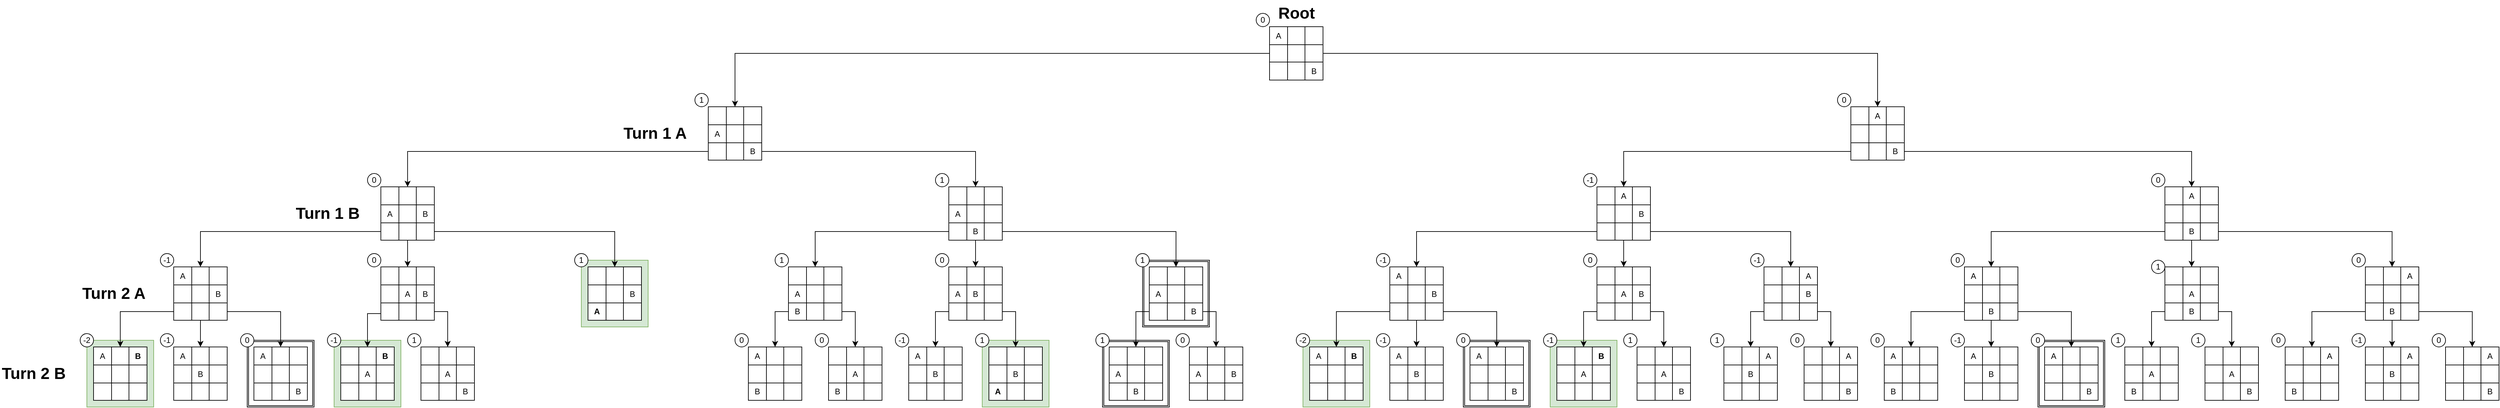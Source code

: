 <mxfile version="15.4.0" type="device"><diagram id="oj3CcISxwt6O82NV51WY" name="Page-1"><mxGraphModel dx="4770" dy="1557" grid="1" gridSize="10" guides="0" tooltips="1" connect="1" arrows="1" fold="1" page="1" pageScale="1" pageWidth="2400" pageHeight="3200" math="0" shadow="0"><root><mxCell id="0"/><mxCell id="1" parent="0"/><mxCell id="J__3EWBTVDE---J0YDcp-876" value="" style="shape=ext;double=1;whiteSpace=wrap;html=1;aspect=fixed;" vertex="1" parent="1"><mxGeometry x="1290" y="510" width="100" height="100" as="geometry"/></mxCell><mxCell id="J__3EWBTVDE---J0YDcp-855" value="" style="whiteSpace=wrap;html=1;aspect=fixed;fillColor=#d5e8d4;strokeColor=#82b366;" vertex="1" parent="1"><mxGeometry x="140" y="510" width="100" height="100" as="geometry"/></mxCell><mxCell id="J__3EWBTVDE---J0YDcp-845" value="" style="shape=ext;double=1;whiteSpace=wrap;html=1;aspect=fixed;strokeWidth=1;perimeterSpacing=0;" vertex="1" parent="1"><mxGeometry x="2690" y="510" width="100" height="100" as="geometry"/></mxCell><mxCell id="J__3EWBTVDE---J0YDcp-844" value="" style="shape=ext;double=1;whiteSpace=wrap;html=1;aspect=fixed;" vertex="1" parent="1"><mxGeometry x="1830" y="510" width="100" height="100" as="geometry"/></mxCell><mxCell id="J__3EWBTVDE---J0YDcp-843" value="" style="shape=ext;double=1;whiteSpace=wrap;html=1;aspect=fixed;" vertex="1" parent="1"><mxGeometry x="1350" y="390" width="100" height="100" as="geometry"/></mxCell><mxCell id="J__3EWBTVDE---J0YDcp-842" value="" style="shape=ext;double=1;whiteSpace=wrap;html=1;aspect=fixed;" vertex="1" parent="1"><mxGeometry x="10" y="510" width="100" height="100" as="geometry"/></mxCell><mxCell id="J__3EWBTVDE---J0YDcp-836" value="" style="whiteSpace=wrap;html=1;aspect=fixed;fillColor=#d5e8d4;strokeColor=#82b366;" vertex="1" parent="1"><mxGeometry x="1960" y="510" width="100" height="100" as="geometry"/></mxCell><mxCell id="J__3EWBTVDE---J0YDcp-835" value="" style="whiteSpace=wrap;html=1;aspect=fixed;fillColor=#d5e8d4;strokeColor=#82b366;" vertex="1" parent="1"><mxGeometry x="1590" y="510" width="100" height="100" as="geometry"/></mxCell><mxCell id="J__3EWBTVDE---J0YDcp-834" value="" style="whiteSpace=wrap;html=1;aspect=fixed;fillColor=#d5e8d4;strokeColor=#82b366;" vertex="1" parent="1"><mxGeometry x="-230" y="510" width="100" height="100" as="geometry"/></mxCell><mxCell id="J__3EWBTVDE---J0YDcp-833" value="" style="whiteSpace=wrap;html=1;aspect=fixed;fillColor=#d5e8d4;strokeColor=#82b366;" vertex="1" parent="1"><mxGeometry x="1110" y="510" width="100" height="100" as="geometry"/></mxCell><mxCell id="J__3EWBTVDE---J0YDcp-831" value="" style="whiteSpace=wrap;html=1;aspect=fixed;fillColor=#d5e8d4;strokeColor=#82b366;" vertex="1" parent="1"><mxGeometry x="510" y="390" width="100" height="100" as="geometry"/></mxCell><mxCell id="J__3EWBTVDE---J0YDcp-14" value="" style="shape=table;html=1;whiteSpace=wrap;startSize=0;container=1;collapsible=0;childLayout=tableLayout;" vertex="1" parent="1"><mxGeometry x="1540" y="40" width="80" height="80" as="geometry"/></mxCell><mxCell id="J__3EWBTVDE---J0YDcp-15" value="" style="shape=partialRectangle;html=1;whiteSpace=wrap;collapsible=0;dropTarget=0;pointerEvents=0;fillColor=none;top=0;left=0;bottom=0;right=0;points=[[0,0.5],[1,0.5]];portConstraint=eastwest;" vertex="1" parent="J__3EWBTVDE---J0YDcp-14"><mxGeometry width="80" height="27" as="geometry"/></mxCell><mxCell id="J__3EWBTVDE---J0YDcp-16" value="A" style="shape=partialRectangle;html=1;whiteSpace=wrap;connectable=0;fillColor=none;top=0;left=0;bottom=0;right=0;overflow=hidden;pointerEvents=1;" vertex="1" parent="J__3EWBTVDE---J0YDcp-15"><mxGeometry width="27" height="27" as="geometry"><mxRectangle width="27" height="27" as="alternateBounds"/></mxGeometry></mxCell><mxCell id="J__3EWBTVDE---J0YDcp-17" value="" style="shape=partialRectangle;html=1;whiteSpace=wrap;connectable=0;fillColor=none;top=0;left=0;bottom=0;right=0;overflow=hidden;pointerEvents=1;" vertex="1" parent="J__3EWBTVDE---J0YDcp-15"><mxGeometry x="27" width="26" height="27" as="geometry"><mxRectangle width="26" height="27" as="alternateBounds"/></mxGeometry></mxCell><mxCell id="J__3EWBTVDE---J0YDcp-18" value="" style="shape=partialRectangle;html=1;whiteSpace=wrap;connectable=0;fillColor=none;top=0;left=0;bottom=0;right=0;overflow=hidden;pointerEvents=1;" vertex="1" parent="J__3EWBTVDE---J0YDcp-15"><mxGeometry x="53" width="27" height="27" as="geometry"><mxRectangle width="27" height="27" as="alternateBounds"/></mxGeometry></mxCell><mxCell id="J__3EWBTVDE---J0YDcp-19" value="" style="shape=partialRectangle;html=1;whiteSpace=wrap;collapsible=0;dropTarget=0;pointerEvents=0;fillColor=none;top=0;left=0;bottom=0;right=0;points=[[0,0.5],[1,0.5]];portConstraint=eastwest;" vertex="1" parent="J__3EWBTVDE---J0YDcp-14"><mxGeometry y="27" width="80" height="26" as="geometry"/></mxCell><mxCell id="J__3EWBTVDE---J0YDcp-20" value="" style="shape=partialRectangle;html=1;whiteSpace=wrap;connectable=0;fillColor=none;top=0;left=0;bottom=0;right=0;overflow=hidden;pointerEvents=1;" vertex="1" parent="J__3EWBTVDE---J0YDcp-19"><mxGeometry width="27" height="26" as="geometry"><mxRectangle width="27" height="26" as="alternateBounds"/></mxGeometry></mxCell><mxCell id="J__3EWBTVDE---J0YDcp-21" value="" style="shape=partialRectangle;html=1;whiteSpace=wrap;connectable=0;fillColor=none;top=0;left=0;bottom=0;right=0;overflow=hidden;pointerEvents=1;" vertex="1" parent="J__3EWBTVDE---J0YDcp-19"><mxGeometry x="27" width="26" height="26" as="geometry"><mxRectangle width="26" height="26" as="alternateBounds"/></mxGeometry></mxCell><mxCell id="J__3EWBTVDE---J0YDcp-22" value="" style="shape=partialRectangle;html=1;whiteSpace=wrap;connectable=0;fillColor=none;top=0;left=0;bottom=0;right=0;overflow=hidden;pointerEvents=1;" vertex="1" parent="J__3EWBTVDE---J0YDcp-19"><mxGeometry x="53" width="27" height="26" as="geometry"><mxRectangle width="27" height="26" as="alternateBounds"/></mxGeometry></mxCell><mxCell id="J__3EWBTVDE---J0YDcp-23" value="" style="shape=partialRectangle;html=1;whiteSpace=wrap;collapsible=0;dropTarget=0;pointerEvents=0;fillColor=none;top=0;left=0;bottom=0;right=0;points=[[0,0.5],[1,0.5]];portConstraint=eastwest;" vertex="1" parent="J__3EWBTVDE---J0YDcp-14"><mxGeometry y="53" width="80" height="27" as="geometry"/></mxCell><mxCell id="J__3EWBTVDE---J0YDcp-24" value="" style="shape=partialRectangle;html=1;whiteSpace=wrap;connectable=0;fillColor=none;top=0;left=0;bottom=0;right=0;overflow=hidden;pointerEvents=1;" vertex="1" parent="J__3EWBTVDE---J0YDcp-23"><mxGeometry width="27" height="27" as="geometry"><mxRectangle width="27" height="27" as="alternateBounds"/></mxGeometry></mxCell><mxCell id="J__3EWBTVDE---J0YDcp-25" value="" style="shape=partialRectangle;html=1;whiteSpace=wrap;connectable=0;fillColor=none;top=0;left=0;bottom=0;right=0;overflow=hidden;pointerEvents=1;" vertex="1" parent="J__3EWBTVDE---J0YDcp-23"><mxGeometry x="27" width="26" height="27" as="geometry"><mxRectangle width="26" height="27" as="alternateBounds"/></mxGeometry></mxCell><mxCell id="J__3EWBTVDE---J0YDcp-26" value="B" style="shape=partialRectangle;html=1;whiteSpace=wrap;connectable=0;fillColor=none;top=0;left=0;bottom=0;right=0;overflow=hidden;pointerEvents=1;" vertex="1" parent="J__3EWBTVDE---J0YDcp-23"><mxGeometry x="53" width="27" height="27" as="geometry"><mxRectangle width="27" height="27" as="alternateBounds"/></mxGeometry></mxCell><mxCell id="J__3EWBTVDE---J0YDcp-42" value="" style="shape=table;html=1;whiteSpace=wrap;startSize=0;container=1;collapsible=0;childLayout=tableLayout;" vertex="1" parent="1"><mxGeometry x="700" y="160" width="80" height="80" as="geometry"/></mxCell><mxCell id="J__3EWBTVDE---J0YDcp-43" value="" style="shape=partialRectangle;html=1;whiteSpace=wrap;collapsible=0;dropTarget=0;pointerEvents=0;fillColor=none;top=0;left=0;bottom=0;right=0;points=[[0,0.5],[1,0.5]];portConstraint=eastwest;" vertex="1" parent="J__3EWBTVDE---J0YDcp-42"><mxGeometry width="80" height="27" as="geometry"/></mxCell><mxCell id="J__3EWBTVDE---J0YDcp-44" value="" style="shape=partialRectangle;html=1;whiteSpace=wrap;connectable=0;fillColor=none;top=0;left=0;bottom=0;right=0;overflow=hidden;pointerEvents=1;" vertex="1" parent="J__3EWBTVDE---J0YDcp-43"><mxGeometry width="27" height="27" as="geometry"><mxRectangle width="27" height="27" as="alternateBounds"/></mxGeometry></mxCell><mxCell id="J__3EWBTVDE---J0YDcp-45" value="" style="shape=partialRectangle;html=1;whiteSpace=wrap;connectable=0;fillColor=none;top=0;left=0;bottom=0;right=0;overflow=hidden;pointerEvents=1;" vertex="1" parent="J__3EWBTVDE---J0YDcp-43"><mxGeometry x="27" width="26" height="27" as="geometry"><mxRectangle width="26" height="27" as="alternateBounds"/></mxGeometry></mxCell><mxCell id="J__3EWBTVDE---J0YDcp-46" value="" style="shape=partialRectangle;html=1;whiteSpace=wrap;connectable=0;fillColor=none;top=0;left=0;bottom=0;right=0;overflow=hidden;pointerEvents=1;" vertex="1" parent="J__3EWBTVDE---J0YDcp-43"><mxGeometry x="53" width="27" height="27" as="geometry"><mxRectangle width="27" height="27" as="alternateBounds"/></mxGeometry></mxCell><mxCell id="J__3EWBTVDE---J0YDcp-51" value="" style="shape=partialRectangle;html=1;whiteSpace=wrap;collapsible=0;dropTarget=0;pointerEvents=0;fillColor=none;top=0;left=0;bottom=0;right=0;points=[[0,0.5],[1,0.5]];portConstraint=eastwest;" vertex="1" parent="J__3EWBTVDE---J0YDcp-42"><mxGeometry y="27" width="80" height="27" as="geometry"/></mxCell><mxCell id="J__3EWBTVDE---J0YDcp-52" value="A" style="shape=partialRectangle;html=1;whiteSpace=wrap;connectable=0;fillColor=none;top=0;left=0;bottom=0;right=0;overflow=hidden;pointerEvents=1;" vertex="1" parent="J__3EWBTVDE---J0YDcp-51"><mxGeometry width="27" height="27" as="geometry"><mxRectangle width="27" height="27" as="alternateBounds"/></mxGeometry></mxCell><mxCell id="J__3EWBTVDE---J0YDcp-53" value="" style="shape=partialRectangle;html=1;whiteSpace=wrap;connectable=0;fillColor=none;top=0;left=0;bottom=0;right=0;overflow=hidden;pointerEvents=1;" vertex="1" parent="J__3EWBTVDE---J0YDcp-51"><mxGeometry x="27" width="26" height="27" as="geometry"><mxRectangle width="26" height="27" as="alternateBounds"/></mxGeometry></mxCell><mxCell id="J__3EWBTVDE---J0YDcp-54" value="" style="shape=partialRectangle;html=1;whiteSpace=wrap;connectable=0;fillColor=none;top=0;left=0;bottom=0;right=0;overflow=hidden;pointerEvents=1;" vertex="1" parent="J__3EWBTVDE---J0YDcp-51"><mxGeometry x="53" width="27" height="27" as="geometry"><mxRectangle width="27" height="27" as="alternateBounds"/></mxGeometry></mxCell><mxCell id="J__3EWBTVDE---J0YDcp-47" value="" style="shape=partialRectangle;html=1;whiteSpace=wrap;collapsible=0;dropTarget=0;pointerEvents=0;fillColor=none;top=0;left=0;bottom=0;right=0;points=[[0,0.5],[1,0.5]];portConstraint=eastwest;" vertex="1" parent="J__3EWBTVDE---J0YDcp-42"><mxGeometry y="54" width="80" height="26" as="geometry"/></mxCell><mxCell id="J__3EWBTVDE---J0YDcp-48" value="" style="shape=partialRectangle;html=1;whiteSpace=wrap;connectable=0;fillColor=none;top=0;left=0;bottom=0;right=0;overflow=hidden;pointerEvents=1;" vertex="1" parent="J__3EWBTVDE---J0YDcp-47"><mxGeometry width="27" height="26" as="geometry"><mxRectangle width="27" height="26" as="alternateBounds"/></mxGeometry></mxCell><mxCell id="J__3EWBTVDE---J0YDcp-49" value="" style="shape=partialRectangle;html=1;whiteSpace=wrap;connectable=0;fillColor=none;top=0;left=0;bottom=0;right=0;overflow=hidden;pointerEvents=1;" vertex="1" parent="J__3EWBTVDE---J0YDcp-47"><mxGeometry x="27" width="26" height="26" as="geometry"><mxRectangle width="26" height="26" as="alternateBounds"/></mxGeometry></mxCell><mxCell id="J__3EWBTVDE---J0YDcp-50" value="B" style="shape=partialRectangle;html=1;whiteSpace=wrap;connectable=0;fillColor=none;top=0;left=0;bottom=0;right=0;overflow=hidden;pointerEvents=1;" vertex="1" parent="J__3EWBTVDE---J0YDcp-47"><mxGeometry x="53" width="27" height="26" as="geometry"><mxRectangle width="27" height="26" as="alternateBounds"/></mxGeometry></mxCell><mxCell id="J__3EWBTVDE---J0YDcp-55" value="" style="edgeStyle=segmentEdgeStyle;endArrow=classic;html=1;rounded=0;exitX=0;exitY=0.5;exitDx=0;exitDy=0;" edge="1" parent="1" source="J__3EWBTVDE---J0YDcp-19" target="J__3EWBTVDE---J0YDcp-43"><mxGeometry width="50" height="50" relative="1" as="geometry"><mxPoint x="1130" y="90" as="sourcePoint"/><mxPoint x="1170" y="270" as="targetPoint"/></mxGeometry></mxCell><mxCell id="J__3EWBTVDE---J0YDcp-56" value="" style="shape=table;html=1;whiteSpace=wrap;startSize=0;container=1;collapsible=0;childLayout=tableLayout;" vertex="1" parent="1"><mxGeometry x="2410" y="160" width="80" height="80" as="geometry"/></mxCell><mxCell id="J__3EWBTVDE---J0YDcp-57" value="" style="shape=partialRectangle;html=1;whiteSpace=wrap;collapsible=0;dropTarget=0;pointerEvents=0;fillColor=none;top=0;left=0;bottom=0;right=0;points=[[0,0.5],[1,0.5]];portConstraint=eastwest;" vertex="1" parent="J__3EWBTVDE---J0YDcp-56"><mxGeometry width="80" height="27" as="geometry"/></mxCell><mxCell id="J__3EWBTVDE---J0YDcp-58" value="" style="shape=partialRectangle;html=1;whiteSpace=wrap;connectable=0;fillColor=none;top=0;left=0;bottom=0;right=0;overflow=hidden;pointerEvents=1;" vertex="1" parent="J__3EWBTVDE---J0YDcp-57"><mxGeometry width="27" height="27" as="geometry"><mxRectangle width="27" height="27" as="alternateBounds"/></mxGeometry></mxCell><mxCell id="J__3EWBTVDE---J0YDcp-59" value="A" style="shape=partialRectangle;html=1;whiteSpace=wrap;connectable=0;fillColor=none;top=0;left=0;bottom=0;right=0;overflow=hidden;pointerEvents=1;" vertex="1" parent="J__3EWBTVDE---J0YDcp-57"><mxGeometry x="27" width="26" height="27" as="geometry"><mxRectangle width="26" height="27" as="alternateBounds"/></mxGeometry></mxCell><mxCell id="J__3EWBTVDE---J0YDcp-60" value="" style="shape=partialRectangle;html=1;whiteSpace=wrap;connectable=0;fillColor=none;top=0;left=0;bottom=0;right=0;overflow=hidden;pointerEvents=1;" vertex="1" parent="J__3EWBTVDE---J0YDcp-57"><mxGeometry x="53" width="27" height="27" as="geometry"><mxRectangle width="27" height="27" as="alternateBounds"/></mxGeometry></mxCell><mxCell id="J__3EWBTVDE---J0YDcp-61" value="" style="shape=partialRectangle;html=1;whiteSpace=wrap;collapsible=0;dropTarget=0;pointerEvents=0;fillColor=none;top=0;left=0;bottom=0;right=0;points=[[0,0.5],[1,0.5]];portConstraint=eastwest;" vertex="1" parent="J__3EWBTVDE---J0YDcp-56"><mxGeometry y="27" width="80" height="27" as="geometry"/></mxCell><mxCell id="J__3EWBTVDE---J0YDcp-62" value="" style="shape=partialRectangle;html=1;whiteSpace=wrap;connectable=0;fillColor=none;top=0;left=0;bottom=0;right=0;overflow=hidden;pointerEvents=1;" vertex="1" parent="J__3EWBTVDE---J0YDcp-61"><mxGeometry width="27" height="27" as="geometry"><mxRectangle width="27" height="27" as="alternateBounds"/></mxGeometry></mxCell><mxCell id="J__3EWBTVDE---J0YDcp-63" value="" style="shape=partialRectangle;html=1;whiteSpace=wrap;connectable=0;fillColor=none;top=0;left=0;bottom=0;right=0;overflow=hidden;pointerEvents=1;" vertex="1" parent="J__3EWBTVDE---J0YDcp-61"><mxGeometry x="27" width="26" height="27" as="geometry"><mxRectangle width="26" height="27" as="alternateBounds"/></mxGeometry></mxCell><mxCell id="J__3EWBTVDE---J0YDcp-64" value="" style="shape=partialRectangle;html=1;whiteSpace=wrap;connectable=0;fillColor=none;top=0;left=0;bottom=0;right=0;overflow=hidden;pointerEvents=1;" vertex="1" parent="J__3EWBTVDE---J0YDcp-61"><mxGeometry x="53" width="27" height="27" as="geometry"><mxRectangle width="27" height="27" as="alternateBounds"/></mxGeometry></mxCell><mxCell id="J__3EWBTVDE---J0YDcp-65" value="" style="shape=partialRectangle;html=1;whiteSpace=wrap;collapsible=0;dropTarget=0;pointerEvents=0;fillColor=none;top=0;left=0;bottom=0;right=0;points=[[0,0.5],[1,0.5]];portConstraint=eastwest;" vertex="1" parent="J__3EWBTVDE---J0YDcp-56"><mxGeometry y="54" width="80" height="26" as="geometry"/></mxCell><mxCell id="J__3EWBTVDE---J0YDcp-66" value="" style="shape=partialRectangle;html=1;whiteSpace=wrap;connectable=0;fillColor=none;top=0;left=0;bottom=0;right=0;overflow=hidden;pointerEvents=1;" vertex="1" parent="J__3EWBTVDE---J0YDcp-65"><mxGeometry width="27" height="26" as="geometry"><mxRectangle width="27" height="26" as="alternateBounds"/></mxGeometry></mxCell><mxCell id="J__3EWBTVDE---J0YDcp-67" value="" style="shape=partialRectangle;html=1;whiteSpace=wrap;connectable=0;fillColor=none;top=0;left=0;bottom=0;right=0;overflow=hidden;pointerEvents=1;" vertex="1" parent="J__3EWBTVDE---J0YDcp-65"><mxGeometry x="27" width="26" height="26" as="geometry"><mxRectangle width="26" height="26" as="alternateBounds"/></mxGeometry></mxCell><mxCell id="J__3EWBTVDE---J0YDcp-68" value="B" style="shape=partialRectangle;html=1;whiteSpace=wrap;connectable=0;fillColor=none;top=0;left=0;bottom=0;right=0;overflow=hidden;pointerEvents=1;" vertex="1" parent="J__3EWBTVDE---J0YDcp-65"><mxGeometry x="53" width="27" height="26" as="geometry"><mxRectangle width="27" height="26" as="alternateBounds"/></mxGeometry></mxCell><mxCell id="J__3EWBTVDE---J0YDcp-69" value="" style="edgeStyle=segmentEdgeStyle;endArrow=classic;html=1;rounded=0;exitX=1;exitY=0.5;exitDx=0;exitDy=0;" edge="1" parent="1" source="J__3EWBTVDE---J0YDcp-19" target="J__3EWBTVDE---J0YDcp-57"><mxGeometry width="50" height="50" relative="1" as="geometry"><mxPoint x="1550.0" y="90" as="sourcePoint"/><mxPoint x="990" y="170" as="targetPoint"/></mxGeometry></mxCell><mxCell id="J__3EWBTVDE---J0YDcp-70" value="Root" style="text;strokeColor=none;fillColor=none;html=1;fontSize=24;fontStyle=1;verticalAlign=middle;align=center;" vertex="1" parent="1"><mxGeometry x="1530" width="100" height="40" as="geometry"/></mxCell><mxCell id="J__3EWBTVDE---J0YDcp-71" value="Turn 1 A" style="text;strokeColor=none;fillColor=none;html=1;fontSize=24;fontStyle=1;verticalAlign=middle;align=center;" vertex="1" parent="1"><mxGeometry x="570" y="180" width="100" height="40" as="geometry"/></mxCell><mxCell id="J__3EWBTVDE---J0YDcp-72" value="" style="shape=table;html=1;whiteSpace=wrap;startSize=0;container=1;collapsible=0;childLayout=tableLayout;" vertex="1" parent="1"><mxGeometry x="210" y="280" width="80" height="80" as="geometry"/></mxCell><mxCell id="J__3EWBTVDE---J0YDcp-73" value="" style="shape=partialRectangle;html=1;whiteSpace=wrap;collapsible=0;dropTarget=0;pointerEvents=0;fillColor=none;top=0;left=0;bottom=0;right=0;points=[[0,0.5],[1,0.5]];portConstraint=eastwest;" vertex="1" parent="J__3EWBTVDE---J0YDcp-72"><mxGeometry width="80" height="27" as="geometry"/></mxCell><mxCell id="J__3EWBTVDE---J0YDcp-74" value="" style="shape=partialRectangle;html=1;whiteSpace=wrap;connectable=0;fillColor=none;top=0;left=0;bottom=0;right=0;overflow=hidden;pointerEvents=1;" vertex="1" parent="J__3EWBTVDE---J0YDcp-73"><mxGeometry width="27" height="27" as="geometry"><mxRectangle width="27" height="27" as="alternateBounds"/></mxGeometry></mxCell><mxCell id="J__3EWBTVDE---J0YDcp-75" value="" style="shape=partialRectangle;html=1;whiteSpace=wrap;connectable=0;fillColor=none;top=0;left=0;bottom=0;right=0;overflow=hidden;pointerEvents=1;" vertex="1" parent="J__3EWBTVDE---J0YDcp-73"><mxGeometry x="27" width="26" height="27" as="geometry"><mxRectangle width="26" height="27" as="alternateBounds"/></mxGeometry></mxCell><mxCell id="J__3EWBTVDE---J0YDcp-76" value="" style="shape=partialRectangle;html=1;whiteSpace=wrap;connectable=0;fillColor=none;top=0;left=0;bottom=0;right=0;overflow=hidden;pointerEvents=1;" vertex="1" parent="J__3EWBTVDE---J0YDcp-73"><mxGeometry x="53" width="27" height="27" as="geometry"><mxRectangle width="27" height="27" as="alternateBounds"/></mxGeometry></mxCell><mxCell id="J__3EWBTVDE---J0YDcp-77" value="" style="shape=partialRectangle;html=1;whiteSpace=wrap;collapsible=0;dropTarget=0;pointerEvents=0;fillColor=none;top=0;left=0;bottom=0;right=0;points=[[0,0.5],[1,0.5]];portConstraint=eastwest;" vertex="1" parent="J__3EWBTVDE---J0YDcp-72"><mxGeometry y="27" width="80" height="27" as="geometry"/></mxCell><mxCell id="J__3EWBTVDE---J0YDcp-78" value="A" style="shape=partialRectangle;html=1;whiteSpace=wrap;connectable=0;fillColor=none;top=0;left=0;bottom=0;right=0;overflow=hidden;pointerEvents=1;" vertex="1" parent="J__3EWBTVDE---J0YDcp-77"><mxGeometry width="27" height="27" as="geometry"><mxRectangle width="27" height="27" as="alternateBounds"/></mxGeometry></mxCell><mxCell id="J__3EWBTVDE---J0YDcp-79" value="" style="shape=partialRectangle;html=1;whiteSpace=wrap;connectable=0;fillColor=none;top=0;left=0;bottom=0;right=0;overflow=hidden;pointerEvents=1;" vertex="1" parent="J__3EWBTVDE---J0YDcp-77"><mxGeometry x="27" width="26" height="27" as="geometry"><mxRectangle width="26" height="27" as="alternateBounds"/></mxGeometry></mxCell><mxCell id="J__3EWBTVDE---J0YDcp-80" value="B" style="shape=partialRectangle;html=1;whiteSpace=wrap;connectable=0;fillColor=none;top=0;left=0;bottom=0;right=0;overflow=hidden;pointerEvents=1;" vertex="1" parent="J__3EWBTVDE---J0YDcp-77"><mxGeometry x="53" width="27" height="27" as="geometry"><mxRectangle width="27" height="27" as="alternateBounds"/></mxGeometry></mxCell><mxCell id="J__3EWBTVDE---J0YDcp-81" value="" style="shape=partialRectangle;html=1;whiteSpace=wrap;collapsible=0;dropTarget=0;pointerEvents=0;fillColor=none;top=0;left=0;bottom=0;right=0;points=[[0,0.5],[1,0.5]];portConstraint=eastwest;" vertex="1" parent="J__3EWBTVDE---J0YDcp-72"><mxGeometry y="54" width="80" height="26" as="geometry"/></mxCell><mxCell id="J__3EWBTVDE---J0YDcp-82" value="" style="shape=partialRectangle;html=1;whiteSpace=wrap;connectable=0;fillColor=none;top=0;left=0;bottom=0;right=0;overflow=hidden;pointerEvents=1;" vertex="1" parent="J__3EWBTVDE---J0YDcp-81"><mxGeometry width="27" height="26" as="geometry"><mxRectangle width="27" height="26" as="alternateBounds"/></mxGeometry></mxCell><mxCell id="J__3EWBTVDE---J0YDcp-83" value="" style="shape=partialRectangle;html=1;whiteSpace=wrap;connectable=0;fillColor=none;top=0;left=0;bottom=0;right=0;overflow=hidden;pointerEvents=1;" vertex="1" parent="J__3EWBTVDE---J0YDcp-81"><mxGeometry x="27" width="26" height="26" as="geometry"><mxRectangle width="26" height="26" as="alternateBounds"/></mxGeometry></mxCell><mxCell id="J__3EWBTVDE---J0YDcp-84" value="" style="shape=partialRectangle;html=1;whiteSpace=wrap;connectable=0;fillColor=none;top=0;left=0;bottom=0;right=0;overflow=hidden;pointerEvents=1;" vertex="1" parent="J__3EWBTVDE---J0YDcp-81"><mxGeometry x="53" width="27" height="26" as="geometry"><mxRectangle width="27" height="26" as="alternateBounds"/></mxGeometry></mxCell><mxCell id="J__3EWBTVDE---J0YDcp-98" value="Turn 1 B" style="text;strokeColor=none;fillColor=none;html=1;fontSize=24;fontStyle=1;verticalAlign=middle;align=center;" vertex="1" parent="1"><mxGeometry x="80" y="300" width="100" height="40" as="geometry"/></mxCell><mxCell id="J__3EWBTVDE---J0YDcp-112" value="" style="shape=table;html=1;whiteSpace=wrap;startSize=0;container=1;collapsible=0;childLayout=tableLayout;" vertex="1" parent="1"><mxGeometry x="1060" y="280" width="80" height="80" as="geometry"/></mxCell><mxCell id="J__3EWBTVDE---J0YDcp-113" value="" style="shape=partialRectangle;html=1;whiteSpace=wrap;collapsible=0;dropTarget=0;pointerEvents=0;fillColor=none;top=0;left=0;bottom=0;right=0;points=[[0,0.5],[1,0.5]];portConstraint=eastwest;" vertex="1" parent="J__3EWBTVDE---J0YDcp-112"><mxGeometry width="80" height="27" as="geometry"/></mxCell><mxCell id="J__3EWBTVDE---J0YDcp-114" value="" style="shape=partialRectangle;html=1;whiteSpace=wrap;connectable=0;fillColor=none;top=0;left=0;bottom=0;right=0;overflow=hidden;pointerEvents=1;" vertex="1" parent="J__3EWBTVDE---J0YDcp-113"><mxGeometry width="27" height="27" as="geometry"><mxRectangle width="27" height="27" as="alternateBounds"/></mxGeometry></mxCell><mxCell id="J__3EWBTVDE---J0YDcp-115" value="" style="shape=partialRectangle;html=1;whiteSpace=wrap;connectable=0;fillColor=none;top=0;left=0;bottom=0;right=0;overflow=hidden;pointerEvents=1;" vertex="1" parent="J__3EWBTVDE---J0YDcp-113"><mxGeometry x="27" width="26" height="27" as="geometry"><mxRectangle width="26" height="27" as="alternateBounds"/></mxGeometry></mxCell><mxCell id="J__3EWBTVDE---J0YDcp-116" value="" style="shape=partialRectangle;html=1;whiteSpace=wrap;connectable=0;fillColor=none;top=0;left=0;bottom=0;right=0;overflow=hidden;pointerEvents=1;" vertex="1" parent="J__3EWBTVDE---J0YDcp-113"><mxGeometry x="53" width="27" height="27" as="geometry"><mxRectangle width="27" height="27" as="alternateBounds"/></mxGeometry></mxCell><mxCell id="J__3EWBTVDE---J0YDcp-117" value="" style="shape=partialRectangle;html=1;whiteSpace=wrap;collapsible=0;dropTarget=0;pointerEvents=0;fillColor=none;top=0;left=0;bottom=0;right=0;points=[[0,0.5],[1,0.5]];portConstraint=eastwest;" vertex="1" parent="J__3EWBTVDE---J0YDcp-112"><mxGeometry y="27" width="80" height="27" as="geometry"/></mxCell><mxCell id="J__3EWBTVDE---J0YDcp-118" value="A" style="shape=partialRectangle;html=1;whiteSpace=wrap;connectable=0;fillColor=none;top=0;left=0;bottom=0;right=0;overflow=hidden;pointerEvents=1;" vertex="1" parent="J__3EWBTVDE---J0YDcp-117"><mxGeometry width="27" height="27" as="geometry"><mxRectangle width="27" height="27" as="alternateBounds"/></mxGeometry></mxCell><mxCell id="J__3EWBTVDE---J0YDcp-119" value="" style="shape=partialRectangle;html=1;whiteSpace=wrap;connectable=0;fillColor=none;top=0;left=0;bottom=0;right=0;overflow=hidden;pointerEvents=1;" vertex="1" parent="J__3EWBTVDE---J0YDcp-117"><mxGeometry x="27" width="26" height="27" as="geometry"><mxRectangle width="26" height="27" as="alternateBounds"/></mxGeometry></mxCell><mxCell id="J__3EWBTVDE---J0YDcp-120" value="" style="shape=partialRectangle;html=1;whiteSpace=wrap;connectable=0;fillColor=none;top=0;left=0;bottom=0;right=0;overflow=hidden;pointerEvents=1;" vertex="1" parent="J__3EWBTVDE---J0YDcp-117"><mxGeometry x="53" width="27" height="27" as="geometry"><mxRectangle width="27" height="27" as="alternateBounds"/></mxGeometry></mxCell><mxCell id="J__3EWBTVDE---J0YDcp-121" value="" style="shape=partialRectangle;html=1;whiteSpace=wrap;collapsible=0;dropTarget=0;pointerEvents=0;fillColor=none;top=0;left=0;bottom=0;right=0;points=[[0,0.5],[1,0.5]];portConstraint=eastwest;" vertex="1" parent="J__3EWBTVDE---J0YDcp-112"><mxGeometry y="54" width="80" height="26" as="geometry"/></mxCell><mxCell id="J__3EWBTVDE---J0YDcp-122" value="" style="shape=partialRectangle;html=1;whiteSpace=wrap;connectable=0;fillColor=none;top=0;left=0;bottom=0;right=0;overflow=hidden;pointerEvents=1;" vertex="1" parent="J__3EWBTVDE---J0YDcp-121"><mxGeometry width="27" height="26" as="geometry"><mxRectangle width="27" height="26" as="alternateBounds"/></mxGeometry></mxCell><mxCell id="J__3EWBTVDE---J0YDcp-123" value="B" style="shape=partialRectangle;html=1;whiteSpace=wrap;connectable=0;fillColor=none;top=0;left=0;bottom=0;right=0;overflow=hidden;pointerEvents=1;" vertex="1" parent="J__3EWBTVDE---J0YDcp-121"><mxGeometry x="27" width="26" height="26" as="geometry"><mxRectangle width="26" height="26" as="alternateBounds"/></mxGeometry></mxCell><mxCell id="J__3EWBTVDE---J0YDcp-124" value="" style="shape=partialRectangle;html=1;whiteSpace=wrap;connectable=0;fillColor=none;top=0;left=0;bottom=0;right=0;overflow=hidden;pointerEvents=1;" vertex="1" parent="J__3EWBTVDE---J0YDcp-121"><mxGeometry x="53" width="27" height="26" as="geometry"><mxRectangle width="27" height="26" as="alternateBounds"/></mxGeometry></mxCell><mxCell id="J__3EWBTVDE---J0YDcp-126" value="" style="edgeStyle=segmentEdgeStyle;endArrow=classic;html=1;rounded=0;" edge="1" parent="1" source="J__3EWBTVDE---J0YDcp-47" target="J__3EWBTVDE---J0YDcp-113"><mxGeometry width="50" height="50" relative="1" as="geometry"><mxPoint x="690.0" y="250" as="sourcePoint"/><mxPoint x="690.0" y="290" as="targetPoint"/><Array as="points"/></mxGeometry></mxCell><mxCell id="J__3EWBTVDE---J0YDcp-127" value="" style="edgeStyle=segmentEdgeStyle;endArrow=classic;html=1;rounded=0;" edge="1" parent="1" source="J__3EWBTVDE---J0YDcp-47" target="J__3EWBTVDE---J0YDcp-73"><mxGeometry width="50" height="50" relative="1" as="geometry"><mxPoint x="690.0" y="250" as="sourcePoint"/><mxPoint x="690.0" y="290" as="targetPoint"/><Array as="points"/></mxGeometry></mxCell><mxCell id="J__3EWBTVDE---J0YDcp-128" value="" style="shape=table;html=1;whiteSpace=wrap;startSize=0;container=1;collapsible=0;childLayout=tableLayout;" vertex="1" parent="1"><mxGeometry x="-100" y="400" width="80" height="80" as="geometry"/></mxCell><mxCell id="J__3EWBTVDE---J0YDcp-129" value="" style="shape=partialRectangle;html=1;whiteSpace=wrap;collapsible=0;dropTarget=0;pointerEvents=0;fillColor=none;top=0;left=0;bottom=0;right=0;points=[[0,0.5],[1,0.5]];portConstraint=eastwest;" vertex="1" parent="J__3EWBTVDE---J0YDcp-128"><mxGeometry width="80" height="27" as="geometry"/></mxCell><mxCell id="J__3EWBTVDE---J0YDcp-130" value="A" style="shape=partialRectangle;html=1;whiteSpace=wrap;connectable=0;fillColor=none;top=0;left=0;bottom=0;right=0;overflow=hidden;pointerEvents=1;" vertex="1" parent="J__3EWBTVDE---J0YDcp-129"><mxGeometry width="27" height="27" as="geometry"><mxRectangle width="27" height="27" as="alternateBounds"/></mxGeometry></mxCell><mxCell id="J__3EWBTVDE---J0YDcp-131" value="" style="shape=partialRectangle;html=1;whiteSpace=wrap;connectable=0;fillColor=none;top=0;left=0;bottom=0;right=0;overflow=hidden;pointerEvents=1;" vertex="1" parent="J__3EWBTVDE---J0YDcp-129"><mxGeometry x="27" width="26" height="27" as="geometry"><mxRectangle width="26" height="27" as="alternateBounds"/></mxGeometry></mxCell><mxCell id="J__3EWBTVDE---J0YDcp-132" value="" style="shape=partialRectangle;html=1;whiteSpace=wrap;connectable=0;fillColor=none;top=0;left=0;bottom=0;right=0;overflow=hidden;pointerEvents=1;" vertex="1" parent="J__3EWBTVDE---J0YDcp-129"><mxGeometry x="53" width="27" height="27" as="geometry"><mxRectangle width="27" height="27" as="alternateBounds"/></mxGeometry></mxCell><mxCell id="J__3EWBTVDE---J0YDcp-133" value="" style="shape=partialRectangle;html=1;whiteSpace=wrap;collapsible=0;dropTarget=0;pointerEvents=0;fillColor=none;top=0;left=0;bottom=0;right=0;points=[[0,0.5],[1,0.5]];portConstraint=eastwest;" vertex="1" parent="J__3EWBTVDE---J0YDcp-128"><mxGeometry y="27" width="80" height="27" as="geometry"/></mxCell><mxCell id="J__3EWBTVDE---J0YDcp-134" value="" style="shape=partialRectangle;html=1;whiteSpace=wrap;connectable=0;fillColor=none;top=0;left=0;bottom=0;right=0;overflow=hidden;pointerEvents=1;" vertex="1" parent="J__3EWBTVDE---J0YDcp-133"><mxGeometry width="27" height="27" as="geometry"><mxRectangle width="27" height="27" as="alternateBounds"/></mxGeometry></mxCell><mxCell id="J__3EWBTVDE---J0YDcp-135" value="" style="shape=partialRectangle;html=1;whiteSpace=wrap;connectable=0;fillColor=none;top=0;left=0;bottom=0;right=0;overflow=hidden;pointerEvents=1;" vertex="1" parent="J__3EWBTVDE---J0YDcp-133"><mxGeometry x="27" width="26" height="27" as="geometry"><mxRectangle width="26" height="27" as="alternateBounds"/></mxGeometry></mxCell><mxCell id="J__3EWBTVDE---J0YDcp-136" value="B" style="shape=partialRectangle;html=1;whiteSpace=wrap;connectable=0;fillColor=none;top=0;left=0;bottom=0;right=0;overflow=hidden;pointerEvents=1;" vertex="1" parent="J__3EWBTVDE---J0YDcp-133"><mxGeometry x="53" width="27" height="27" as="geometry"><mxRectangle width="27" height="27" as="alternateBounds"/></mxGeometry></mxCell><mxCell id="J__3EWBTVDE---J0YDcp-137" value="" style="shape=partialRectangle;html=1;whiteSpace=wrap;collapsible=0;dropTarget=0;pointerEvents=0;fillColor=none;top=0;left=0;bottom=0;right=0;points=[[0,0.5],[1,0.5]];portConstraint=eastwest;" vertex="1" parent="J__3EWBTVDE---J0YDcp-128"><mxGeometry y="54" width="80" height="26" as="geometry"/></mxCell><mxCell id="J__3EWBTVDE---J0YDcp-138" value="" style="shape=partialRectangle;html=1;whiteSpace=wrap;connectable=0;fillColor=none;top=0;left=0;bottom=0;right=0;overflow=hidden;pointerEvents=1;" vertex="1" parent="J__3EWBTVDE---J0YDcp-137"><mxGeometry width="27" height="26" as="geometry"><mxRectangle width="27" height="26" as="alternateBounds"/></mxGeometry></mxCell><mxCell id="J__3EWBTVDE---J0YDcp-139" value="" style="shape=partialRectangle;html=1;whiteSpace=wrap;connectable=0;fillColor=none;top=0;left=0;bottom=0;right=0;overflow=hidden;pointerEvents=1;" vertex="1" parent="J__3EWBTVDE---J0YDcp-137"><mxGeometry x="27" width="26" height="26" as="geometry"><mxRectangle width="26" height="26" as="alternateBounds"/></mxGeometry></mxCell><mxCell id="J__3EWBTVDE---J0YDcp-140" value="" style="shape=partialRectangle;html=1;whiteSpace=wrap;connectable=0;fillColor=none;top=0;left=0;bottom=0;right=0;overflow=hidden;pointerEvents=1;" vertex="1" parent="J__3EWBTVDE---J0YDcp-137"><mxGeometry x="53" width="27" height="26" as="geometry"><mxRectangle width="27" height="26" as="alternateBounds"/></mxGeometry></mxCell><mxCell id="J__3EWBTVDE---J0YDcp-154" value="" style="shape=table;html=1;whiteSpace=wrap;startSize=0;container=1;collapsible=0;childLayout=tableLayout;" vertex="1" parent="1"><mxGeometry x="210" y="400" width="80" height="80" as="geometry"/></mxCell><mxCell id="J__3EWBTVDE---J0YDcp-155" value="" style="shape=partialRectangle;html=1;whiteSpace=wrap;collapsible=0;dropTarget=0;pointerEvents=0;fillColor=none;top=0;left=0;bottom=0;right=0;points=[[0,0.5],[1,0.5]];portConstraint=eastwest;" vertex="1" parent="J__3EWBTVDE---J0YDcp-154"><mxGeometry width="80" height="27" as="geometry"/></mxCell><mxCell id="J__3EWBTVDE---J0YDcp-156" value="" style="shape=partialRectangle;html=1;whiteSpace=wrap;connectable=0;fillColor=none;top=0;left=0;bottom=0;right=0;overflow=hidden;pointerEvents=1;" vertex="1" parent="J__3EWBTVDE---J0YDcp-155"><mxGeometry width="27" height="27" as="geometry"><mxRectangle width="27" height="27" as="alternateBounds"/></mxGeometry></mxCell><mxCell id="J__3EWBTVDE---J0YDcp-157" value="" style="shape=partialRectangle;html=1;whiteSpace=wrap;connectable=0;fillColor=none;top=0;left=0;bottom=0;right=0;overflow=hidden;pointerEvents=1;" vertex="1" parent="J__3EWBTVDE---J0YDcp-155"><mxGeometry x="27" width="26" height="27" as="geometry"><mxRectangle width="26" height="27" as="alternateBounds"/></mxGeometry></mxCell><mxCell id="J__3EWBTVDE---J0YDcp-158" value="" style="shape=partialRectangle;html=1;whiteSpace=wrap;connectable=0;fillColor=none;top=0;left=0;bottom=0;right=0;overflow=hidden;pointerEvents=1;" vertex="1" parent="J__3EWBTVDE---J0YDcp-155"><mxGeometry x="53" width="27" height="27" as="geometry"><mxRectangle width="27" height="27" as="alternateBounds"/></mxGeometry></mxCell><mxCell id="J__3EWBTVDE---J0YDcp-159" value="" style="shape=partialRectangle;html=1;whiteSpace=wrap;collapsible=0;dropTarget=0;pointerEvents=0;fillColor=none;top=0;left=0;bottom=0;right=0;points=[[0,0.5],[1,0.5]];portConstraint=eastwest;" vertex="1" parent="J__3EWBTVDE---J0YDcp-154"><mxGeometry y="27" width="80" height="27" as="geometry"/></mxCell><mxCell id="J__3EWBTVDE---J0YDcp-160" value="" style="shape=partialRectangle;html=1;whiteSpace=wrap;connectable=0;fillColor=none;top=0;left=0;bottom=0;right=0;overflow=hidden;pointerEvents=1;" vertex="1" parent="J__3EWBTVDE---J0YDcp-159"><mxGeometry width="27" height="27" as="geometry"><mxRectangle width="27" height="27" as="alternateBounds"/></mxGeometry></mxCell><mxCell id="J__3EWBTVDE---J0YDcp-161" value="A" style="shape=partialRectangle;html=1;whiteSpace=wrap;connectable=0;fillColor=none;top=0;left=0;bottom=0;right=0;overflow=hidden;pointerEvents=1;" vertex="1" parent="J__3EWBTVDE---J0YDcp-159"><mxGeometry x="27" width="26" height="27" as="geometry"><mxRectangle width="26" height="27" as="alternateBounds"/></mxGeometry></mxCell><mxCell id="J__3EWBTVDE---J0YDcp-162" value="B" style="shape=partialRectangle;html=1;whiteSpace=wrap;connectable=0;fillColor=none;top=0;left=0;bottom=0;right=0;overflow=hidden;pointerEvents=1;" vertex="1" parent="J__3EWBTVDE---J0YDcp-159"><mxGeometry x="53" width="27" height="27" as="geometry"><mxRectangle width="27" height="27" as="alternateBounds"/></mxGeometry></mxCell><mxCell id="J__3EWBTVDE---J0YDcp-163" value="" style="shape=partialRectangle;html=1;whiteSpace=wrap;collapsible=0;dropTarget=0;pointerEvents=0;fillColor=none;top=0;left=0;bottom=0;right=0;points=[[0,0.5],[1,0.5]];portConstraint=eastwest;" vertex="1" parent="J__3EWBTVDE---J0YDcp-154"><mxGeometry y="54" width="80" height="26" as="geometry"/></mxCell><mxCell id="J__3EWBTVDE---J0YDcp-164" value="" style="shape=partialRectangle;html=1;whiteSpace=wrap;connectable=0;fillColor=none;top=0;left=0;bottom=0;right=0;overflow=hidden;pointerEvents=1;" vertex="1" parent="J__3EWBTVDE---J0YDcp-163"><mxGeometry width="27" height="26" as="geometry"><mxRectangle width="27" height="26" as="alternateBounds"/></mxGeometry></mxCell><mxCell id="J__3EWBTVDE---J0YDcp-165" value="" style="shape=partialRectangle;html=1;whiteSpace=wrap;connectable=0;fillColor=none;top=0;left=0;bottom=0;right=0;overflow=hidden;pointerEvents=1;" vertex="1" parent="J__3EWBTVDE---J0YDcp-163"><mxGeometry x="27" width="26" height="26" as="geometry"><mxRectangle width="26" height="26" as="alternateBounds"/></mxGeometry></mxCell><mxCell id="J__3EWBTVDE---J0YDcp-166" value="" style="shape=partialRectangle;html=1;whiteSpace=wrap;connectable=0;fillColor=none;top=0;left=0;bottom=0;right=0;overflow=hidden;pointerEvents=1;" vertex="1" parent="J__3EWBTVDE---J0YDcp-163"><mxGeometry x="53" width="27" height="26" as="geometry"><mxRectangle width="27" height="26" as="alternateBounds"/></mxGeometry></mxCell><mxCell id="J__3EWBTVDE---J0YDcp-167" value="" style="shape=table;html=1;whiteSpace=wrap;startSize=0;container=1;collapsible=0;childLayout=tableLayout;" vertex="1" parent="1"><mxGeometry x="520" y="400" width="80" height="80" as="geometry"/></mxCell><mxCell id="J__3EWBTVDE---J0YDcp-168" value="" style="shape=partialRectangle;html=1;whiteSpace=wrap;collapsible=0;dropTarget=0;pointerEvents=0;fillColor=none;top=0;left=0;bottom=0;right=0;points=[[0,0.5],[1,0.5]];portConstraint=eastwest;" vertex="1" parent="J__3EWBTVDE---J0YDcp-167"><mxGeometry width="80" height="27" as="geometry"/></mxCell><mxCell id="J__3EWBTVDE---J0YDcp-169" value="" style="shape=partialRectangle;html=1;whiteSpace=wrap;connectable=0;fillColor=none;top=0;left=0;bottom=0;right=0;overflow=hidden;pointerEvents=1;" vertex="1" parent="J__3EWBTVDE---J0YDcp-168"><mxGeometry width="27" height="27" as="geometry"><mxRectangle width="27" height="27" as="alternateBounds"/></mxGeometry></mxCell><mxCell id="J__3EWBTVDE---J0YDcp-170" value="" style="shape=partialRectangle;html=1;whiteSpace=wrap;connectable=0;fillColor=none;top=0;left=0;bottom=0;right=0;overflow=hidden;pointerEvents=1;" vertex="1" parent="J__3EWBTVDE---J0YDcp-168"><mxGeometry x="27" width="26" height="27" as="geometry"><mxRectangle width="26" height="27" as="alternateBounds"/></mxGeometry></mxCell><mxCell id="J__3EWBTVDE---J0YDcp-171" value="" style="shape=partialRectangle;html=1;whiteSpace=wrap;connectable=0;fillColor=none;top=0;left=0;bottom=0;right=0;overflow=hidden;pointerEvents=1;" vertex="1" parent="J__3EWBTVDE---J0YDcp-168"><mxGeometry x="53" width="27" height="27" as="geometry"><mxRectangle width="27" height="27" as="alternateBounds"/></mxGeometry></mxCell><mxCell id="J__3EWBTVDE---J0YDcp-172" value="" style="shape=partialRectangle;html=1;whiteSpace=wrap;collapsible=0;dropTarget=0;pointerEvents=0;fillColor=none;top=0;left=0;bottom=0;right=0;points=[[0,0.5],[1,0.5]];portConstraint=eastwest;" vertex="1" parent="J__3EWBTVDE---J0YDcp-167"><mxGeometry y="27" width="80" height="27" as="geometry"/></mxCell><mxCell id="J__3EWBTVDE---J0YDcp-173" value="" style="shape=partialRectangle;html=1;whiteSpace=wrap;connectable=0;fillColor=none;top=0;left=0;bottom=0;right=0;overflow=hidden;pointerEvents=1;" vertex="1" parent="J__3EWBTVDE---J0YDcp-172"><mxGeometry width="27" height="27" as="geometry"><mxRectangle width="27" height="27" as="alternateBounds"/></mxGeometry></mxCell><mxCell id="J__3EWBTVDE---J0YDcp-174" value="" style="shape=partialRectangle;html=1;whiteSpace=wrap;connectable=0;fillColor=none;top=0;left=0;bottom=0;right=0;overflow=hidden;pointerEvents=1;" vertex="1" parent="J__3EWBTVDE---J0YDcp-172"><mxGeometry x="27" width="26" height="27" as="geometry"><mxRectangle width="26" height="27" as="alternateBounds"/></mxGeometry></mxCell><mxCell id="J__3EWBTVDE---J0YDcp-175" value="B" style="shape=partialRectangle;html=1;whiteSpace=wrap;connectable=0;fillColor=none;top=0;left=0;bottom=0;right=0;overflow=hidden;pointerEvents=1;" vertex="1" parent="J__3EWBTVDE---J0YDcp-172"><mxGeometry x="53" width="27" height="27" as="geometry"><mxRectangle width="27" height="27" as="alternateBounds"/></mxGeometry></mxCell><mxCell id="J__3EWBTVDE---J0YDcp-176" value="" style="shape=partialRectangle;html=1;whiteSpace=wrap;collapsible=0;dropTarget=0;pointerEvents=0;fillColor=none;top=0;left=0;bottom=0;right=0;points=[[0,0.5],[1,0.5]];portConstraint=eastwest;" vertex="1" parent="J__3EWBTVDE---J0YDcp-167"><mxGeometry y="54" width="80" height="26" as="geometry"/></mxCell><mxCell id="J__3EWBTVDE---J0YDcp-177" value="&lt;b&gt;A&lt;/b&gt;" style="shape=partialRectangle;html=1;whiteSpace=wrap;connectable=0;fillColor=none;top=0;left=0;bottom=0;right=0;overflow=hidden;pointerEvents=1;" vertex="1" parent="J__3EWBTVDE---J0YDcp-176"><mxGeometry width="27" height="26" as="geometry"><mxRectangle width="27" height="26" as="alternateBounds"/></mxGeometry></mxCell><mxCell id="J__3EWBTVDE---J0YDcp-178" value="" style="shape=partialRectangle;html=1;whiteSpace=wrap;connectable=0;fillColor=none;top=0;left=0;bottom=0;right=0;overflow=hidden;pointerEvents=1;" vertex="1" parent="J__3EWBTVDE---J0YDcp-176"><mxGeometry x="27" width="26" height="26" as="geometry"><mxRectangle width="26" height="26" as="alternateBounds"/></mxGeometry></mxCell><mxCell id="J__3EWBTVDE---J0YDcp-179" value="" style="shape=partialRectangle;html=1;whiteSpace=wrap;connectable=0;fillColor=none;top=0;left=0;bottom=0;right=0;overflow=hidden;pointerEvents=1;" vertex="1" parent="J__3EWBTVDE---J0YDcp-176"><mxGeometry x="53" width="27" height="26" as="geometry"><mxRectangle width="27" height="26" as="alternateBounds"/></mxGeometry></mxCell><mxCell id="J__3EWBTVDE---J0YDcp-180" value="" style="edgeStyle=segmentEdgeStyle;endArrow=classic;html=1;rounded=0;" edge="1" parent="1" source="J__3EWBTVDE---J0YDcp-81" target="J__3EWBTVDE---J0YDcp-155"><mxGeometry width="50" height="50" relative="1" as="geometry"><mxPoint x="250" y="370" as="sourcePoint"/><mxPoint x="290" y="570" as="targetPoint"/></mxGeometry></mxCell><mxCell id="J__3EWBTVDE---J0YDcp-181" value="" style="edgeStyle=segmentEdgeStyle;endArrow=classic;html=1;rounded=0;exitX=0;exitY=0.5;exitDx=0;exitDy=0;" edge="1" parent="1" source="J__3EWBTVDE---J0YDcp-81" target="J__3EWBTVDE---J0YDcp-129"><mxGeometry width="50" height="50" relative="1" as="geometry"><mxPoint x="250" y="430" as="sourcePoint"/><mxPoint x="230" y="370" as="targetPoint"/></mxGeometry></mxCell><mxCell id="J__3EWBTVDE---J0YDcp-182" value="" style="edgeStyle=segmentEdgeStyle;endArrow=classic;html=1;rounded=0;" edge="1" parent="1" source="J__3EWBTVDE---J0YDcp-81" target="J__3EWBTVDE---J0YDcp-168"><mxGeometry width="50" height="50" relative="1" as="geometry"><mxPoint x="470" y="370" as="sourcePoint"/><mxPoint x="420" y="330" as="targetPoint"/></mxGeometry></mxCell><mxCell id="J__3EWBTVDE---J0YDcp-183" value="Turn 2 A" style="text;strokeColor=none;fillColor=none;html=1;fontSize=24;fontStyle=1;verticalAlign=middle;align=center;" vertex="1" parent="1"><mxGeometry x="-240" y="420" width="100" height="40" as="geometry"/></mxCell><mxCell id="J__3EWBTVDE---J0YDcp-184" value="" style="shape=table;html=1;whiteSpace=wrap;startSize=0;container=1;collapsible=0;childLayout=tableLayout;" vertex="1" parent="1"><mxGeometry x="-220" y="520" width="80" height="80" as="geometry"/></mxCell><mxCell id="J__3EWBTVDE---J0YDcp-185" value="" style="shape=partialRectangle;html=1;whiteSpace=wrap;collapsible=0;dropTarget=0;pointerEvents=0;fillColor=none;top=0;left=0;bottom=0;right=0;points=[[0,0.5],[1,0.5]];portConstraint=eastwest;" vertex="1" parent="J__3EWBTVDE---J0YDcp-184"><mxGeometry width="80" height="27" as="geometry"/></mxCell><mxCell id="J__3EWBTVDE---J0YDcp-186" value="A" style="shape=partialRectangle;html=1;whiteSpace=wrap;connectable=0;fillColor=none;top=0;left=0;bottom=0;right=0;overflow=hidden;pointerEvents=1;" vertex="1" parent="J__3EWBTVDE---J0YDcp-185"><mxGeometry width="27" height="27" as="geometry"><mxRectangle width="27" height="27" as="alternateBounds"/></mxGeometry></mxCell><mxCell id="J__3EWBTVDE---J0YDcp-187" value="" style="shape=partialRectangle;html=1;whiteSpace=wrap;connectable=0;fillColor=none;top=0;left=0;bottom=0;right=0;overflow=hidden;pointerEvents=1;" vertex="1" parent="J__3EWBTVDE---J0YDcp-185"><mxGeometry x="27" width="26" height="27" as="geometry"><mxRectangle width="26" height="27" as="alternateBounds"/></mxGeometry></mxCell><mxCell id="J__3EWBTVDE---J0YDcp-188" value="&lt;b&gt;B&lt;/b&gt;" style="shape=partialRectangle;html=1;whiteSpace=wrap;connectable=0;fillColor=none;top=0;left=0;bottom=0;right=0;overflow=hidden;pointerEvents=1;" vertex="1" parent="J__3EWBTVDE---J0YDcp-185"><mxGeometry x="53" width="27" height="27" as="geometry"><mxRectangle width="27" height="27" as="alternateBounds"/></mxGeometry></mxCell><mxCell id="J__3EWBTVDE---J0YDcp-189" value="" style="shape=partialRectangle;html=1;whiteSpace=wrap;collapsible=0;dropTarget=0;pointerEvents=0;fillColor=none;top=0;left=0;bottom=0;right=0;points=[[0,0.5],[1,0.5]];portConstraint=eastwest;" vertex="1" parent="J__3EWBTVDE---J0YDcp-184"><mxGeometry y="27" width="80" height="27" as="geometry"/></mxCell><mxCell id="J__3EWBTVDE---J0YDcp-190" value="" style="shape=partialRectangle;html=1;whiteSpace=wrap;connectable=0;fillColor=none;top=0;left=0;bottom=0;right=0;overflow=hidden;pointerEvents=1;" vertex="1" parent="J__3EWBTVDE---J0YDcp-189"><mxGeometry width="27" height="27" as="geometry"><mxRectangle width="27" height="27" as="alternateBounds"/></mxGeometry></mxCell><mxCell id="J__3EWBTVDE---J0YDcp-191" value="" style="shape=partialRectangle;html=1;whiteSpace=wrap;connectable=0;fillColor=none;top=0;left=0;bottom=0;right=0;overflow=hidden;pointerEvents=1;" vertex="1" parent="J__3EWBTVDE---J0YDcp-189"><mxGeometry x="27" width="26" height="27" as="geometry"><mxRectangle width="26" height="27" as="alternateBounds"/></mxGeometry></mxCell><mxCell id="J__3EWBTVDE---J0YDcp-192" value="" style="shape=partialRectangle;html=1;whiteSpace=wrap;connectable=0;fillColor=none;top=0;left=0;bottom=0;right=0;overflow=hidden;pointerEvents=1;" vertex="1" parent="J__3EWBTVDE---J0YDcp-189"><mxGeometry x="53" width="27" height="27" as="geometry"><mxRectangle width="27" height="27" as="alternateBounds"/></mxGeometry></mxCell><mxCell id="J__3EWBTVDE---J0YDcp-193" value="" style="shape=partialRectangle;html=1;whiteSpace=wrap;collapsible=0;dropTarget=0;pointerEvents=0;fillColor=none;top=0;left=0;bottom=0;right=0;points=[[0,0.5],[1,0.5]];portConstraint=eastwest;" vertex="1" parent="J__3EWBTVDE---J0YDcp-184"><mxGeometry y="54" width="80" height="26" as="geometry"/></mxCell><mxCell id="J__3EWBTVDE---J0YDcp-194" value="" style="shape=partialRectangle;html=1;whiteSpace=wrap;connectable=0;fillColor=none;top=0;left=0;bottom=0;right=0;overflow=hidden;pointerEvents=1;" vertex="1" parent="J__3EWBTVDE---J0YDcp-193"><mxGeometry width="27" height="26" as="geometry"><mxRectangle width="27" height="26" as="alternateBounds"/></mxGeometry></mxCell><mxCell id="J__3EWBTVDE---J0YDcp-195" value="" style="shape=partialRectangle;html=1;whiteSpace=wrap;connectable=0;fillColor=none;top=0;left=0;bottom=0;right=0;overflow=hidden;pointerEvents=1;" vertex="1" parent="J__3EWBTVDE---J0YDcp-193"><mxGeometry x="27" width="26" height="26" as="geometry"><mxRectangle width="26" height="26" as="alternateBounds"/></mxGeometry></mxCell><mxCell id="J__3EWBTVDE---J0YDcp-196" value="" style="shape=partialRectangle;html=1;whiteSpace=wrap;connectable=0;fillColor=none;top=0;left=0;bottom=0;right=0;overflow=hidden;pointerEvents=1;" vertex="1" parent="J__3EWBTVDE---J0YDcp-193"><mxGeometry x="53" width="27" height="26" as="geometry"><mxRectangle width="27" height="26" as="alternateBounds"/></mxGeometry></mxCell><mxCell id="J__3EWBTVDE---J0YDcp-197" value="" style="shape=table;html=1;whiteSpace=wrap;startSize=0;container=1;collapsible=0;childLayout=tableLayout;" vertex="1" parent="1"><mxGeometry x="-100" y="520" width="80" height="80" as="geometry"/></mxCell><mxCell id="J__3EWBTVDE---J0YDcp-198" value="" style="shape=partialRectangle;html=1;whiteSpace=wrap;collapsible=0;dropTarget=0;pointerEvents=0;fillColor=none;top=0;left=0;bottom=0;right=0;points=[[0,0.5],[1,0.5]];portConstraint=eastwest;" vertex="1" parent="J__3EWBTVDE---J0YDcp-197"><mxGeometry width="80" height="27" as="geometry"/></mxCell><mxCell id="J__3EWBTVDE---J0YDcp-199" value="A" style="shape=partialRectangle;html=1;whiteSpace=wrap;connectable=0;fillColor=none;top=0;left=0;bottom=0;right=0;overflow=hidden;pointerEvents=1;" vertex="1" parent="J__3EWBTVDE---J0YDcp-198"><mxGeometry width="27" height="27" as="geometry"><mxRectangle width="27" height="27" as="alternateBounds"/></mxGeometry></mxCell><mxCell id="J__3EWBTVDE---J0YDcp-200" value="" style="shape=partialRectangle;html=1;whiteSpace=wrap;connectable=0;fillColor=none;top=0;left=0;bottom=0;right=0;overflow=hidden;pointerEvents=1;" vertex="1" parent="J__3EWBTVDE---J0YDcp-198"><mxGeometry x="27" width="26" height="27" as="geometry"><mxRectangle width="26" height="27" as="alternateBounds"/></mxGeometry></mxCell><mxCell id="J__3EWBTVDE---J0YDcp-201" value="" style="shape=partialRectangle;html=1;whiteSpace=wrap;connectable=0;fillColor=none;top=0;left=0;bottom=0;right=0;overflow=hidden;pointerEvents=1;" vertex="1" parent="J__3EWBTVDE---J0YDcp-198"><mxGeometry x="53" width="27" height="27" as="geometry"><mxRectangle width="27" height="27" as="alternateBounds"/></mxGeometry></mxCell><mxCell id="J__3EWBTVDE---J0YDcp-202" value="" style="shape=partialRectangle;html=1;whiteSpace=wrap;collapsible=0;dropTarget=0;pointerEvents=0;fillColor=none;top=0;left=0;bottom=0;right=0;points=[[0,0.5],[1,0.5]];portConstraint=eastwest;" vertex="1" parent="J__3EWBTVDE---J0YDcp-197"><mxGeometry y="27" width="80" height="27" as="geometry"/></mxCell><mxCell id="J__3EWBTVDE---J0YDcp-203" value="" style="shape=partialRectangle;html=1;whiteSpace=wrap;connectable=0;fillColor=none;top=0;left=0;bottom=0;right=0;overflow=hidden;pointerEvents=1;" vertex="1" parent="J__3EWBTVDE---J0YDcp-202"><mxGeometry width="27" height="27" as="geometry"><mxRectangle width="27" height="27" as="alternateBounds"/></mxGeometry></mxCell><mxCell id="J__3EWBTVDE---J0YDcp-204" value="B" style="shape=partialRectangle;html=1;whiteSpace=wrap;connectable=0;fillColor=none;top=0;left=0;bottom=0;right=0;overflow=hidden;pointerEvents=1;" vertex="1" parent="J__3EWBTVDE---J0YDcp-202"><mxGeometry x="27" width="26" height="27" as="geometry"><mxRectangle width="26" height="27" as="alternateBounds"/></mxGeometry></mxCell><mxCell id="J__3EWBTVDE---J0YDcp-205" value="" style="shape=partialRectangle;html=1;whiteSpace=wrap;connectable=0;fillColor=none;top=0;left=0;bottom=0;right=0;overflow=hidden;pointerEvents=1;" vertex="1" parent="J__3EWBTVDE---J0YDcp-202"><mxGeometry x="53" width="27" height="27" as="geometry"><mxRectangle width="27" height="27" as="alternateBounds"/></mxGeometry></mxCell><mxCell id="J__3EWBTVDE---J0YDcp-206" value="" style="shape=partialRectangle;html=1;whiteSpace=wrap;collapsible=0;dropTarget=0;pointerEvents=0;fillColor=none;top=0;left=0;bottom=0;right=0;points=[[0,0.5],[1,0.5]];portConstraint=eastwest;" vertex="1" parent="J__3EWBTVDE---J0YDcp-197"><mxGeometry y="54" width="80" height="26" as="geometry"/></mxCell><mxCell id="J__3EWBTVDE---J0YDcp-207" value="" style="shape=partialRectangle;html=1;whiteSpace=wrap;connectable=0;fillColor=none;top=0;left=0;bottom=0;right=0;overflow=hidden;pointerEvents=1;" vertex="1" parent="J__3EWBTVDE---J0YDcp-206"><mxGeometry width="27" height="26" as="geometry"><mxRectangle width="27" height="26" as="alternateBounds"/></mxGeometry></mxCell><mxCell id="J__3EWBTVDE---J0YDcp-208" value="" style="shape=partialRectangle;html=1;whiteSpace=wrap;connectable=0;fillColor=none;top=0;left=0;bottom=0;right=0;overflow=hidden;pointerEvents=1;" vertex="1" parent="J__3EWBTVDE---J0YDcp-206"><mxGeometry x="27" width="26" height="26" as="geometry"><mxRectangle width="26" height="26" as="alternateBounds"/></mxGeometry></mxCell><mxCell id="J__3EWBTVDE---J0YDcp-209" value="" style="shape=partialRectangle;html=1;whiteSpace=wrap;connectable=0;fillColor=none;top=0;left=0;bottom=0;right=0;overflow=hidden;pointerEvents=1;" vertex="1" parent="J__3EWBTVDE---J0YDcp-206"><mxGeometry x="53" width="27" height="26" as="geometry"><mxRectangle width="27" height="26" as="alternateBounds"/></mxGeometry></mxCell><mxCell id="J__3EWBTVDE---J0YDcp-210" value="" style="shape=table;html=1;whiteSpace=wrap;startSize=0;container=1;collapsible=0;childLayout=tableLayout;" vertex="1" parent="1"><mxGeometry x="20" y="520" width="80" height="80" as="geometry"/></mxCell><mxCell id="J__3EWBTVDE---J0YDcp-211" value="" style="shape=partialRectangle;html=1;whiteSpace=wrap;collapsible=0;dropTarget=0;pointerEvents=0;fillColor=none;top=0;left=0;bottom=0;right=0;points=[[0,0.5],[1,0.5]];portConstraint=eastwest;" vertex="1" parent="J__3EWBTVDE---J0YDcp-210"><mxGeometry width="80" height="27" as="geometry"/></mxCell><mxCell id="J__3EWBTVDE---J0YDcp-212" value="A" style="shape=partialRectangle;html=1;whiteSpace=wrap;connectable=0;fillColor=none;top=0;left=0;bottom=0;right=0;overflow=hidden;pointerEvents=1;" vertex="1" parent="J__3EWBTVDE---J0YDcp-211"><mxGeometry width="27" height="27" as="geometry"><mxRectangle width="27" height="27" as="alternateBounds"/></mxGeometry></mxCell><mxCell id="J__3EWBTVDE---J0YDcp-213" value="" style="shape=partialRectangle;html=1;whiteSpace=wrap;connectable=0;fillColor=none;top=0;left=0;bottom=0;right=0;overflow=hidden;pointerEvents=1;" vertex="1" parent="J__3EWBTVDE---J0YDcp-211"><mxGeometry x="27" width="26" height="27" as="geometry"><mxRectangle width="26" height="27" as="alternateBounds"/></mxGeometry></mxCell><mxCell id="J__3EWBTVDE---J0YDcp-214" value="" style="shape=partialRectangle;html=1;whiteSpace=wrap;connectable=0;fillColor=none;top=0;left=0;bottom=0;right=0;overflow=hidden;pointerEvents=1;" vertex="1" parent="J__3EWBTVDE---J0YDcp-211"><mxGeometry x="53" width="27" height="27" as="geometry"><mxRectangle width="27" height="27" as="alternateBounds"/></mxGeometry></mxCell><mxCell id="J__3EWBTVDE---J0YDcp-215" value="" style="shape=partialRectangle;html=1;whiteSpace=wrap;collapsible=0;dropTarget=0;pointerEvents=0;fillColor=none;top=0;left=0;bottom=0;right=0;points=[[0,0.5],[1,0.5]];portConstraint=eastwest;" vertex="1" parent="J__3EWBTVDE---J0YDcp-210"><mxGeometry y="27" width="80" height="27" as="geometry"/></mxCell><mxCell id="J__3EWBTVDE---J0YDcp-216" value="" style="shape=partialRectangle;html=1;whiteSpace=wrap;connectable=0;fillColor=none;top=0;left=0;bottom=0;right=0;overflow=hidden;pointerEvents=1;" vertex="1" parent="J__3EWBTVDE---J0YDcp-215"><mxGeometry width="27" height="27" as="geometry"><mxRectangle width="27" height="27" as="alternateBounds"/></mxGeometry></mxCell><mxCell id="J__3EWBTVDE---J0YDcp-217" value="" style="shape=partialRectangle;html=1;whiteSpace=wrap;connectable=0;fillColor=none;top=0;left=0;bottom=0;right=0;overflow=hidden;pointerEvents=1;" vertex="1" parent="J__3EWBTVDE---J0YDcp-215"><mxGeometry x="27" width="26" height="27" as="geometry"><mxRectangle width="26" height="27" as="alternateBounds"/></mxGeometry></mxCell><mxCell id="J__3EWBTVDE---J0YDcp-218" value="" style="shape=partialRectangle;html=1;whiteSpace=wrap;connectable=0;fillColor=none;top=0;left=0;bottom=0;right=0;overflow=hidden;pointerEvents=1;" vertex="1" parent="J__3EWBTVDE---J0YDcp-215"><mxGeometry x="53" width="27" height="27" as="geometry"><mxRectangle width="27" height="27" as="alternateBounds"/></mxGeometry></mxCell><mxCell id="J__3EWBTVDE---J0YDcp-219" value="" style="shape=partialRectangle;html=1;whiteSpace=wrap;collapsible=0;dropTarget=0;pointerEvents=0;fillColor=none;top=0;left=0;bottom=0;right=0;points=[[0,0.5],[1,0.5]];portConstraint=eastwest;" vertex="1" parent="J__3EWBTVDE---J0YDcp-210"><mxGeometry y="54" width="80" height="26" as="geometry"/></mxCell><mxCell id="J__3EWBTVDE---J0YDcp-220" value="" style="shape=partialRectangle;html=1;whiteSpace=wrap;connectable=0;fillColor=none;top=0;left=0;bottom=0;right=0;overflow=hidden;pointerEvents=1;" vertex="1" parent="J__3EWBTVDE---J0YDcp-219"><mxGeometry width="27" height="26" as="geometry"><mxRectangle width="27" height="26" as="alternateBounds"/></mxGeometry></mxCell><mxCell id="J__3EWBTVDE---J0YDcp-221" value="" style="shape=partialRectangle;html=1;whiteSpace=wrap;connectable=0;fillColor=none;top=0;left=0;bottom=0;right=0;overflow=hidden;pointerEvents=1;" vertex="1" parent="J__3EWBTVDE---J0YDcp-219"><mxGeometry x="27" width="26" height="26" as="geometry"><mxRectangle width="26" height="26" as="alternateBounds"/></mxGeometry></mxCell><mxCell id="J__3EWBTVDE---J0YDcp-222" value="B" style="shape=partialRectangle;html=1;whiteSpace=wrap;connectable=0;fillColor=none;top=0;left=0;bottom=0;right=0;overflow=hidden;pointerEvents=1;" vertex="1" parent="J__3EWBTVDE---J0YDcp-219"><mxGeometry x="53" width="27" height="26" as="geometry"><mxRectangle width="27" height="26" as="alternateBounds"/></mxGeometry></mxCell><mxCell id="J__3EWBTVDE---J0YDcp-236" value="Turn 2 B" style="text;strokeColor=none;fillColor=none;html=1;fontSize=24;fontStyle=1;verticalAlign=middle;align=center;" vertex="1" parent="1"><mxGeometry x="-360" y="540" width="100" height="40" as="geometry"/></mxCell><mxCell id="J__3EWBTVDE---J0YDcp-237" value="" style="shape=table;html=1;whiteSpace=wrap;startSize=0;container=1;collapsible=0;childLayout=tableLayout;" vertex="1" parent="1"><mxGeometry x="270" y="520" width="80" height="80" as="geometry"/></mxCell><mxCell id="J__3EWBTVDE---J0YDcp-238" value="" style="shape=partialRectangle;html=1;whiteSpace=wrap;collapsible=0;dropTarget=0;pointerEvents=0;fillColor=none;top=0;left=0;bottom=0;right=0;points=[[0,0.5],[1,0.5]];portConstraint=eastwest;" vertex="1" parent="J__3EWBTVDE---J0YDcp-237"><mxGeometry width="80" height="27" as="geometry"/></mxCell><mxCell id="J__3EWBTVDE---J0YDcp-239" value="" style="shape=partialRectangle;html=1;whiteSpace=wrap;connectable=0;fillColor=none;top=0;left=0;bottom=0;right=0;overflow=hidden;pointerEvents=1;" vertex="1" parent="J__3EWBTVDE---J0YDcp-238"><mxGeometry width="27" height="27" as="geometry"><mxRectangle width="27" height="27" as="alternateBounds"/></mxGeometry></mxCell><mxCell id="J__3EWBTVDE---J0YDcp-240" value="" style="shape=partialRectangle;html=1;whiteSpace=wrap;connectable=0;fillColor=none;top=0;left=0;bottom=0;right=0;overflow=hidden;pointerEvents=1;" vertex="1" parent="J__3EWBTVDE---J0YDcp-238"><mxGeometry x="27" width="26" height="27" as="geometry"><mxRectangle width="26" height="27" as="alternateBounds"/></mxGeometry></mxCell><mxCell id="J__3EWBTVDE---J0YDcp-241" value="" style="shape=partialRectangle;html=1;whiteSpace=wrap;connectable=0;fillColor=none;top=0;left=0;bottom=0;right=0;overflow=hidden;pointerEvents=1;" vertex="1" parent="J__3EWBTVDE---J0YDcp-238"><mxGeometry x="53" width="27" height="27" as="geometry"><mxRectangle width="27" height="27" as="alternateBounds"/></mxGeometry></mxCell><mxCell id="J__3EWBTVDE---J0YDcp-242" value="" style="shape=partialRectangle;html=1;whiteSpace=wrap;collapsible=0;dropTarget=0;pointerEvents=0;fillColor=none;top=0;left=0;bottom=0;right=0;points=[[0,0.5],[1,0.5]];portConstraint=eastwest;" vertex="1" parent="J__3EWBTVDE---J0YDcp-237"><mxGeometry y="27" width="80" height="27" as="geometry"/></mxCell><mxCell id="J__3EWBTVDE---J0YDcp-243" value="" style="shape=partialRectangle;html=1;whiteSpace=wrap;connectable=0;fillColor=none;top=0;left=0;bottom=0;right=0;overflow=hidden;pointerEvents=1;" vertex="1" parent="J__3EWBTVDE---J0YDcp-242"><mxGeometry width="27" height="27" as="geometry"><mxRectangle width="27" height="27" as="alternateBounds"/></mxGeometry></mxCell><mxCell id="J__3EWBTVDE---J0YDcp-244" value="A" style="shape=partialRectangle;html=1;whiteSpace=wrap;connectable=0;fillColor=none;top=0;left=0;bottom=0;right=0;overflow=hidden;pointerEvents=1;" vertex="1" parent="J__3EWBTVDE---J0YDcp-242"><mxGeometry x="27" width="26" height="27" as="geometry"><mxRectangle width="26" height="27" as="alternateBounds"/></mxGeometry></mxCell><mxCell id="J__3EWBTVDE---J0YDcp-245" value="" style="shape=partialRectangle;html=1;whiteSpace=wrap;connectable=0;fillColor=none;top=0;left=0;bottom=0;right=0;overflow=hidden;pointerEvents=1;" vertex="1" parent="J__3EWBTVDE---J0YDcp-242"><mxGeometry x="53" width="27" height="27" as="geometry"><mxRectangle width="27" height="27" as="alternateBounds"/></mxGeometry></mxCell><mxCell id="J__3EWBTVDE---J0YDcp-246" value="" style="shape=partialRectangle;html=1;whiteSpace=wrap;collapsible=0;dropTarget=0;pointerEvents=0;fillColor=none;top=0;left=0;bottom=0;right=0;points=[[0,0.5],[1,0.5]];portConstraint=eastwest;" vertex="1" parent="J__3EWBTVDE---J0YDcp-237"><mxGeometry y="54" width="80" height="26" as="geometry"/></mxCell><mxCell id="J__3EWBTVDE---J0YDcp-247" value="" style="shape=partialRectangle;html=1;whiteSpace=wrap;connectable=0;fillColor=none;top=0;left=0;bottom=0;right=0;overflow=hidden;pointerEvents=1;" vertex="1" parent="J__3EWBTVDE---J0YDcp-246"><mxGeometry width="27" height="26" as="geometry"><mxRectangle width="27" height="26" as="alternateBounds"/></mxGeometry></mxCell><mxCell id="J__3EWBTVDE---J0YDcp-248" value="" style="shape=partialRectangle;html=1;whiteSpace=wrap;connectable=0;fillColor=none;top=0;left=0;bottom=0;right=0;overflow=hidden;pointerEvents=1;" vertex="1" parent="J__3EWBTVDE---J0YDcp-246"><mxGeometry x="27" width="26" height="26" as="geometry"><mxRectangle width="26" height="26" as="alternateBounds"/></mxGeometry></mxCell><mxCell id="J__3EWBTVDE---J0YDcp-249" value="B" style="shape=partialRectangle;html=1;whiteSpace=wrap;connectable=0;fillColor=none;top=0;left=0;bottom=0;right=0;overflow=hidden;pointerEvents=1;" vertex="1" parent="J__3EWBTVDE---J0YDcp-246"><mxGeometry x="53" width="27" height="26" as="geometry"><mxRectangle width="27" height="26" as="alternateBounds"/></mxGeometry></mxCell><mxCell id="J__3EWBTVDE---J0YDcp-250" value="" style="shape=table;html=1;whiteSpace=wrap;startSize=0;container=1;collapsible=0;childLayout=tableLayout;" vertex="1" parent="1"><mxGeometry x="150" y="520" width="80" height="80" as="geometry"/></mxCell><mxCell id="J__3EWBTVDE---J0YDcp-251" value="" style="shape=partialRectangle;html=1;whiteSpace=wrap;collapsible=0;dropTarget=0;pointerEvents=0;fillColor=none;top=0;left=0;bottom=0;right=0;points=[[0,0.5],[1,0.5]];portConstraint=eastwest;" vertex="1" parent="J__3EWBTVDE---J0YDcp-250"><mxGeometry width="80" height="27" as="geometry"/></mxCell><mxCell id="J__3EWBTVDE---J0YDcp-252" value="" style="shape=partialRectangle;html=1;whiteSpace=wrap;connectable=0;fillColor=none;top=0;left=0;bottom=0;right=0;overflow=hidden;pointerEvents=1;" vertex="1" parent="J__3EWBTVDE---J0YDcp-251"><mxGeometry width="27" height="27" as="geometry"><mxRectangle width="27" height="27" as="alternateBounds"/></mxGeometry></mxCell><mxCell id="J__3EWBTVDE---J0YDcp-253" value="" style="shape=partialRectangle;html=1;whiteSpace=wrap;connectable=0;fillColor=none;top=0;left=0;bottom=0;right=0;overflow=hidden;pointerEvents=1;" vertex="1" parent="J__3EWBTVDE---J0YDcp-251"><mxGeometry x="27" width="26" height="27" as="geometry"><mxRectangle width="26" height="27" as="alternateBounds"/></mxGeometry></mxCell><mxCell id="J__3EWBTVDE---J0YDcp-254" value="&lt;b&gt;B&lt;/b&gt;" style="shape=partialRectangle;html=1;whiteSpace=wrap;connectable=0;fillColor=none;top=0;left=0;bottom=0;right=0;overflow=hidden;pointerEvents=1;" vertex="1" parent="J__3EWBTVDE---J0YDcp-251"><mxGeometry x="53" width="27" height="27" as="geometry"><mxRectangle width="27" height="27" as="alternateBounds"/></mxGeometry></mxCell><mxCell id="J__3EWBTVDE---J0YDcp-255" value="" style="shape=partialRectangle;html=1;whiteSpace=wrap;collapsible=0;dropTarget=0;pointerEvents=0;fillColor=none;top=0;left=0;bottom=0;right=0;points=[[0,0.5],[1,0.5]];portConstraint=eastwest;" vertex="1" parent="J__3EWBTVDE---J0YDcp-250"><mxGeometry y="27" width="80" height="27" as="geometry"/></mxCell><mxCell id="J__3EWBTVDE---J0YDcp-256" value="" style="shape=partialRectangle;html=1;whiteSpace=wrap;connectable=0;fillColor=none;top=0;left=0;bottom=0;right=0;overflow=hidden;pointerEvents=1;" vertex="1" parent="J__3EWBTVDE---J0YDcp-255"><mxGeometry width="27" height="27" as="geometry"><mxRectangle width="27" height="27" as="alternateBounds"/></mxGeometry></mxCell><mxCell id="J__3EWBTVDE---J0YDcp-257" value="A" style="shape=partialRectangle;html=1;whiteSpace=wrap;connectable=0;fillColor=none;top=0;left=0;bottom=0;right=0;overflow=hidden;pointerEvents=1;" vertex="1" parent="J__3EWBTVDE---J0YDcp-255"><mxGeometry x="27" width="26" height="27" as="geometry"><mxRectangle width="26" height="27" as="alternateBounds"/></mxGeometry></mxCell><mxCell id="J__3EWBTVDE---J0YDcp-258" value="" style="shape=partialRectangle;html=1;whiteSpace=wrap;connectable=0;fillColor=none;top=0;left=0;bottom=0;right=0;overflow=hidden;pointerEvents=1;" vertex="1" parent="J__3EWBTVDE---J0YDcp-255"><mxGeometry x="53" width="27" height="27" as="geometry"><mxRectangle width="27" height="27" as="alternateBounds"/></mxGeometry></mxCell><mxCell id="J__3EWBTVDE---J0YDcp-259" value="" style="shape=partialRectangle;html=1;whiteSpace=wrap;collapsible=0;dropTarget=0;pointerEvents=0;fillColor=none;top=0;left=0;bottom=0;right=0;points=[[0,0.5],[1,0.5]];portConstraint=eastwest;" vertex="1" parent="J__3EWBTVDE---J0YDcp-250"><mxGeometry y="54" width="80" height="26" as="geometry"/></mxCell><mxCell id="J__3EWBTVDE---J0YDcp-260" value="" style="shape=partialRectangle;html=1;whiteSpace=wrap;connectable=0;fillColor=none;top=0;left=0;bottom=0;right=0;overflow=hidden;pointerEvents=1;" vertex="1" parent="J__3EWBTVDE---J0YDcp-259"><mxGeometry width="27" height="26" as="geometry"><mxRectangle width="27" height="26" as="alternateBounds"/></mxGeometry></mxCell><mxCell id="J__3EWBTVDE---J0YDcp-261" value="" style="shape=partialRectangle;html=1;whiteSpace=wrap;connectable=0;fillColor=none;top=0;left=0;bottom=0;right=0;overflow=hidden;pointerEvents=1;" vertex="1" parent="J__3EWBTVDE---J0YDcp-259"><mxGeometry x="27" width="26" height="26" as="geometry"><mxRectangle width="26" height="26" as="alternateBounds"/></mxGeometry></mxCell><mxCell id="J__3EWBTVDE---J0YDcp-262" value="" style="shape=partialRectangle;html=1;whiteSpace=wrap;connectable=0;fillColor=none;top=0;left=0;bottom=0;right=0;overflow=hidden;pointerEvents=1;" vertex="1" parent="J__3EWBTVDE---J0YDcp-259"><mxGeometry x="53" width="27" height="26" as="geometry"><mxRectangle width="27" height="26" as="alternateBounds"/></mxGeometry></mxCell><mxCell id="J__3EWBTVDE---J0YDcp-315" value="" style="edgeStyle=segmentEdgeStyle;endArrow=classic;html=1;rounded=0;exitX=0.5;exitY=1;exitDx=0;exitDy=0;" edge="1" parent="1" source="J__3EWBTVDE---J0YDcp-128" target="J__3EWBTVDE---J0YDcp-198"><mxGeometry width="50" height="50" relative="1" as="geometry"><mxPoint x="-60" y="490" as="sourcePoint"/><mxPoint x="-20" y="480" as="targetPoint"/></mxGeometry></mxCell><mxCell id="J__3EWBTVDE---J0YDcp-316" value="" style="edgeStyle=segmentEdgeStyle;endArrow=classic;html=1;rounded=0;" edge="1" parent="1" source="J__3EWBTVDE---J0YDcp-137" target="J__3EWBTVDE---J0YDcp-185"><mxGeometry width="50" height="50" relative="1" as="geometry"><mxPoint x="-50" y="490" as="sourcePoint"/><mxPoint x="-50" y="530" as="targetPoint"/></mxGeometry></mxCell><mxCell id="J__3EWBTVDE---J0YDcp-317" value="" style="edgeStyle=segmentEdgeStyle;endArrow=classic;html=1;rounded=0;exitX=1;exitY=0.5;exitDx=0;exitDy=0;" edge="1" parent="1" source="J__3EWBTVDE---J0YDcp-137" target="J__3EWBTVDE---J0YDcp-211"><mxGeometry width="50" height="50" relative="1" as="geometry"><mxPoint x="-50" y="490" as="sourcePoint"/><mxPoint x="-50" y="530" as="targetPoint"/></mxGeometry></mxCell><mxCell id="J__3EWBTVDE---J0YDcp-318" value="" style="edgeStyle=segmentEdgeStyle;endArrow=classic;html=1;rounded=0;" edge="1" parent="1" target="J__3EWBTVDE---J0YDcp-251"><mxGeometry width="50" height="50" relative="1" as="geometry"><mxPoint x="210" y="470" as="sourcePoint"/><mxPoint x="-70" y="530" as="targetPoint"/></mxGeometry></mxCell><mxCell id="J__3EWBTVDE---J0YDcp-319" value="" style="edgeStyle=segmentEdgeStyle;endArrow=classic;html=1;rounded=0;exitX=1;exitY=0.5;exitDx=0;exitDy=0;" edge="1" parent="1" source="J__3EWBTVDE---J0YDcp-163" target="J__3EWBTVDE---J0YDcp-238"><mxGeometry width="50" height="50" relative="1" as="geometry"><mxPoint x="260" y="490" as="sourcePoint"/><mxPoint x="200.0" y="530" as="targetPoint"/></mxGeometry></mxCell><mxCell id="J__3EWBTVDE---J0YDcp-323" value="" style="shape=table;html=1;whiteSpace=wrap;startSize=0;container=1;collapsible=0;childLayout=tableLayout;" vertex="1" parent="1"><mxGeometry x="1060" y="400" width="80" height="80" as="geometry"/></mxCell><mxCell id="J__3EWBTVDE---J0YDcp-324" value="" style="shape=partialRectangle;html=1;whiteSpace=wrap;collapsible=0;dropTarget=0;pointerEvents=0;fillColor=none;top=0;left=0;bottom=0;right=0;points=[[0,0.5],[1,0.5]];portConstraint=eastwest;" vertex="1" parent="J__3EWBTVDE---J0YDcp-323"><mxGeometry width="80" height="27" as="geometry"/></mxCell><mxCell id="J__3EWBTVDE---J0YDcp-325" value="" style="shape=partialRectangle;html=1;whiteSpace=wrap;connectable=0;fillColor=none;top=0;left=0;bottom=0;right=0;overflow=hidden;pointerEvents=1;" vertex="1" parent="J__3EWBTVDE---J0YDcp-324"><mxGeometry width="27" height="27" as="geometry"><mxRectangle width="27" height="27" as="alternateBounds"/></mxGeometry></mxCell><mxCell id="J__3EWBTVDE---J0YDcp-326" value="" style="shape=partialRectangle;html=1;whiteSpace=wrap;connectable=0;fillColor=none;top=0;left=0;bottom=0;right=0;overflow=hidden;pointerEvents=1;" vertex="1" parent="J__3EWBTVDE---J0YDcp-324"><mxGeometry x="27" width="26" height="27" as="geometry"><mxRectangle width="26" height="27" as="alternateBounds"/></mxGeometry></mxCell><mxCell id="J__3EWBTVDE---J0YDcp-327" value="" style="shape=partialRectangle;html=1;whiteSpace=wrap;connectable=0;fillColor=none;top=0;left=0;bottom=0;right=0;overflow=hidden;pointerEvents=1;" vertex="1" parent="J__3EWBTVDE---J0YDcp-324"><mxGeometry x="53" width="27" height="27" as="geometry"><mxRectangle width="27" height="27" as="alternateBounds"/></mxGeometry></mxCell><mxCell id="J__3EWBTVDE---J0YDcp-328" value="" style="shape=partialRectangle;html=1;whiteSpace=wrap;collapsible=0;dropTarget=0;pointerEvents=0;fillColor=none;top=0;left=0;bottom=0;right=0;points=[[0,0.5],[1,0.5]];portConstraint=eastwest;" vertex="1" parent="J__3EWBTVDE---J0YDcp-323"><mxGeometry y="27" width="80" height="27" as="geometry"/></mxCell><mxCell id="J__3EWBTVDE---J0YDcp-329" value="A" style="shape=partialRectangle;html=1;whiteSpace=wrap;connectable=0;fillColor=none;top=0;left=0;bottom=0;right=0;overflow=hidden;pointerEvents=1;" vertex="1" parent="J__3EWBTVDE---J0YDcp-328"><mxGeometry width="27" height="27" as="geometry"><mxRectangle width="27" height="27" as="alternateBounds"/></mxGeometry></mxCell><mxCell id="J__3EWBTVDE---J0YDcp-330" value="B" style="shape=partialRectangle;html=1;whiteSpace=wrap;connectable=0;fillColor=none;top=0;left=0;bottom=0;right=0;overflow=hidden;pointerEvents=1;" vertex="1" parent="J__3EWBTVDE---J0YDcp-328"><mxGeometry x="27" width="26" height="27" as="geometry"><mxRectangle width="26" height="27" as="alternateBounds"/></mxGeometry></mxCell><mxCell id="J__3EWBTVDE---J0YDcp-331" value="" style="shape=partialRectangle;html=1;whiteSpace=wrap;connectable=0;fillColor=none;top=0;left=0;bottom=0;right=0;overflow=hidden;pointerEvents=1;" vertex="1" parent="J__3EWBTVDE---J0YDcp-328"><mxGeometry x="53" width="27" height="27" as="geometry"><mxRectangle width="27" height="27" as="alternateBounds"/></mxGeometry></mxCell><mxCell id="J__3EWBTVDE---J0YDcp-332" value="" style="shape=partialRectangle;html=1;whiteSpace=wrap;collapsible=0;dropTarget=0;pointerEvents=0;fillColor=none;top=0;left=0;bottom=0;right=0;points=[[0,0.5],[1,0.5]];portConstraint=eastwest;" vertex="1" parent="J__3EWBTVDE---J0YDcp-323"><mxGeometry y="54" width="80" height="26" as="geometry"/></mxCell><mxCell id="J__3EWBTVDE---J0YDcp-333" value="" style="shape=partialRectangle;html=1;whiteSpace=wrap;connectable=0;fillColor=none;top=0;left=0;bottom=0;right=0;overflow=hidden;pointerEvents=1;" vertex="1" parent="J__3EWBTVDE---J0YDcp-332"><mxGeometry width="27" height="26" as="geometry"><mxRectangle width="27" height="26" as="alternateBounds"/></mxGeometry></mxCell><mxCell id="J__3EWBTVDE---J0YDcp-334" value="" style="shape=partialRectangle;html=1;whiteSpace=wrap;connectable=0;fillColor=none;top=0;left=0;bottom=0;right=0;overflow=hidden;pointerEvents=1;" vertex="1" parent="J__3EWBTVDE---J0YDcp-332"><mxGeometry x="27" width="26" height="26" as="geometry"><mxRectangle width="26" height="26" as="alternateBounds"/></mxGeometry></mxCell><mxCell id="J__3EWBTVDE---J0YDcp-335" value="" style="shape=partialRectangle;html=1;whiteSpace=wrap;connectable=0;fillColor=none;top=0;left=0;bottom=0;right=0;overflow=hidden;pointerEvents=1;" vertex="1" parent="J__3EWBTVDE---J0YDcp-332"><mxGeometry x="53" width="27" height="26" as="geometry"><mxRectangle width="27" height="26" as="alternateBounds"/></mxGeometry></mxCell><mxCell id="J__3EWBTVDE---J0YDcp-336" value="" style="shape=table;html=1;whiteSpace=wrap;startSize=0;container=1;collapsible=0;childLayout=tableLayout;" vertex="1" parent="1"><mxGeometry x="820" y="400" width="80" height="80" as="geometry"/></mxCell><mxCell id="J__3EWBTVDE---J0YDcp-337" value="" style="shape=partialRectangle;html=1;whiteSpace=wrap;collapsible=0;dropTarget=0;pointerEvents=0;fillColor=none;top=0;left=0;bottom=0;right=0;points=[[0,0.5],[1,0.5]];portConstraint=eastwest;" vertex="1" parent="J__3EWBTVDE---J0YDcp-336"><mxGeometry width="80" height="27" as="geometry"/></mxCell><mxCell id="J__3EWBTVDE---J0YDcp-338" value="" style="shape=partialRectangle;html=1;whiteSpace=wrap;connectable=0;fillColor=none;top=0;left=0;bottom=0;right=0;overflow=hidden;pointerEvents=1;" vertex="1" parent="J__3EWBTVDE---J0YDcp-337"><mxGeometry width="27" height="27" as="geometry"><mxRectangle width="27" height="27" as="alternateBounds"/></mxGeometry></mxCell><mxCell id="J__3EWBTVDE---J0YDcp-339" value="" style="shape=partialRectangle;html=1;whiteSpace=wrap;connectable=0;fillColor=none;top=0;left=0;bottom=0;right=0;overflow=hidden;pointerEvents=1;" vertex="1" parent="J__3EWBTVDE---J0YDcp-337"><mxGeometry x="27" width="26" height="27" as="geometry"><mxRectangle width="26" height="27" as="alternateBounds"/></mxGeometry></mxCell><mxCell id="J__3EWBTVDE---J0YDcp-340" value="" style="shape=partialRectangle;html=1;whiteSpace=wrap;connectable=0;fillColor=none;top=0;left=0;bottom=0;right=0;overflow=hidden;pointerEvents=1;" vertex="1" parent="J__3EWBTVDE---J0YDcp-337"><mxGeometry x="53" width="27" height="27" as="geometry"><mxRectangle width="27" height="27" as="alternateBounds"/></mxGeometry></mxCell><mxCell id="J__3EWBTVDE---J0YDcp-341" value="" style="shape=partialRectangle;html=1;whiteSpace=wrap;collapsible=0;dropTarget=0;pointerEvents=0;fillColor=none;top=0;left=0;bottom=0;right=0;points=[[0,0.5],[1,0.5]];portConstraint=eastwest;" vertex="1" parent="J__3EWBTVDE---J0YDcp-336"><mxGeometry y="27" width="80" height="27" as="geometry"/></mxCell><mxCell id="J__3EWBTVDE---J0YDcp-342" value="A" style="shape=partialRectangle;html=1;whiteSpace=wrap;connectable=0;fillColor=none;top=0;left=0;bottom=0;right=0;overflow=hidden;pointerEvents=1;" vertex="1" parent="J__3EWBTVDE---J0YDcp-341"><mxGeometry width="27" height="27" as="geometry"><mxRectangle width="27" height="27" as="alternateBounds"/></mxGeometry></mxCell><mxCell id="J__3EWBTVDE---J0YDcp-343" value="" style="shape=partialRectangle;html=1;whiteSpace=wrap;connectable=0;fillColor=none;top=0;left=0;bottom=0;right=0;overflow=hidden;pointerEvents=1;" vertex="1" parent="J__3EWBTVDE---J0YDcp-341"><mxGeometry x="27" width="26" height="27" as="geometry"><mxRectangle width="26" height="27" as="alternateBounds"/></mxGeometry></mxCell><mxCell id="J__3EWBTVDE---J0YDcp-344" value="" style="shape=partialRectangle;html=1;whiteSpace=wrap;connectable=0;fillColor=none;top=0;left=0;bottom=0;right=0;overflow=hidden;pointerEvents=1;" vertex="1" parent="J__3EWBTVDE---J0YDcp-341"><mxGeometry x="53" width="27" height="27" as="geometry"><mxRectangle width="27" height="27" as="alternateBounds"/></mxGeometry></mxCell><mxCell id="J__3EWBTVDE---J0YDcp-345" value="" style="shape=partialRectangle;html=1;whiteSpace=wrap;collapsible=0;dropTarget=0;pointerEvents=0;fillColor=none;top=0;left=0;bottom=0;right=0;points=[[0,0.5],[1,0.5]];portConstraint=eastwest;" vertex="1" parent="J__3EWBTVDE---J0YDcp-336"><mxGeometry y="54" width="80" height="26" as="geometry"/></mxCell><mxCell id="J__3EWBTVDE---J0YDcp-346" value="B" style="shape=partialRectangle;html=1;whiteSpace=wrap;connectable=0;fillColor=none;top=0;left=0;bottom=0;right=0;overflow=hidden;pointerEvents=1;" vertex="1" parent="J__3EWBTVDE---J0YDcp-345"><mxGeometry width="27" height="26" as="geometry"><mxRectangle width="27" height="26" as="alternateBounds"/></mxGeometry></mxCell><mxCell id="J__3EWBTVDE---J0YDcp-347" value="" style="shape=partialRectangle;html=1;whiteSpace=wrap;connectable=0;fillColor=none;top=0;left=0;bottom=0;right=0;overflow=hidden;pointerEvents=1;" vertex="1" parent="J__3EWBTVDE---J0YDcp-345"><mxGeometry x="27" width="26" height="26" as="geometry"><mxRectangle width="26" height="26" as="alternateBounds"/></mxGeometry></mxCell><mxCell id="J__3EWBTVDE---J0YDcp-348" value="" style="shape=partialRectangle;html=1;whiteSpace=wrap;connectable=0;fillColor=none;top=0;left=0;bottom=0;right=0;overflow=hidden;pointerEvents=1;" vertex="1" parent="J__3EWBTVDE---J0YDcp-345"><mxGeometry x="53" width="27" height="26" as="geometry"><mxRectangle width="27" height="26" as="alternateBounds"/></mxGeometry></mxCell><mxCell id="J__3EWBTVDE---J0YDcp-349" value="" style="shape=table;html=1;whiteSpace=wrap;startSize=0;container=1;collapsible=0;childLayout=tableLayout;" vertex="1" parent="1"><mxGeometry x="1360" y="400" width="80" height="80" as="geometry"/></mxCell><mxCell id="J__3EWBTVDE---J0YDcp-350" value="" style="shape=partialRectangle;html=1;whiteSpace=wrap;collapsible=0;dropTarget=0;pointerEvents=0;fillColor=none;top=0;left=0;bottom=0;right=0;points=[[0,0.5],[1,0.5]];portConstraint=eastwest;" vertex="1" parent="J__3EWBTVDE---J0YDcp-349"><mxGeometry width="80" height="27" as="geometry"/></mxCell><mxCell id="J__3EWBTVDE---J0YDcp-351" value="" style="shape=partialRectangle;html=1;whiteSpace=wrap;connectable=0;fillColor=none;top=0;left=0;bottom=0;right=0;overflow=hidden;pointerEvents=1;" vertex="1" parent="J__3EWBTVDE---J0YDcp-350"><mxGeometry width="27" height="27" as="geometry"><mxRectangle width="27" height="27" as="alternateBounds"/></mxGeometry></mxCell><mxCell id="J__3EWBTVDE---J0YDcp-352" value="" style="shape=partialRectangle;html=1;whiteSpace=wrap;connectable=0;fillColor=none;top=0;left=0;bottom=0;right=0;overflow=hidden;pointerEvents=1;" vertex="1" parent="J__3EWBTVDE---J0YDcp-350"><mxGeometry x="27" width="26" height="27" as="geometry"><mxRectangle width="26" height="27" as="alternateBounds"/></mxGeometry></mxCell><mxCell id="J__3EWBTVDE---J0YDcp-353" value="" style="shape=partialRectangle;html=1;whiteSpace=wrap;connectable=0;fillColor=none;top=0;left=0;bottom=0;right=0;overflow=hidden;pointerEvents=1;" vertex="1" parent="J__3EWBTVDE---J0YDcp-350"><mxGeometry x="53" width="27" height="27" as="geometry"><mxRectangle width="27" height="27" as="alternateBounds"/></mxGeometry></mxCell><mxCell id="J__3EWBTVDE---J0YDcp-354" value="" style="shape=partialRectangle;html=1;whiteSpace=wrap;collapsible=0;dropTarget=0;pointerEvents=0;fillColor=none;top=0;left=0;bottom=0;right=0;points=[[0,0.5],[1,0.5]];portConstraint=eastwest;" vertex="1" parent="J__3EWBTVDE---J0YDcp-349"><mxGeometry y="27" width="80" height="27" as="geometry"/></mxCell><mxCell id="J__3EWBTVDE---J0YDcp-355" value="A" style="shape=partialRectangle;html=1;whiteSpace=wrap;connectable=0;fillColor=none;top=0;left=0;bottom=0;right=0;overflow=hidden;pointerEvents=1;" vertex="1" parent="J__3EWBTVDE---J0YDcp-354"><mxGeometry width="27" height="27" as="geometry"><mxRectangle width="27" height="27" as="alternateBounds"/></mxGeometry></mxCell><mxCell id="J__3EWBTVDE---J0YDcp-356" value="" style="shape=partialRectangle;html=1;whiteSpace=wrap;connectable=0;fillColor=none;top=0;left=0;bottom=0;right=0;overflow=hidden;pointerEvents=1;" vertex="1" parent="J__3EWBTVDE---J0YDcp-354"><mxGeometry x="27" width="26" height="27" as="geometry"><mxRectangle width="26" height="27" as="alternateBounds"/></mxGeometry></mxCell><mxCell id="J__3EWBTVDE---J0YDcp-357" value="" style="shape=partialRectangle;html=1;whiteSpace=wrap;connectable=0;fillColor=none;top=0;left=0;bottom=0;right=0;overflow=hidden;pointerEvents=1;" vertex="1" parent="J__3EWBTVDE---J0YDcp-354"><mxGeometry x="53" width="27" height="27" as="geometry"><mxRectangle width="27" height="27" as="alternateBounds"/></mxGeometry></mxCell><mxCell id="J__3EWBTVDE---J0YDcp-358" value="" style="shape=partialRectangle;html=1;whiteSpace=wrap;collapsible=0;dropTarget=0;pointerEvents=0;fillColor=none;top=0;left=0;bottom=0;right=0;points=[[0,0.5],[1,0.5]];portConstraint=eastwest;" vertex="1" parent="J__3EWBTVDE---J0YDcp-349"><mxGeometry y="54" width="80" height="26" as="geometry"/></mxCell><mxCell id="J__3EWBTVDE---J0YDcp-359" value="" style="shape=partialRectangle;html=1;whiteSpace=wrap;connectable=0;fillColor=none;top=0;left=0;bottom=0;right=0;overflow=hidden;pointerEvents=1;" vertex="1" parent="J__3EWBTVDE---J0YDcp-358"><mxGeometry width="27" height="26" as="geometry"><mxRectangle width="27" height="26" as="alternateBounds"/></mxGeometry></mxCell><mxCell id="J__3EWBTVDE---J0YDcp-360" value="" style="shape=partialRectangle;html=1;whiteSpace=wrap;connectable=0;fillColor=none;top=0;left=0;bottom=0;right=0;overflow=hidden;pointerEvents=1;" vertex="1" parent="J__3EWBTVDE---J0YDcp-358"><mxGeometry x="27" width="26" height="26" as="geometry"><mxRectangle width="26" height="26" as="alternateBounds"/></mxGeometry></mxCell><mxCell id="J__3EWBTVDE---J0YDcp-361" value="B" style="shape=partialRectangle;html=1;whiteSpace=wrap;connectable=0;fillColor=none;top=0;left=0;bottom=0;right=0;overflow=hidden;pointerEvents=1;" vertex="1" parent="J__3EWBTVDE---J0YDcp-358"><mxGeometry x="53" width="27" height="26" as="geometry"><mxRectangle width="27" height="26" as="alternateBounds"/></mxGeometry></mxCell><mxCell id="J__3EWBTVDE---J0YDcp-362" value="" style="shape=table;html=1;whiteSpace=wrap;startSize=0;container=1;collapsible=0;childLayout=tableLayout;" vertex="1" parent="1"><mxGeometry x="880" y="520" width="80" height="80" as="geometry"/></mxCell><mxCell id="J__3EWBTVDE---J0YDcp-363" value="" style="shape=partialRectangle;html=1;whiteSpace=wrap;collapsible=0;dropTarget=0;pointerEvents=0;fillColor=none;top=0;left=0;bottom=0;right=0;points=[[0,0.5],[1,0.5]];portConstraint=eastwest;" vertex="1" parent="J__3EWBTVDE---J0YDcp-362"><mxGeometry width="80" height="27" as="geometry"/></mxCell><mxCell id="J__3EWBTVDE---J0YDcp-364" value="" style="shape=partialRectangle;html=1;whiteSpace=wrap;connectable=0;fillColor=none;top=0;left=0;bottom=0;right=0;overflow=hidden;pointerEvents=1;" vertex="1" parent="J__3EWBTVDE---J0YDcp-363"><mxGeometry width="27" height="27" as="geometry"><mxRectangle width="27" height="27" as="alternateBounds"/></mxGeometry></mxCell><mxCell id="J__3EWBTVDE---J0YDcp-365" value="" style="shape=partialRectangle;html=1;whiteSpace=wrap;connectable=0;fillColor=none;top=0;left=0;bottom=0;right=0;overflow=hidden;pointerEvents=1;" vertex="1" parent="J__3EWBTVDE---J0YDcp-363"><mxGeometry x="27" width="26" height="27" as="geometry"><mxRectangle width="26" height="27" as="alternateBounds"/></mxGeometry></mxCell><mxCell id="J__3EWBTVDE---J0YDcp-366" value="" style="shape=partialRectangle;html=1;whiteSpace=wrap;connectable=0;fillColor=none;top=0;left=0;bottom=0;right=0;overflow=hidden;pointerEvents=1;" vertex="1" parent="J__3EWBTVDE---J0YDcp-363"><mxGeometry x="53" width="27" height="27" as="geometry"><mxRectangle width="27" height="27" as="alternateBounds"/></mxGeometry></mxCell><mxCell id="J__3EWBTVDE---J0YDcp-367" value="" style="shape=partialRectangle;html=1;whiteSpace=wrap;collapsible=0;dropTarget=0;pointerEvents=0;fillColor=none;top=0;left=0;bottom=0;right=0;points=[[0,0.5],[1,0.5]];portConstraint=eastwest;" vertex="1" parent="J__3EWBTVDE---J0YDcp-362"><mxGeometry y="27" width="80" height="27" as="geometry"/></mxCell><mxCell id="J__3EWBTVDE---J0YDcp-368" value="" style="shape=partialRectangle;html=1;whiteSpace=wrap;connectable=0;fillColor=none;top=0;left=0;bottom=0;right=0;overflow=hidden;pointerEvents=1;" vertex="1" parent="J__3EWBTVDE---J0YDcp-367"><mxGeometry width="27" height="27" as="geometry"><mxRectangle width="27" height="27" as="alternateBounds"/></mxGeometry></mxCell><mxCell id="J__3EWBTVDE---J0YDcp-369" value="A" style="shape=partialRectangle;html=1;whiteSpace=wrap;connectable=0;fillColor=none;top=0;left=0;bottom=0;right=0;overflow=hidden;pointerEvents=1;" vertex="1" parent="J__3EWBTVDE---J0YDcp-367"><mxGeometry x="27" width="26" height="27" as="geometry"><mxRectangle width="26" height="27" as="alternateBounds"/></mxGeometry></mxCell><mxCell id="J__3EWBTVDE---J0YDcp-370" value="" style="shape=partialRectangle;html=1;whiteSpace=wrap;connectable=0;fillColor=none;top=0;left=0;bottom=0;right=0;overflow=hidden;pointerEvents=1;" vertex="1" parent="J__3EWBTVDE---J0YDcp-367"><mxGeometry x="53" width="27" height="27" as="geometry"><mxRectangle width="27" height="27" as="alternateBounds"/></mxGeometry></mxCell><mxCell id="J__3EWBTVDE---J0YDcp-371" value="" style="shape=partialRectangle;html=1;whiteSpace=wrap;collapsible=0;dropTarget=0;pointerEvents=0;fillColor=none;top=0;left=0;bottom=0;right=0;points=[[0,0.5],[1,0.5]];portConstraint=eastwest;" vertex="1" parent="J__3EWBTVDE---J0YDcp-362"><mxGeometry y="54" width="80" height="26" as="geometry"/></mxCell><mxCell id="J__3EWBTVDE---J0YDcp-372" value="B" style="shape=partialRectangle;html=1;whiteSpace=wrap;connectable=0;fillColor=none;top=0;left=0;bottom=0;right=0;overflow=hidden;pointerEvents=1;" vertex="1" parent="J__3EWBTVDE---J0YDcp-371"><mxGeometry width="27" height="26" as="geometry"><mxRectangle width="27" height="26" as="alternateBounds"/></mxGeometry></mxCell><mxCell id="J__3EWBTVDE---J0YDcp-373" value="" style="shape=partialRectangle;html=1;whiteSpace=wrap;connectable=0;fillColor=none;top=0;left=0;bottom=0;right=0;overflow=hidden;pointerEvents=1;" vertex="1" parent="J__3EWBTVDE---J0YDcp-371"><mxGeometry x="27" width="26" height="26" as="geometry"><mxRectangle width="26" height="26" as="alternateBounds"/></mxGeometry></mxCell><mxCell id="J__3EWBTVDE---J0YDcp-374" value="" style="shape=partialRectangle;html=1;whiteSpace=wrap;connectable=0;fillColor=none;top=0;left=0;bottom=0;right=0;overflow=hidden;pointerEvents=1;" vertex="1" parent="J__3EWBTVDE---J0YDcp-371"><mxGeometry x="53" width="27" height="26" as="geometry"><mxRectangle width="27" height="26" as="alternateBounds"/></mxGeometry></mxCell><mxCell id="J__3EWBTVDE---J0YDcp-375" value="" style="shape=table;html=1;whiteSpace=wrap;startSize=0;container=1;collapsible=0;childLayout=tableLayout;" vertex="1" parent="1"><mxGeometry x="760" y="520" width="80" height="80" as="geometry"/></mxCell><mxCell id="J__3EWBTVDE---J0YDcp-376" value="" style="shape=partialRectangle;html=1;whiteSpace=wrap;collapsible=0;dropTarget=0;pointerEvents=0;fillColor=none;top=0;left=0;bottom=0;right=0;points=[[0,0.5],[1,0.5]];portConstraint=eastwest;" vertex="1" parent="J__3EWBTVDE---J0YDcp-375"><mxGeometry width="80" height="27" as="geometry"/></mxCell><mxCell id="J__3EWBTVDE---J0YDcp-377" value="A" style="shape=partialRectangle;html=1;whiteSpace=wrap;connectable=0;fillColor=none;top=0;left=0;bottom=0;right=0;overflow=hidden;pointerEvents=1;" vertex="1" parent="J__3EWBTVDE---J0YDcp-376"><mxGeometry width="27" height="27" as="geometry"><mxRectangle width="27" height="27" as="alternateBounds"/></mxGeometry></mxCell><mxCell id="J__3EWBTVDE---J0YDcp-378" value="" style="shape=partialRectangle;html=1;whiteSpace=wrap;connectable=0;fillColor=none;top=0;left=0;bottom=0;right=0;overflow=hidden;pointerEvents=1;" vertex="1" parent="J__3EWBTVDE---J0YDcp-376"><mxGeometry x="27" width="26" height="27" as="geometry"><mxRectangle width="26" height="27" as="alternateBounds"/></mxGeometry></mxCell><mxCell id="J__3EWBTVDE---J0YDcp-379" value="" style="shape=partialRectangle;html=1;whiteSpace=wrap;connectable=0;fillColor=none;top=0;left=0;bottom=0;right=0;overflow=hidden;pointerEvents=1;" vertex="1" parent="J__3EWBTVDE---J0YDcp-376"><mxGeometry x="53" width="27" height="27" as="geometry"><mxRectangle width="27" height="27" as="alternateBounds"/></mxGeometry></mxCell><mxCell id="J__3EWBTVDE---J0YDcp-380" value="" style="shape=partialRectangle;html=1;whiteSpace=wrap;collapsible=0;dropTarget=0;pointerEvents=0;fillColor=none;top=0;left=0;bottom=0;right=0;points=[[0,0.5],[1,0.5]];portConstraint=eastwest;" vertex="1" parent="J__3EWBTVDE---J0YDcp-375"><mxGeometry y="27" width="80" height="27" as="geometry"/></mxCell><mxCell id="J__3EWBTVDE---J0YDcp-381" value="" style="shape=partialRectangle;html=1;whiteSpace=wrap;connectable=0;fillColor=none;top=0;left=0;bottom=0;right=0;overflow=hidden;pointerEvents=1;" vertex="1" parent="J__3EWBTVDE---J0YDcp-380"><mxGeometry width="27" height="27" as="geometry"><mxRectangle width="27" height="27" as="alternateBounds"/></mxGeometry></mxCell><mxCell id="J__3EWBTVDE---J0YDcp-382" value="" style="shape=partialRectangle;html=1;whiteSpace=wrap;connectable=0;fillColor=none;top=0;left=0;bottom=0;right=0;overflow=hidden;pointerEvents=1;" vertex="1" parent="J__3EWBTVDE---J0YDcp-380"><mxGeometry x="27" width="26" height="27" as="geometry"><mxRectangle width="26" height="27" as="alternateBounds"/></mxGeometry></mxCell><mxCell id="J__3EWBTVDE---J0YDcp-383" value="" style="shape=partialRectangle;html=1;whiteSpace=wrap;connectable=0;fillColor=none;top=0;left=0;bottom=0;right=0;overflow=hidden;pointerEvents=1;" vertex="1" parent="J__3EWBTVDE---J0YDcp-380"><mxGeometry x="53" width="27" height="27" as="geometry"><mxRectangle width="27" height="27" as="alternateBounds"/></mxGeometry></mxCell><mxCell id="J__3EWBTVDE---J0YDcp-384" value="" style="shape=partialRectangle;html=1;whiteSpace=wrap;collapsible=0;dropTarget=0;pointerEvents=0;fillColor=none;top=0;left=0;bottom=0;right=0;points=[[0,0.5],[1,0.5]];portConstraint=eastwest;" vertex="1" parent="J__3EWBTVDE---J0YDcp-375"><mxGeometry y="54" width="80" height="26" as="geometry"/></mxCell><mxCell id="J__3EWBTVDE---J0YDcp-385" value="B" style="shape=partialRectangle;html=1;whiteSpace=wrap;connectable=0;fillColor=none;top=0;left=0;bottom=0;right=0;overflow=hidden;pointerEvents=1;" vertex="1" parent="J__3EWBTVDE---J0YDcp-384"><mxGeometry width="27" height="26" as="geometry"><mxRectangle width="27" height="26" as="alternateBounds"/></mxGeometry></mxCell><mxCell id="J__3EWBTVDE---J0YDcp-386" value="" style="shape=partialRectangle;html=1;whiteSpace=wrap;connectable=0;fillColor=none;top=0;left=0;bottom=0;right=0;overflow=hidden;pointerEvents=1;" vertex="1" parent="J__3EWBTVDE---J0YDcp-384"><mxGeometry x="27" width="26" height="26" as="geometry"><mxRectangle width="26" height="26" as="alternateBounds"/></mxGeometry></mxCell><mxCell id="J__3EWBTVDE---J0YDcp-387" value="" style="shape=partialRectangle;html=1;whiteSpace=wrap;connectable=0;fillColor=none;top=0;left=0;bottom=0;right=0;overflow=hidden;pointerEvents=1;" vertex="1" parent="J__3EWBTVDE---J0YDcp-384"><mxGeometry x="53" width="27" height="26" as="geometry"><mxRectangle width="27" height="26" as="alternateBounds"/></mxGeometry></mxCell><mxCell id="J__3EWBTVDE---J0YDcp-401" value="" style="shape=table;html=1;whiteSpace=wrap;startSize=0;container=1;collapsible=0;childLayout=tableLayout;" vertex="1" parent="1"><mxGeometry x="1000" y="520" width="80" height="80" as="geometry"/></mxCell><mxCell id="J__3EWBTVDE---J0YDcp-402" value="" style="shape=partialRectangle;html=1;whiteSpace=wrap;collapsible=0;dropTarget=0;pointerEvents=0;fillColor=none;top=0;left=0;bottom=0;right=0;points=[[0,0.5],[1,0.5]];portConstraint=eastwest;" vertex="1" parent="J__3EWBTVDE---J0YDcp-401"><mxGeometry width="80" height="27" as="geometry"/></mxCell><mxCell id="J__3EWBTVDE---J0YDcp-403" value="A" style="shape=partialRectangle;html=1;whiteSpace=wrap;connectable=0;fillColor=none;top=0;left=0;bottom=0;right=0;overflow=hidden;pointerEvents=1;" vertex="1" parent="J__3EWBTVDE---J0YDcp-402"><mxGeometry width="27" height="27" as="geometry"><mxRectangle width="27" height="27" as="alternateBounds"/></mxGeometry></mxCell><mxCell id="J__3EWBTVDE---J0YDcp-404" value="" style="shape=partialRectangle;html=1;whiteSpace=wrap;connectable=0;fillColor=none;top=0;left=0;bottom=0;right=0;overflow=hidden;pointerEvents=1;" vertex="1" parent="J__3EWBTVDE---J0YDcp-402"><mxGeometry x="27" width="26" height="27" as="geometry"><mxRectangle width="26" height="27" as="alternateBounds"/></mxGeometry></mxCell><mxCell id="J__3EWBTVDE---J0YDcp-405" value="" style="shape=partialRectangle;html=1;whiteSpace=wrap;connectable=0;fillColor=none;top=0;left=0;bottom=0;right=0;overflow=hidden;pointerEvents=1;" vertex="1" parent="J__3EWBTVDE---J0YDcp-402"><mxGeometry x="53" width="27" height="27" as="geometry"><mxRectangle width="27" height="27" as="alternateBounds"/></mxGeometry></mxCell><mxCell id="J__3EWBTVDE---J0YDcp-406" value="" style="shape=partialRectangle;html=1;whiteSpace=wrap;collapsible=0;dropTarget=0;pointerEvents=0;fillColor=none;top=0;left=0;bottom=0;right=0;points=[[0,0.5],[1,0.5]];portConstraint=eastwest;" vertex="1" parent="J__3EWBTVDE---J0YDcp-401"><mxGeometry y="27" width="80" height="27" as="geometry"/></mxCell><mxCell id="J__3EWBTVDE---J0YDcp-407" value="" style="shape=partialRectangle;html=1;whiteSpace=wrap;connectable=0;fillColor=none;top=0;left=0;bottom=0;right=0;overflow=hidden;pointerEvents=1;" vertex="1" parent="J__3EWBTVDE---J0YDcp-406"><mxGeometry width="27" height="27" as="geometry"><mxRectangle width="27" height="27" as="alternateBounds"/></mxGeometry></mxCell><mxCell id="J__3EWBTVDE---J0YDcp-408" value="B" style="shape=partialRectangle;html=1;whiteSpace=wrap;connectable=0;fillColor=none;top=0;left=0;bottom=0;right=0;overflow=hidden;pointerEvents=1;" vertex="1" parent="J__3EWBTVDE---J0YDcp-406"><mxGeometry x="27" width="26" height="27" as="geometry"><mxRectangle width="26" height="27" as="alternateBounds"/></mxGeometry></mxCell><mxCell id="J__3EWBTVDE---J0YDcp-409" value="" style="shape=partialRectangle;html=1;whiteSpace=wrap;connectable=0;fillColor=none;top=0;left=0;bottom=0;right=0;overflow=hidden;pointerEvents=1;" vertex="1" parent="J__3EWBTVDE---J0YDcp-406"><mxGeometry x="53" width="27" height="27" as="geometry"><mxRectangle width="27" height="27" as="alternateBounds"/></mxGeometry></mxCell><mxCell id="J__3EWBTVDE---J0YDcp-410" value="" style="shape=partialRectangle;html=1;whiteSpace=wrap;collapsible=0;dropTarget=0;pointerEvents=0;fillColor=none;top=0;left=0;bottom=0;right=0;points=[[0,0.5],[1,0.5]];portConstraint=eastwest;" vertex="1" parent="J__3EWBTVDE---J0YDcp-401"><mxGeometry y="54" width="80" height="26" as="geometry"/></mxCell><mxCell id="J__3EWBTVDE---J0YDcp-411" value="" style="shape=partialRectangle;html=1;whiteSpace=wrap;connectable=0;fillColor=none;top=0;left=0;bottom=0;right=0;overflow=hidden;pointerEvents=1;" vertex="1" parent="J__3EWBTVDE---J0YDcp-410"><mxGeometry width="27" height="26" as="geometry"><mxRectangle width="27" height="26" as="alternateBounds"/></mxGeometry></mxCell><mxCell id="J__3EWBTVDE---J0YDcp-412" value="" style="shape=partialRectangle;html=1;whiteSpace=wrap;connectable=0;fillColor=none;top=0;left=0;bottom=0;right=0;overflow=hidden;pointerEvents=1;" vertex="1" parent="J__3EWBTVDE---J0YDcp-410"><mxGeometry x="27" width="26" height="26" as="geometry"><mxRectangle width="26" height="26" as="alternateBounds"/></mxGeometry></mxCell><mxCell id="J__3EWBTVDE---J0YDcp-413" value="" style="shape=partialRectangle;html=1;whiteSpace=wrap;connectable=0;fillColor=none;top=0;left=0;bottom=0;right=0;overflow=hidden;pointerEvents=1;" vertex="1" parent="J__3EWBTVDE---J0YDcp-410"><mxGeometry x="53" width="27" height="26" as="geometry"><mxRectangle width="27" height="26" as="alternateBounds"/></mxGeometry></mxCell><mxCell id="J__3EWBTVDE---J0YDcp-414" value="" style="shape=table;html=1;whiteSpace=wrap;startSize=0;container=1;collapsible=0;childLayout=tableLayout;" vertex="1" parent="1"><mxGeometry x="1120" y="520" width="80" height="80" as="geometry"/></mxCell><mxCell id="J__3EWBTVDE---J0YDcp-415" value="" style="shape=partialRectangle;html=1;whiteSpace=wrap;collapsible=0;dropTarget=0;pointerEvents=0;fillColor=none;top=0;left=0;bottom=0;right=0;points=[[0,0.5],[1,0.5]];portConstraint=eastwest;" vertex="1" parent="J__3EWBTVDE---J0YDcp-414"><mxGeometry width="80" height="27" as="geometry"/></mxCell><mxCell id="J__3EWBTVDE---J0YDcp-416" value="" style="shape=partialRectangle;html=1;whiteSpace=wrap;connectable=0;fillColor=none;top=0;left=0;bottom=0;right=0;overflow=hidden;pointerEvents=1;" vertex="1" parent="J__3EWBTVDE---J0YDcp-415"><mxGeometry width="27" height="27" as="geometry"><mxRectangle width="27" height="27" as="alternateBounds"/></mxGeometry></mxCell><mxCell id="J__3EWBTVDE---J0YDcp-417" value="" style="shape=partialRectangle;html=1;whiteSpace=wrap;connectable=0;fillColor=none;top=0;left=0;bottom=0;right=0;overflow=hidden;pointerEvents=1;" vertex="1" parent="J__3EWBTVDE---J0YDcp-415"><mxGeometry x="27" width="26" height="27" as="geometry"><mxRectangle width="26" height="27" as="alternateBounds"/></mxGeometry></mxCell><mxCell id="J__3EWBTVDE---J0YDcp-418" value="" style="shape=partialRectangle;html=1;whiteSpace=wrap;connectable=0;fillColor=none;top=0;left=0;bottom=0;right=0;overflow=hidden;pointerEvents=1;" vertex="1" parent="J__3EWBTVDE---J0YDcp-415"><mxGeometry x="53" width="27" height="27" as="geometry"><mxRectangle width="27" height="27" as="alternateBounds"/></mxGeometry></mxCell><mxCell id="J__3EWBTVDE---J0YDcp-419" value="" style="shape=partialRectangle;html=1;whiteSpace=wrap;collapsible=0;dropTarget=0;pointerEvents=0;fillColor=none;top=0;left=0;bottom=0;right=0;points=[[0,0.5],[1,0.5]];portConstraint=eastwest;" vertex="1" parent="J__3EWBTVDE---J0YDcp-414"><mxGeometry y="27" width="80" height="27" as="geometry"/></mxCell><mxCell id="J__3EWBTVDE---J0YDcp-420" value="" style="shape=partialRectangle;html=1;whiteSpace=wrap;connectable=0;fillColor=none;top=0;left=0;bottom=0;right=0;overflow=hidden;pointerEvents=1;" vertex="1" parent="J__3EWBTVDE---J0YDcp-419"><mxGeometry width="27" height="27" as="geometry"><mxRectangle width="27" height="27" as="alternateBounds"/></mxGeometry></mxCell><mxCell id="J__3EWBTVDE---J0YDcp-421" value="B" style="shape=partialRectangle;html=1;whiteSpace=wrap;connectable=0;fillColor=none;top=0;left=0;bottom=0;right=0;overflow=hidden;pointerEvents=1;" vertex="1" parent="J__3EWBTVDE---J0YDcp-419"><mxGeometry x="27" width="26" height="27" as="geometry"><mxRectangle width="26" height="27" as="alternateBounds"/></mxGeometry></mxCell><mxCell id="J__3EWBTVDE---J0YDcp-422" value="" style="shape=partialRectangle;html=1;whiteSpace=wrap;connectable=0;fillColor=none;top=0;left=0;bottom=0;right=0;overflow=hidden;pointerEvents=1;" vertex="1" parent="J__3EWBTVDE---J0YDcp-419"><mxGeometry x="53" width="27" height="27" as="geometry"><mxRectangle width="27" height="27" as="alternateBounds"/></mxGeometry></mxCell><mxCell id="J__3EWBTVDE---J0YDcp-423" value="" style="shape=partialRectangle;html=1;whiteSpace=wrap;collapsible=0;dropTarget=0;pointerEvents=0;fillColor=none;top=0;left=0;bottom=0;right=0;points=[[0,0.5],[1,0.5]];portConstraint=eastwest;" vertex="1" parent="J__3EWBTVDE---J0YDcp-414"><mxGeometry y="54" width="80" height="26" as="geometry"/></mxCell><mxCell id="J__3EWBTVDE---J0YDcp-424" value="&lt;b&gt;A&lt;/b&gt;" style="shape=partialRectangle;html=1;whiteSpace=wrap;connectable=0;fillColor=none;top=0;left=0;bottom=0;right=0;overflow=hidden;pointerEvents=1;" vertex="1" parent="J__3EWBTVDE---J0YDcp-423"><mxGeometry width="27" height="26" as="geometry"><mxRectangle width="27" height="26" as="alternateBounds"/></mxGeometry></mxCell><mxCell id="J__3EWBTVDE---J0YDcp-425" value="" style="shape=partialRectangle;html=1;whiteSpace=wrap;connectable=0;fillColor=none;top=0;left=0;bottom=0;right=0;overflow=hidden;pointerEvents=1;" vertex="1" parent="J__3EWBTVDE---J0YDcp-423"><mxGeometry x="27" width="26" height="26" as="geometry"><mxRectangle width="26" height="26" as="alternateBounds"/></mxGeometry></mxCell><mxCell id="J__3EWBTVDE---J0YDcp-426" value="" style="shape=partialRectangle;html=1;whiteSpace=wrap;connectable=0;fillColor=none;top=0;left=0;bottom=0;right=0;overflow=hidden;pointerEvents=1;" vertex="1" parent="J__3EWBTVDE---J0YDcp-423"><mxGeometry x="53" width="27" height="26" as="geometry"><mxRectangle width="27" height="26" as="alternateBounds"/></mxGeometry></mxCell><mxCell id="J__3EWBTVDE---J0YDcp-427" value="" style="shape=table;html=1;whiteSpace=wrap;startSize=0;container=1;collapsible=0;childLayout=tableLayout;" vertex="1" parent="1"><mxGeometry x="1420" y="520" width="80" height="80" as="geometry"/></mxCell><mxCell id="J__3EWBTVDE---J0YDcp-428" value="" style="shape=partialRectangle;html=1;whiteSpace=wrap;collapsible=0;dropTarget=0;pointerEvents=0;fillColor=none;top=0;left=0;bottom=0;right=0;points=[[0,0.5],[1,0.5]];portConstraint=eastwest;" vertex="1" parent="J__3EWBTVDE---J0YDcp-427"><mxGeometry width="80" height="27" as="geometry"/></mxCell><mxCell id="J__3EWBTVDE---J0YDcp-429" value="" style="shape=partialRectangle;html=1;whiteSpace=wrap;connectable=0;fillColor=none;top=0;left=0;bottom=0;right=0;overflow=hidden;pointerEvents=1;" vertex="1" parent="J__3EWBTVDE---J0YDcp-428"><mxGeometry width="27" height="27" as="geometry"><mxRectangle width="27" height="27" as="alternateBounds"/></mxGeometry></mxCell><mxCell id="J__3EWBTVDE---J0YDcp-430" value="" style="shape=partialRectangle;html=1;whiteSpace=wrap;connectable=0;fillColor=none;top=0;left=0;bottom=0;right=0;overflow=hidden;pointerEvents=1;" vertex="1" parent="J__3EWBTVDE---J0YDcp-428"><mxGeometry x="27" width="26" height="27" as="geometry"><mxRectangle width="26" height="27" as="alternateBounds"/></mxGeometry></mxCell><mxCell id="J__3EWBTVDE---J0YDcp-431" value="" style="shape=partialRectangle;html=1;whiteSpace=wrap;connectable=0;fillColor=none;top=0;left=0;bottom=0;right=0;overflow=hidden;pointerEvents=1;" vertex="1" parent="J__3EWBTVDE---J0YDcp-428"><mxGeometry x="53" width="27" height="27" as="geometry"><mxRectangle width="27" height="27" as="alternateBounds"/></mxGeometry></mxCell><mxCell id="J__3EWBTVDE---J0YDcp-432" value="" style="shape=partialRectangle;html=1;whiteSpace=wrap;collapsible=0;dropTarget=0;pointerEvents=0;fillColor=none;top=0;left=0;bottom=0;right=0;points=[[0,0.5],[1,0.5]];portConstraint=eastwest;" vertex="1" parent="J__3EWBTVDE---J0YDcp-427"><mxGeometry y="27" width="80" height="27" as="geometry"/></mxCell><mxCell id="J__3EWBTVDE---J0YDcp-433" value="A" style="shape=partialRectangle;html=1;whiteSpace=wrap;connectable=0;fillColor=none;top=0;left=0;bottom=0;right=0;overflow=hidden;pointerEvents=1;" vertex="1" parent="J__3EWBTVDE---J0YDcp-432"><mxGeometry width="27" height="27" as="geometry"><mxRectangle width="27" height="27" as="alternateBounds"/></mxGeometry></mxCell><mxCell id="J__3EWBTVDE---J0YDcp-434" value="" style="shape=partialRectangle;html=1;whiteSpace=wrap;connectable=0;fillColor=none;top=0;left=0;bottom=0;right=0;overflow=hidden;pointerEvents=1;" vertex="1" parent="J__3EWBTVDE---J0YDcp-432"><mxGeometry x="27" width="26" height="27" as="geometry"><mxRectangle width="26" height="27" as="alternateBounds"/></mxGeometry></mxCell><mxCell id="J__3EWBTVDE---J0YDcp-435" value="B" style="shape=partialRectangle;html=1;whiteSpace=wrap;connectable=0;fillColor=none;top=0;left=0;bottom=0;right=0;overflow=hidden;pointerEvents=1;" vertex="1" parent="J__3EWBTVDE---J0YDcp-432"><mxGeometry x="53" width="27" height="27" as="geometry"><mxRectangle width="27" height="27" as="alternateBounds"/></mxGeometry></mxCell><mxCell id="J__3EWBTVDE---J0YDcp-436" value="" style="shape=partialRectangle;html=1;whiteSpace=wrap;collapsible=0;dropTarget=0;pointerEvents=0;fillColor=none;top=0;left=0;bottom=0;right=0;points=[[0,0.5],[1,0.5]];portConstraint=eastwest;" vertex="1" parent="J__3EWBTVDE---J0YDcp-427"><mxGeometry y="54" width="80" height="26" as="geometry"/></mxCell><mxCell id="J__3EWBTVDE---J0YDcp-437" value="" style="shape=partialRectangle;html=1;whiteSpace=wrap;connectable=0;fillColor=none;top=0;left=0;bottom=0;right=0;overflow=hidden;pointerEvents=1;" vertex="1" parent="J__3EWBTVDE---J0YDcp-436"><mxGeometry width="27" height="26" as="geometry"><mxRectangle width="27" height="26" as="alternateBounds"/></mxGeometry></mxCell><mxCell id="J__3EWBTVDE---J0YDcp-438" value="" style="shape=partialRectangle;html=1;whiteSpace=wrap;connectable=0;fillColor=none;top=0;left=0;bottom=0;right=0;overflow=hidden;pointerEvents=1;" vertex="1" parent="J__3EWBTVDE---J0YDcp-436"><mxGeometry x="27" width="26" height="26" as="geometry"><mxRectangle width="26" height="26" as="alternateBounds"/></mxGeometry></mxCell><mxCell id="J__3EWBTVDE---J0YDcp-439" value="" style="shape=partialRectangle;html=1;whiteSpace=wrap;connectable=0;fillColor=none;top=0;left=0;bottom=0;right=0;overflow=hidden;pointerEvents=1;" vertex="1" parent="J__3EWBTVDE---J0YDcp-436"><mxGeometry x="53" width="27" height="26" as="geometry"><mxRectangle width="27" height="26" as="alternateBounds"/></mxGeometry></mxCell><mxCell id="J__3EWBTVDE---J0YDcp-440" value="" style="shape=table;html=1;whiteSpace=wrap;startSize=0;container=1;collapsible=0;childLayout=tableLayout;" vertex="1" parent="1"><mxGeometry x="1300" y="520" width="80" height="80" as="geometry"/></mxCell><mxCell id="J__3EWBTVDE---J0YDcp-441" value="" style="shape=partialRectangle;html=1;whiteSpace=wrap;collapsible=0;dropTarget=0;pointerEvents=0;fillColor=none;top=0;left=0;bottom=0;right=0;points=[[0,0.5],[1,0.5]];portConstraint=eastwest;" vertex="1" parent="J__3EWBTVDE---J0YDcp-440"><mxGeometry width="80" height="27" as="geometry"/></mxCell><mxCell id="J__3EWBTVDE---J0YDcp-442" value="" style="shape=partialRectangle;html=1;whiteSpace=wrap;connectable=0;fillColor=none;top=0;left=0;bottom=0;right=0;overflow=hidden;pointerEvents=1;" vertex="1" parent="J__3EWBTVDE---J0YDcp-441"><mxGeometry width="27" height="27" as="geometry"><mxRectangle width="27" height="27" as="alternateBounds"/></mxGeometry></mxCell><mxCell id="J__3EWBTVDE---J0YDcp-443" value="" style="shape=partialRectangle;html=1;whiteSpace=wrap;connectable=0;fillColor=none;top=0;left=0;bottom=0;right=0;overflow=hidden;pointerEvents=1;" vertex="1" parent="J__3EWBTVDE---J0YDcp-441"><mxGeometry x="27" width="26" height="27" as="geometry"><mxRectangle width="26" height="27" as="alternateBounds"/></mxGeometry></mxCell><mxCell id="J__3EWBTVDE---J0YDcp-444" value="" style="shape=partialRectangle;html=1;whiteSpace=wrap;connectable=0;fillColor=none;top=0;left=0;bottom=0;right=0;overflow=hidden;pointerEvents=1;" vertex="1" parent="J__3EWBTVDE---J0YDcp-441"><mxGeometry x="53" width="27" height="27" as="geometry"><mxRectangle width="27" height="27" as="alternateBounds"/></mxGeometry></mxCell><mxCell id="J__3EWBTVDE---J0YDcp-445" value="" style="shape=partialRectangle;html=1;whiteSpace=wrap;collapsible=0;dropTarget=0;pointerEvents=0;fillColor=none;top=0;left=0;bottom=0;right=0;points=[[0,0.5],[1,0.5]];portConstraint=eastwest;" vertex="1" parent="J__3EWBTVDE---J0YDcp-440"><mxGeometry y="27" width="80" height="27" as="geometry"/></mxCell><mxCell id="J__3EWBTVDE---J0YDcp-446" value="A" style="shape=partialRectangle;html=1;whiteSpace=wrap;connectable=0;fillColor=none;top=0;left=0;bottom=0;right=0;overflow=hidden;pointerEvents=1;" vertex="1" parent="J__3EWBTVDE---J0YDcp-445"><mxGeometry width="27" height="27" as="geometry"><mxRectangle width="27" height="27" as="alternateBounds"/></mxGeometry></mxCell><mxCell id="J__3EWBTVDE---J0YDcp-447" value="" style="shape=partialRectangle;html=1;whiteSpace=wrap;connectable=0;fillColor=none;top=0;left=0;bottom=0;right=0;overflow=hidden;pointerEvents=1;" vertex="1" parent="J__3EWBTVDE---J0YDcp-445"><mxGeometry x="27" width="26" height="27" as="geometry"><mxRectangle width="26" height="27" as="alternateBounds"/></mxGeometry></mxCell><mxCell id="J__3EWBTVDE---J0YDcp-448" value="" style="shape=partialRectangle;html=1;whiteSpace=wrap;connectable=0;fillColor=none;top=0;left=0;bottom=0;right=0;overflow=hidden;pointerEvents=1;" vertex="1" parent="J__3EWBTVDE---J0YDcp-445"><mxGeometry x="53" width="27" height="27" as="geometry"><mxRectangle width="27" height="27" as="alternateBounds"/></mxGeometry></mxCell><mxCell id="J__3EWBTVDE---J0YDcp-449" value="" style="shape=partialRectangle;html=1;whiteSpace=wrap;collapsible=0;dropTarget=0;pointerEvents=0;fillColor=none;top=0;left=0;bottom=0;right=0;points=[[0,0.5],[1,0.5]];portConstraint=eastwest;" vertex="1" parent="J__3EWBTVDE---J0YDcp-440"><mxGeometry y="54" width="80" height="26" as="geometry"/></mxCell><mxCell id="J__3EWBTVDE---J0YDcp-450" value="" style="shape=partialRectangle;html=1;whiteSpace=wrap;connectable=0;fillColor=none;top=0;left=0;bottom=0;right=0;overflow=hidden;pointerEvents=1;" vertex="1" parent="J__3EWBTVDE---J0YDcp-449"><mxGeometry width="27" height="26" as="geometry"><mxRectangle width="27" height="26" as="alternateBounds"/></mxGeometry></mxCell><mxCell id="J__3EWBTVDE---J0YDcp-451" value="B" style="shape=partialRectangle;html=1;whiteSpace=wrap;connectable=0;fillColor=none;top=0;left=0;bottom=0;right=0;overflow=hidden;pointerEvents=1;" vertex="1" parent="J__3EWBTVDE---J0YDcp-449"><mxGeometry x="27" width="26" height="26" as="geometry"><mxRectangle width="26" height="26" as="alternateBounds"/></mxGeometry></mxCell><mxCell id="J__3EWBTVDE---J0YDcp-452" value="" style="shape=partialRectangle;html=1;whiteSpace=wrap;connectable=0;fillColor=none;top=0;left=0;bottom=0;right=0;overflow=hidden;pointerEvents=1;" vertex="1" parent="J__3EWBTVDE---J0YDcp-449"><mxGeometry x="53" width="27" height="26" as="geometry"><mxRectangle width="27" height="26" as="alternateBounds"/></mxGeometry></mxCell><mxCell id="J__3EWBTVDE---J0YDcp-466" value="" style="edgeStyle=segmentEdgeStyle;endArrow=classic;html=1;rounded=0;exitX=0;exitY=0.5;exitDx=0;exitDy=0;" edge="1" parent="1" source="J__3EWBTVDE---J0YDcp-345" target="J__3EWBTVDE---J0YDcp-376"><mxGeometry width="50" height="50" relative="1" as="geometry"><mxPoint x="860" y="490" as="sourcePoint"/><mxPoint x="890" y="480" as="targetPoint"/></mxGeometry></mxCell><mxCell id="J__3EWBTVDE---J0YDcp-467" value="" style="edgeStyle=segmentEdgeStyle;endArrow=classic;html=1;rounded=0;exitX=1;exitY=0.5;exitDx=0;exitDy=0;" edge="1" parent="1" source="J__3EWBTVDE---J0YDcp-345" target="J__3EWBTVDE---J0YDcp-363"><mxGeometry width="50" height="50" relative="1" as="geometry"><mxPoint x="830" y="477" as="sourcePoint"/><mxPoint x="810" y="530" as="targetPoint"/></mxGeometry></mxCell><mxCell id="J__3EWBTVDE---J0YDcp-468" value="" style="edgeStyle=segmentEdgeStyle;endArrow=classic;html=1;rounded=0;exitX=0;exitY=0.5;exitDx=0;exitDy=0;" edge="1" parent="1" source="J__3EWBTVDE---J0YDcp-332" target="J__3EWBTVDE---J0YDcp-402"><mxGeometry width="50" height="50" relative="1" as="geometry"><mxPoint x="830" y="477" as="sourcePoint"/><mxPoint x="850" y="530" as="targetPoint"/></mxGeometry></mxCell><mxCell id="J__3EWBTVDE---J0YDcp-469" value="" style="edgeStyle=segmentEdgeStyle;endArrow=classic;html=1;rounded=0;" edge="1" parent="1" source="J__3EWBTVDE---J0YDcp-332" target="J__3EWBTVDE---J0YDcp-415"><mxGeometry width="50" height="50" relative="1" as="geometry"><mxPoint x="1070" y="477" as="sourcePoint"/><mxPoint x="1050" y="530" as="targetPoint"/></mxGeometry></mxCell><mxCell id="J__3EWBTVDE---J0YDcp-470" value="" style="edgeStyle=segmentEdgeStyle;endArrow=classic;html=1;rounded=0;exitX=0;exitY=0.5;exitDx=0;exitDy=0;" edge="1" parent="1" source="J__3EWBTVDE---J0YDcp-358" target="J__3EWBTVDE---J0YDcp-441"><mxGeometry width="50" height="50" relative="1" as="geometry"><mxPoint x="1150" y="477.0" as="sourcePoint"/><mxPoint x="1170" y="530" as="targetPoint"/></mxGeometry></mxCell><mxCell id="J__3EWBTVDE---J0YDcp-473" value="" style="edgeStyle=segmentEdgeStyle;endArrow=classic;html=1;rounded=0;" edge="1" parent="1" source="J__3EWBTVDE---J0YDcp-121" target="J__3EWBTVDE---J0YDcp-324"><mxGeometry width="50" height="50" relative="1" as="geometry"><mxPoint x="1130" y="370" as="sourcePoint"/><mxPoint x="1410" y="530" as="targetPoint"/></mxGeometry></mxCell><mxCell id="J__3EWBTVDE---J0YDcp-474" value="" style="edgeStyle=segmentEdgeStyle;endArrow=classic;html=1;rounded=0;exitX=1;exitY=0.5;exitDx=0;exitDy=0;" edge="1" parent="1" source="J__3EWBTVDE---J0YDcp-121" target="J__3EWBTVDE---J0YDcp-350"><mxGeometry width="50" height="50" relative="1" as="geometry"><mxPoint x="1110" y="370" as="sourcePoint"/><mxPoint x="1110" y="410" as="targetPoint"/></mxGeometry></mxCell><mxCell id="J__3EWBTVDE---J0YDcp-475" value="" style="edgeStyle=segmentEdgeStyle;endArrow=classic;html=1;rounded=0;exitX=0;exitY=0.5;exitDx=0;exitDy=0;" edge="1" parent="1" source="J__3EWBTVDE---J0YDcp-121" target="J__3EWBTVDE---J0YDcp-337"><mxGeometry width="50" height="50" relative="1" as="geometry"><mxPoint x="1190" y="370" as="sourcePoint"/><mxPoint x="860" y="390" as="targetPoint"/><Array as="points"><mxPoint x="860" y="347"/></Array></mxGeometry></mxCell><mxCell id="J__3EWBTVDE---J0YDcp-489" value="" style="shape=table;html=1;whiteSpace=wrap;startSize=0;container=1;collapsible=0;childLayout=tableLayout;" vertex="1" parent="1"><mxGeometry x="2030" y="280" width="80" height="80" as="geometry"/></mxCell><mxCell id="J__3EWBTVDE---J0YDcp-490" value="" style="shape=partialRectangle;html=1;whiteSpace=wrap;collapsible=0;dropTarget=0;pointerEvents=0;fillColor=none;top=0;left=0;bottom=0;right=0;points=[[0,0.5],[1,0.5]];portConstraint=eastwest;" vertex="1" parent="J__3EWBTVDE---J0YDcp-489"><mxGeometry width="80" height="27" as="geometry"/></mxCell><mxCell id="J__3EWBTVDE---J0YDcp-491" value="" style="shape=partialRectangle;html=1;whiteSpace=wrap;connectable=0;fillColor=none;top=0;left=0;bottom=0;right=0;overflow=hidden;pointerEvents=1;" vertex="1" parent="J__3EWBTVDE---J0YDcp-490"><mxGeometry width="27" height="27" as="geometry"><mxRectangle width="27" height="27" as="alternateBounds"/></mxGeometry></mxCell><mxCell id="J__3EWBTVDE---J0YDcp-492" value="A" style="shape=partialRectangle;html=1;whiteSpace=wrap;connectable=0;fillColor=none;top=0;left=0;bottom=0;right=0;overflow=hidden;pointerEvents=1;" vertex="1" parent="J__3EWBTVDE---J0YDcp-490"><mxGeometry x="27" width="26" height="27" as="geometry"><mxRectangle width="26" height="27" as="alternateBounds"/></mxGeometry></mxCell><mxCell id="J__3EWBTVDE---J0YDcp-493" value="" style="shape=partialRectangle;html=1;whiteSpace=wrap;connectable=0;fillColor=none;top=0;left=0;bottom=0;right=0;overflow=hidden;pointerEvents=1;" vertex="1" parent="J__3EWBTVDE---J0YDcp-490"><mxGeometry x="53" width="27" height="27" as="geometry"><mxRectangle width="27" height="27" as="alternateBounds"/></mxGeometry></mxCell><mxCell id="J__3EWBTVDE---J0YDcp-494" value="" style="shape=partialRectangle;html=1;whiteSpace=wrap;collapsible=0;dropTarget=0;pointerEvents=0;fillColor=none;top=0;left=0;bottom=0;right=0;points=[[0,0.5],[1,0.5]];portConstraint=eastwest;" vertex="1" parent="J__3EWBTVDE---J0YDcp-489"><mxGeometry y="27" width="80" height="27" as="geometry"/></mxCell><mxCell id="J__3EWBTVDE---J0YDcp-495" value="" style="shape=partialRectangle;html=1;whiteSpace=wrap;connectable=0;fillColor=none;top=0;left=0;bottom=0;right=0;overflow=hidden;pointerEvents=1;" vertex="1" parent="J__3EWBTVDE---J0YDcp-494"><mxGeometry width="27" height="27" as="geometry"><mxRectangle width="27" height="27" as="alternateBounds"/></mxGeometry></mxCell><mxCell id="J__3EWBTVDE---J0YDcp-496" value="" style="shape=partialRectangle;html=1;whiteSpace=wrap;connectable=0;fillColor=none;top=0;left=0;bottom=0;right=0;overflow=hidden;pointerEvents=1;" vertex="1" parent="J__3EWBTVDE---J0YDcp-494"><mxGeometry x="27" width="26" height="27" as="geometry"><mxRectangle width="26" height="27" as="alternateBounds"/></mxGeometry></mxCell><mxCell id="J__3EWBTVDE---J0YDcp-497" value="B" style="shape=partialRectangle;html=1;whiteSpace=wrap;connectable=0;fillColor=none;top=0;left=0;bottom=0;right=0;overflow=hidden;pointerEvents=1;" vertex="1" parent="J__3EWBTVDE---J0YDcp-494"><mxGeometry x="53" width="27" height="27" as="geometry"><mxRectangle width="27" height="27" as="alternateBounds"/></mxGeometry></mxCell><mxCell id="J__3EWBTVDE---J0YDcp-498" value="" style="shape=partialRectangle;html=1;whiteSpace=wrap;collapsible=0;dropTarget=0;pointerEvents=0;fillColor=none;top=0;left=0;bottom=0;right=0;points=[[0,0.5],[1,0.5]];portConstraint=eastwest;" vertex="1" parent="J__3EWBTVDE---J0YDcp-489"><mxGeometry y="54" width="80" height="26" as="geometry"/></mxCell><mxCell id="J__3EWBTVDE---J0YDcp-499" value="" style="shape=partialRectangle;html=1;whiteSpace=wrap;connectable=0;fillColor=none;top=0;left=0;bottom=0;right=0;overflow=hidden;pointerEvents=1;" vertex="1" parent="J__3EWBTVDE---J0YDcp-498"><mxGeometry width="27" height="26" as="geometry"><mxRectangle width="27" height="26" as="alternateBounds"/></mxGeometry></mxCell><mxCell id="J__3EWBTVDE---J0YDcp-500" value="" style="shape=partialRectangle;html=1;whiteSpace=wrap;connectable=0;fillColor=none;top=0;left=0;bottom=0;right=0;overflow=hidden;pointerEvents=1;" vertex="1" parent="J__3EWBTVDE---J0YDcp-498"><mxGeometry x="27" width="26" height="26" as="geometry"><mxRectangle width="26" height="26" as="alternateBounds"/></mxGeometry></mxCell><mxCell id="J__3EWBTVDE---J0YDcp-501" value="" style="shape=partialRectangle;html=1;whiteSpace=wrap;connectable=0;fillColor=none;top=0;left=0;bottom=0;right=0;overflow=hidden;pointerEvents=1;" vertex="1" parent="J__3EWBTVDE---J0YDcp-498"><mxGeometry x="53" width="27" height="26" as="geometry"><mxRectangle width="27" height="26" as="alternateBounds"/></mxGeometry></mxCell><mxCell id="J__3EWBTVDE---J0YDcp-502" value="" style="shape=table;html=1;whiteSpace=wrap;startSize=0;container=1;collapsible=0;childLayout=tableLayout;" vertex="1" parent="1"><mxGeometry x="2880" y="280" width="80" height="80" as="geometry"/></mxCell><mxCell id="J__3EWBTVDE---J0YDcp-503" value="" style="shape=partialRectangle;html=1;whiteSpace=wrap;collapsible=0;dropTarget=0;pointerEvents=0;fillColor=none;top=0;left=0;bottom=0;right=0;points=[[0,0.5],[1,0.5]];portConstraint=eastwest;" vertex="1" parent="J__3EWBTVDE---J0YDcp-502"><mxGeometry width="80" height="27" as="geometry"/></mxCell><mxCell id="J__3EWBTVDE---J0YDcp-504" value="" style="shape=partialRectangle;html=1;whiteSpace=wrap;connectable=0;fillColor=none;top=0;left=0;bottom=0;right=0;overflow=hidden;pointerEvents=1;" vertex="1" parent="J__3EWBTVDE---J0YDcp-503"><mxGeometry width="27" height="27" as="geometry"><mxRectangle width="27" height="27" as="alternateBounds"/></mxGeometry></mxCell><mxCell id="J__3EWBTVDE---J0YDcp-505" value="A" style="shape=partialRectangle;html=1;whiteSpace=wrap;connectable=0;fillColor=none;top=0;left=0;bottom=0;right=0;overflow=hidden;pointerEvents=1;" vertex="1" parent="J__3EWBTVDE---J0YDcp-503"><mxGeometry x="27" width="26" height="27" as="geometry"><mxRectangle width="26" height="27" as="alternateBounds"/></mxGeometry></mxCell><mxCell id="J__3EWBTVDE---J0YDcp-506" value="" style="shape=partialRectangle;html=1;whiteSpace=wrap;connectable=0;fillColor=none;top=0;left=0;bottom=0;right=0;overflow=hidden;pointerEvents=1;" vertex="1" parent="J__3EWBTVDE---J0YDcp-503"><mxGeometry x="53" width="27" height="27" as="geometry"><mxRectangle width="27" height="27" as="alternateBounds"/></mxGeometry></mxCell><mxCell id="J__3EWBTVDE---J0YDcp-507" value="" style="shape=partialRectangle;html=1;whiteSpace=wrap;collapsible=0;dropTarget=0;pointerEvents=0;fillColor=none;top=0;left=0;bottom=0;right=0;points=[[0,0.5],[1,0.5]];portConstraint=eastwest;" vertex="1" parent="J__3EWBTVDE---J0YDcp-502"><mxGeometry y="27" width="80" height="27" as="geometry"/></mxCell><mxCell id="J__3EWBTVDE---J0YDcp-508" value="" style="shape=partialRectangle;html=1;whiteSpace=wrap;connectable=0;fillColor=none;top=0;left=0;bottom=0;right=0;overflow=hidden;pointerEvents=1;" vertex="1" parent="J__3EWBTVDE---J0YDcp-507"><mxGeometry width="27" height="27" as="geometry"><mxRectangle width="27" height="27" as="alternateBounds"/></mxGeometry></mxCell><mxCell id="J__3EWBTVDE---J0YDcp-509" value="" style="shape=partialRectangle;html=1;whiteSpace=wrap;connectable=0;fillColor=none;top=0;left=0;bottom=0;right=0;overflow=hidden;pointerEvents=1;" vertex="1" parent="J__3EWBTVDE---J0YDcp-507"><mxGeometry x="27" width="26" height="27" as="geometry"><mxRectangle width="26" height="27" as="alternateBounds"/></mxGeometry></mxCell><mxCell id="J__3EWBTVDE---J0YDcp-510" value="" style="shape=partialRectangle;html=1;whiteSpace=wrap;connectable=0;fillColor=none;top=0;left=0;bottom=0;right=0;overflow=hidden;pointerEvents=1;" vertex="1" parent="J__3EWBTVDE---J0YDcp-507"><mxGeometry x="53" width="27" height="27" as="geometry"><mxRectangle width="27" height="27" as="alternateBounds"/></mxGeometry></mxCell><mxCell id="J__3EWBTVDE---J0YDcp-511" value="" style="shape=partialRectangle;html=1;whiteSpace=wrap;collapsible=0;dropTarget=0;pointerEvents=0;fillColor=none;top=0;left=0;bottom=0;right=0;points=[[0,0.5],[1,0.5]];portConstraint=eastwest;" vertex="1" parent="J__3EWBTVDE---J0YDcp-502"><mxGeometry y="54" width="80" height="26" as="geometry"/></mxCell><mxCell id="J__3EWBTVDE---J0YDcp-512" value="" style="shape=partialRectangle;html=1;whiteSpace=wrap;connectable=0;fillColor=none;top=0;left=0;bottom=0;right=0;overflow=hidden;pointerEvents=1;" vertex="1" parent="J__3EWBTVDE---J0YDcp-511"><mxGeometry width="27" height="26" as="geometry"><mxRectangle width="27" height="26" as="alternateBounds"/></mxGeometry></mxCell><mxCell id="J__3EWBTVDE---J0YDcp-513" value="B" style="shape=partialRectangle;html=1;whiteSpace=wrap;connectable=0;fillColor=none;top=0;left=0;bottom=0;right=0;overflow=hidden;pointerEvents=1;" vertex="1" parent="J__3EWBTVDE---J0YDcp-511"><mxGeometry x="27" width="26" height="26" as="geometry"><mxRectangle width="26" height="26" as="alternateBounds"/></mxGeometry></mxCell><mxCell id="J__3EWBTVDE---J0YDcp-514" value="" style="shape=partialRectangle;html=1;whiteSpace=wrap;connectable=0;fillColor=none;top=0;left=0;bottom=0;right=0;overflow=hidden;pointerEvents=1;" vertex="1" parent="J__3EWBTVDE---J0YDcp-511"><mxGeometry x="53" width="27" height="26" as="geometry"><mxRectangle width="27" height="26" as="alternateBounds"/></mxGeometry></mxCell><mxCell id="J__3EWBTVDE---J0YDcp-515" value="" style="edgeStyle=segmentEdgeStyle;endArrow=classic;html=1;rounded=0;" edge="1" parent="1" source="J__3EWBTVDE---J0YDcp-65" target="J__3EWBTVDE---J0YDcp-490"><mxGeometry width="50" height="50" relative="1" as="geometry"><mxPoint x="2870" y="290" as="sourcePoint"/><mxPoint x="2920" y="240" as="targetPoint"/></mxGeometry></mxCell><mxCell id="J__3EWBTVDE---J0YDcp-517" value="" style="edgeStyle=segmentEdgeStyle;endArrow=classic;html=1;rounded=0;exitX=1;exitY=0.5;exitDx=0;exitDy=0;" edge="1" parent="1" source="J__3EWBTVDE---J0YDcp-65" target="J__3EWBTVDE---J0YDcp-503"><mxGeometry width="50" height="50" relative="1" as="geometry"><mxPoint x="2490" y="250.0" as="sourcePoint"/><mxPoint x="2490" y="290.0" as="targetPoint"/></mxGeometry></mxCell><mxCell id="J__3EWBTVDE---J0YDcp-518" value="" style="shape=table;html=1;whiteSpace=wrap;startSize=0;container=1;collapsible=0;childLayout=tableLayout;" vertex="1" parent="1"><mxGeometry x="1720" y="400" width="80" height="80" as="geometry"/></mxCell><mxCell id="J__3EWBTVDE---J0YDcp-519" value="" style="shape=partialRectangle;html=1;whiteSpace=wrap;collapsible=0;dropTarget=0;pointerEvents=0;fillColor=none;top=0;left=0;bottom=0;right=0;points=[[0,0.5],[1,0.5]];portConstraint=eastwest;" vertex="1" parent="J__3EWBTVDE---J0YDcp-518"><mxGeometry width="80" height="27" as="geometry"/></mxCell><mxCell id="J__3EWBTVDE---J0YDcp-520" value="A" style="shape=partialRectangle;html=1;whiteSpace=wrap;connectable=0;fillColor=none;top=0;left=0;bottom=0;right=0;overflow=hidden;pointerEvents=1;" vertex="1" parent="J__3EWBTVDE---J0YDcp-519"><mxGeometry width="27" height="27" as="geometry"><mxRectangle width="27" height="27" as="alternateBounds"/></mxGeometry></mxCell><mxCell id="J__3EWBTVDE---J0YDcp-521" value="" style="shape=partialRectangle;html=1;whiteSpace=wrap;connectable=0;fillColor=none;top=0;left=0;bottom=0;right=0;overflow=hidden;pointerEvents=1;" vertex="1" parent="J__3EWBTVDE---J0YDcp-519"><mxGeometry x="27" width="26" height="27" as="geometry"><mxRectangle width="26" height="27" as="alternateBounds"/></mxGeometry></mxCell><mxCell id="J__3EWBTVDE---J0YDcp-522" value="" style="shape=partialRectangle;html=1;whiteSpace=wrap;connectable=0;fillColor=none;top=0;left=0;bottom=0;right=0;overflow=hidden;pointerEvents=1;" vertex="1" parent="J__3EWBTVDE---J0YDcp-519"><mxGeometry x="53" width="27" height="27" as="geometry"><mxRectangle width="27" height="27" as="alternateBounds"/></mxGeometry></mxCell><mxCell id="J__3EWBTVDE---J0YDcp-523" value="" style="shape=partialRectangle;html=1;whiteSpace=wrap;collapsible=0;dropTarget=0;pointerEvents=0;fillColor=none;top=0;left=0;bottom=0;right=0;points=[[0,0.5],[1,0.5]];portConstraint=eastwest;" vertex="1" parent="J__3EWBTVDE---J0YDcp-518"><mxGeometry y="27" width="80" height="27" as="geometry"/></mxCell><mxCell id="J__3EWBTVDE---J0YDcp-524" value="" style="shape=partialRectangle;html=1;whiteSpace=wrap;connectable=0;fillColor=none;top=0;left=0;bottom=0;right=0;overflow=hidden;pointerEvents=1;" vertex="1" parent="J__3EWBTVDE---J0YDcp-523"><mxGeometry width="27" height="27" as="geometry"><mxRectangle width="27" height="27" as="alternateBounds"/></mxGeometry></mxCell><mxCell id="J__3EWBTVDE---J0YDcp-525" value="" style="shape=partialRectangle;html=1;whiteSpace=wrap;connectable=0;fillColor=none;top=0;left=0;bottom=0;right=0;overflow=hidden;pointerEvents=1;" vertex="1" parent="J__3EWBTVDE---J0YDcp-523"><mxGeometry x="27" width="26" height="27" as="geometry"><mxRectangle width="26" height="27" as="alternateBounds"/></mxGeometry></mxCell><mxCell id="J__3EWBTVDE---J0YDcp-526" value="B" style="shape=partialRectangle;html=1;whiteSpace=wrap;connectable=0;fillColor=none;top=0;left=0;bottom=0;right=0;overflow=hidden;pointerEvents=1;" vertex="1" parent="J__3EWBTVDE---J0YDcp-523"><mxGeometry x="53" width="27" height="27" as="geometry"><mxRectangle width="27" height="27" as="alternateBounds"/></mxGeometry></mxCell><mxCell id="J__3EWBTVDE---J0YDcp-527" value="" style="shape=partialRectangle;html=1;whiteSpace=wrap;collapsible=0;dropTarget=0;pointerEvents=0;fillColor=none;top=0;left=0;bottom=0;right=0;points=[[0,0.5],[1,0.5]];portConstraint=eastwest;" vertex="1" parent="J__3EWBTVDE---J0YDcp-518"><mxGeometry y="54" width="80" height="26" as="geometry"/></mxCell><mxCell id="J__3EWBTVDE---J0YDcp-528" value="" style="shape=partialRectangle;html=1;whiteSpace=wrap;connectable=0;fillColor=none;top=0;left=0;bottom=0;right=0;overflow=hidden;pointerEvents=1;" vertex="1" parent="J__3EWBTVDE---J0YDcp-527"><mxGeometry width="27" height="26" as="geometry"><mxRectangle width="27" height="26" as="alternateBounds"/></mxGeometry></mxCell><mxCell id="J__3EWBTVDE---J0YDcp-529" value="" style="shape=partialRectangle;html=1;whiteSpace=wrap;connectable=0;fillColor=none;top=0;left=0;bottom=0;right=0;overflow=hidden;pointerEvents=1;" vertex="1" parent="J__3EWBTVDE---J0YDcp-527"><mxGeometry x="27" width="26" height="26" as="geometry"><mxRectangle width="26" height="26" as="alternateBounds"/></mxGeometry></mxCell><mxCell id="J__3EWBTVDE---J0YDcp-530" value="" style="shape=partialRectangle;html=1;whiteSpace=wrap;connectable=0;fillColor=none;top=0;left=0;bottom=0;right=0;overflow=hidden;pointerEvents=1;" vertex="1" parent="J__3EWBTVDE---J0YDcp-527"><mxGeometry x="53" width="27" height="26" as="geometry"><mxRectangle width="27" height="26" as="alternateBounds"/></mxGeometry></mxCell><mxCell id="J__3EWBTVDE---J0YDcp-531" value="" style="shape=table;html=1;whiteSpace=wrap;startSize=0;container=1;collapsible=0;childLayout=tableLayout;" vertex="1" parent="1"><mxGeometry x="2030" y="400" width="80" height="80" as="geometry"/></mxCell><mxCell id="J__3EWBTVDE---J0YDcp-532" value="" style="shape=partialRectangle;html=1;whiteSpace=wrap;collapsible=0;dropTarget=0;pointerEvents=0;fillColor=none;top=0;left=0;bottom=0;right=0;points=[[0,0.5],[1,0.5]];portConstraint=eastwest;" vertex="1" parent="J__3EWBTVDE---J0YDcp-531"><mxGeometry width="80" height="27" as="geometry"/></mxCell><mxCell id="J__3EWBTVDE---J0YDcp-533" value="" style="shape=partialRectangle;html=1;whiteSpace=wrap;connectable=0;fillColor=none;top=0;left=0;bottom=0;right=0;overflow=hidden;pointerEvents=1;" vertex="1" parent="J__3EWBTVDE---J0YDcp-532"><mxGeometry width="27" height="27" as="geometry"><mxRectangle width="27" height="27" as="alternateBounds"/></mxGeometry></mxCell><mxCell id="J__3EWBTVDE---J0YDcp-534" value="" style="shape=partialRectangle;html=1;whiteSpace=wrap;connectable=0;fillColor=none;top=0;left=0;bottom=0;right=0;overflow=hidden;pointerEvents=1;" vertex="1" parent="J__3EWBTVDE---J0YDcp-532"><mxGeometry x="27" width="26" height="27" as="geometry"><mxRectangle width="26" height="27" as="alternateBounds"/></mxGeometry></mxCell><mxCell id="J__3EWBTVDE---J0YDcp-535" value="" style="shape=partialRectangle;html=1;whiteSpace=wrap;connectable=0;fillColor=none;top=0;left=0;bottom=0;right=0;overflow=hidden;pointerEvents=1;" vertex="1" parent="J__3EWBTVDE---J0YDcp-532"><mxGeometry x="53" width="27" height="27" as="geometry"><mxRectangle width="27" height="27" as="alternateBounds"/></mxGeometry></mxCell><mxCell id="J__3EWBTVDE---J0YDcp-536" value="" style="shape=partialRectangle;html=1;whiteSpace=wrap;collapsible=0;dropTarget=0;pointerEvents=0;fillColor=none;top=0;left=0;bottom=0;right=0;points=[[0,0.5],[1,0.5]];portConstraint=eastwest;" vertex="1" parent="J__3EWBTVDE---J0YDcp-531"><mxGeometry y="27" width="80" height="27" as="geometry"/></mxCell><mxCell id="J__3EWBTVDE---J0YDcp-537" value="" style="shape=partialRectangle;html=1;whiteSpace=wrap;connectable=0;fillColor=none;top=0;left=0;bottom=0;right=0;overflow=hidden;pointerEvents=1;" vertex="1" parent="J__3EWBTVDE---J0YDcp-536"><mxGeometry width="27" height="27" as="geometry"><mxRectangle width="27" height="27" as="alternateBounds"/></mxGeometry></mxCell><mxCell id="J__3EWBTVDE---J0YDcp-538" value="A" style="shape=partialRectangle;html=1;whiteSpace=wrap;connectable=0;fillColor=none;top=0;left=0;bottom=0;right=0;overflow=hidden;pointerEvents=1;" vertex="1" parent="J__3EWBTVDE---J0YDcp-536"><mxGeometry x="27" width="26" height="27" as="geometry"><mxRectangle width="26" height="27" as="alternateBounds"/></mxGeometry></mxCell><mxCell id="J__3EWBTVDE---J0YDcp-539" value="B" style="shape=partialRectangle;html=1;whiteSpace=wrap;connectable=0;fillColor=none;top=0;left=0;bottom=0;right=0;overflow=hidden;pointerEvents=1;" vertex="1" parent="J__3EWBTVDE---J0YDcp-536"><mxGeometry x="53" width="27" height="27" as="geometry"><mxRectangle width="27" height="27" as="alternateBounds"/></mxGeometry></mxCell><mxCell id="J__3EWBTVDE---J0YDcp-540" value="" style="shape=partialRectangle;html=1;whiteSpace=wrap;collapsible=0;dropTarget=0;pointerEvents=0;fillColor=none;top=0;left=0;bottom=0;right=0;points=[[0,0.5],[1,0.5]];portConstraint=eastwest;" vertex="1" parent="J__3EWBTVDE---J0YDcp-531"><mxGeometry y="54" width="80" height="26" as="geometry"/></mxCell><mxCell id="J__3EWBTVDE---J0YDcp-541" value="" style="shape=partialRectangle;html=1;whiteSpace=wrap;connectable=0;fillColor=none;top=0;left=0;bottom=0;right=0;overflow=hidden;pointerEvents=1;" vertex="1" parent="J__3EWBTVDE---J0YDcp-540"><mxGeometry width="27" height="26" as="geometry"><mxRectangle width="27" height="26" as="alternateBounds"/></mxGeometry></mxCell><mxCell id="J__3EWBTVDE---J0YDcp-542" value="" style="shape=partialRectangle;html=1;whiteSpace=wrap;connectable=0;fillColor=none;top=0;left=0;bottom=0;right=0;overflow=hidden;pointerEvents=1;" vertex="1" parent="J__3EWBTVDE---J0YDcp-540"><mxGeometry x="27" width="26" height="26" as="geometry"><mxRectangle width="26" height="26" as="alternateBounds"/></mxGeometry></mxCell><mxCell id="J__3EWBTVDE---J0YDcp-543" value="" style="shape=partialRectangle;html=1;whiteSpace=wrap;connectable=0;fillColor=none;top=0;left=0;bottom=0;right=0;overflow=hidden;pointerEvents=1;" vertex="1" parent="J__3EWBTVDE---J0YDcp-540"><mxGeometry x="53" width="27" height="26" as="geometry"><mxRectangle width="27" height="26" as="alternateBounds"/></mxGeometry></mxCell><mxCell id="J__3EWBTVDE---J0YDcp-544" value="" style="shape=table;html=1;whiteSpace=wrap;startSize=0;container=1;collapsible=0;childLayout=tableLayout;" vertex="1" parent="1"><mxGeometry x="2280" y="400" width="80" height="80" as="geometry"/></mxCell><mxCell id="J__3EWBTVDE---J0YDcp-545" value="" style="shape=partialRectangle;html=1;whiteSpace=wrap;collapsible=0;dropTarget=0;pointerEvents=0;fillColor=none;top=0;left=0;bottom=0;right=0;points=[[0,0.5],[1,0.5]];portConstraint=eastwest;" vertex="1" parent="J__3EWBTVDE---J0YDcp-544"><mxGeometry width="80" height="27" as="geometry"/></mxCell><mxCell id="J__3EWBTVDE---J0YDcp-546" value="" style="shape=partialRectangle;html=1;whiteSpace=wrap;connectable=0;fillColor=none;top=0;left=0;bottom=0;right=0;overflow=hidden;pointerEvents=1;" vertex="1" parent="J__3EWBTVDE---J0YDcp-545"><mxGeometry width="27" height="27" as="geometry"><mxRectangle width="27" height="27" as="alternateBounds"/></mxGeometry></mxCell><mxCell id="J__3EWBTVDE---J0YDcp-547" value="" style="shape=partialRectangle;html=1;whiteSpace=wrap;connectable=0;fillColor=none;top=0;left=0;bottom=0;right=0;overflow=hidden;pointerEvents=1;" vertex="1" parent="J__3EWBTVDE---J0YDcp-545"><mxGeometry x="27" width="26" height="27" as="geometry"><mxRectangle width="26" height="27" as="alternateBounds"/></mxGeometry></mxCell><mxCell id="J__3EWBTVDE---J0YDcp-548" value="A" style="shape=partialRectangle;html=1;whiteSpace=wrap;connectable=0;fillColor=none;top=0;left=0;bottom=0;right=0;overflow=hidden;pointerEvents=1;" vertex="1" parent="J__3EWBTVDE---J0YDcp-545"><mxGeometry x="53" width="27" height="27" as="geometry"><mxRectangle width="27" height="27" as="alternateBounds"/></mxGeometry></mxCell><mxCell id="J__3EWBTVDE---J0YDcp-549" value="" style="shape=partialRectangle;html=1;whiteSpace=wrap;collapsible=0;dropTarget=0;pointerEvents=0;fillColor=none;top=0;left=0;bottom=0;right=0;points=[[0,0.5],[1,0.5]];portConstraint=eastwest;" vertex="1" parent="J__3EWBTVDE---J0YDcp-544"><mxGeometry y="27" width="80" height="27" as="geometry"/></mxCell><mxCell id="J__3EWBTVDE---J0YDcp-550" value="" style="shape=partialRectangle;html=1;whiteSpace=wrap;connectable=0;fillColor=none;top=0;left=0;bottom=0;right=0;overflow=hidden;pointerEvents=1;" vertex="1" parent="J__3EWBTVDE---J0YDcp-549"><mxGeometry width="27" height="27" as="geometry"><mxRectangle width="27" height="27" as="alternateBounds"/></mxGeometry></mxCell><mxCell id="J__3EWBTVDE---J0YDcp-551" value="" style="shape=partialRectangle;html=1;whiteSpace=wrap;connectable=0;fillColor=none;top=0;left=0;bottom=0;right=0;overflow=hidden;pointerEvents=1;" vertex="1" parent="J__3EWBTVDE---J0YDcp-549"><mxGeometry x="27" width="26" height="27" as="geometry"><mxRectangle width="26" height="27" as="alternateBounds"/></mxGeometry></mxCell><mxCell id="J__3EWBTVDE---J0YDcp-552" value="B" style="shape=partialRectangle;html=1;whiteSpace=wrap;connectable=0;fillColor=none;top=0;left=0;bottom=0;right=0;overflow=hidden;pointerEvents=1;" vertex="1" parent="J__3EWBTVDE---J0YDcp-549"><mxGeometry x="53" width="27" height="27" as="geometry"><mxRectangle width="27" height="27" as="alternateBounds"/></mxGeometry></mxCell><mxCell id="J__3EWBTVDE---J0YDcp-553" value="" style="shape=partialRectangle;html=1;whiteSpace=wrap;collapsible=0;dropTarget=0;pointerEvents=0;fillColor=none;top=0;left=0;bottom=0;right=0;points=[[0,0.5],[1,0.5]];portConstraint=eastwest;" vertex="1" parent="J__3EWBTVDE---J0YDcp-544"><mxGeometry y="54" width="80" height="26" as="geometry"/></mxCell><mxCell id="J__3EWBTVDE---J0YDcp-554" value="" style="shape=partialRectangle;html=1;whiteSpace=wrap;connectable=0;fillColor=none;top=0;left=0;bottom=0;right=0;overflow=hidden;pointerEvents=1;" vertex="1" parent="J__3EWBTVDE---J0YDcp-553"><mxGeometry width="27" height="26" as="geometry"><mxRectangle width="27" height="26" as="alternateBounds"/></mxGeometry></mxCell><mxCell id="J__3EWBTVDE---J0YDcp-555" value="" style="shape=partialRectangle;html=1;whiteSpace=wrap;connectable=0;fillColor=none;top=0;left=0;bottom=0;right=0;overflow=hidden;pointerEvents=1;" vertex="1" parent="J__3EWBTVDE---J0YDcp-553"><mxGeometry x="27" width="26" height="26" as="geometry"><mxRectangle width="26" height="26" as="alternateBounds"/></mxGeometry></mxCell><mxCell id="J__3EWBTVDE---J0YDcp-556" value="" style="shape=partialRectangle;html=1;whiteSpace=wrap;connectable=0;fillColor=none;top=0;left=0;bottom=0;right=0;overflow=hidden;pointerEvents=1;" vertex="1" parent="J__3EWBTVDE---J0YDcp-553"><mxGeometry x="53" width="27" height="26" as="geometry"><mxRectangle width="27" height="26" as="alternateBounds"/></mxGeometry></mxCell><mxCell id="J__3EWBTVDE---J0YDcp-570" value="" style="edgeStyle=segmentEdgeStyle;endArrow=classic;html=1;rounded=0;exitX=0;exitY=0.5;exitDx=0;exitDy=0;" edge="1" parent="1" source="J__3EWBTVDE---J0YDcp-498" target="J__3EWBTVDE---J0YDcp-519"><mxGeometry width="50" height="50" relative="1" as="geometry"><mxPoint x="2010" y="590" as="sourcePoint"/><mxPoint x="2060" y="540" as="targetPoint"/></mxGeometry></mxCell><mxCell id="J__3EWBTVDE---J0YDcp-571" value="" style="edgeStyle=segmentEdgeStyle;endArrow=classic;html=1;rounded=0;exitX=1;exitY=0.5;exitDx=0;exitDy=0;" edge="1" parent="1" source="J__3EWBTVDE---J0YDcp-498" target="J__3EWBTVDE---J0YDcp-545"><mxGeometry width="50" height="50" relative="1" as="geometry"><mxPoint x="2140" y="400" as="sourcePoint"/><mxPoint x="2190" y="350" as="targetPoint"/></mxGeometry></mxCell><mxCell id="J__3EWBTVDE---J0YDcp-572" value="" style="edgeStyle=segmentEdgeStyle;endArrow=classic;html=1;rounded=0;" edge="1" parent="1" source="J__3EWBTVDE---J0YDcp-498" target="J__3EWBTVDE---J0YDcp-532"><mxGeometry width="50" height="50" relative="1" as="geometry"><mxPoint x="2070" y="370" as="sourcePoint"/><mxPoint x="2270" y="480" as="targetPoint"/></mxGeometry></mxCell><mxCell id="J__3EWBTVDE---J0YDcp-573" value="" style="shape=table;html=1;whiteSpace=wrap;startSize=0;container=1;collapsible=0;childLayout=tableLayout;" vertex="1" parent="1"><mxGeometry x="1720" y="520" width="80" height="80" as="geometry"/></mxCell><mxCell id="J__3EWBTVDE---J0YDcp-574" value="" style="shape=partialRectangle;html=1;whiteSpace=wrap;collapsible=0;dropTarget=0;pointerEvents=0;fillColor=none;top=0;left=0;bottom=0;right=0;points=[[0,0.5],[1,0.5]];portConstraint=eastwest;" vertex="1" parent="J__3EWBTVDE---J0YDcp-573"><mxGeometry width="80" height="27" as="geometry"/></mxCell><mxCell id="J__3EWBTVDE---J0YDcp-575" value="A" style="shape=partialRectangle;html=1;whiteSpace=wrap;connectable=0;fillColor=none;top=0;left=0;bottom=0;right=0;overflow=hidden;pointerEvents=1;" vertex="1" parent="J__3EWBTVDE---J0YDcp-574"><mxGeometry width="27" height="27" as="geometry"><mxRectangle width="27" height="27" as="alternateBounds"/></mxGeometry></mxCell><mxCell id="J__3EWBTVDE---J0YDcp-576" value="" style="shape=partialRectangle;html=1;whiteSpace=wrap;connectable=0;fillColor=none;top=0;left=0;bottom=0;right=0;overflow=hidden;pointerEvents=1;" vertex="1" parent="J__3EWBTVDE---J0YDcp-574"><mxGeometry x="27" width="26" height="27" as="geometry"><mxRectangle width="26" height="27" as="alternateBounds"/></mxGeometry></mxCell><mxCell id="J__3EWBTVDE---J0YDcp-577" value="" style="shape=partialRectangle;html=1;whiteSpace=wrap;connectable=0;fillColor=none;top=0;left=0;bottom=0;right=0;overflow=hidden;pointerEvents=1;" vertex="1" parent="J__3EWBTVDE---J0YDcp-574"><mxGeometry x="53" width="27" height="27" as="geometry"><mxRectangle width="27" height="27" as="alternateBounds"/></mxGeometry></mxCell><mxCell id="J__3EWBTVDE---J0YDcp-578" value="" style="shape=partialRectangle;html=1;whiteSpace=wrap;collapsible=0;dropTarget=0;pointerEvents=0;fillColor=none;top=0;left=0;bottom=0;right=0;points=[[0,0.5],[1,0.5]];portConstraint=eastwest;" vertex="1" parent="J__3EWBTVDE---J0YDcp-573"><mxGeometry y="27" width="80" height="27" as="geometry"/></mxCell><mxCell id="J__3EWBTVDE---J0YDcp-579" value="" style="shape=partialRectangle;html=1;whiteSpace=wrap;connectable=0;fillColor=none;top=0;left=0;bottom=0;right=0;overflow=hidden;pointerEvents=1;" vertex="1" parent="J__3EWBTVDE---J0YDcp-578"><mxGeometry width="27" height="27" as="geometry"><mxRectangle width="27" height="27" as="alternateBounds"/></mxGeometry></mxCell><mxCell id="J__3EWBTVDE---J0YDcp-580" value="B" style="shape=partialRectangle;html=1;whiteSpace=wrap;connectable=0;fillColor=none;top=0;left=0;bottom=0;right=0;overflow=hidden;pointerEvents=1;" vertex="1" parent="J__3EWBTVDE---J0YDcp-578"><mxGeometry x="27" width="26" height="27" as="geometry"><mxRectangle width="26" height="27" as="alternateBounds"/></mxGeometry></mxCell><mxCell id="J__3EWBTVDE---J0YDcp-581" value="" style="shape=partialRectangle;html=1;whiteSpace=wrap;connectable=0;fillColor=none;top=0;left=0;bottom=0;right=0;overflow=hidden;pointerEvents=1;" vertex="1" parent="J__3EWBTVDE---J0YDcp-578"><mxGeometry x="53" width="27" height="27" as="geometry"><mxRectangle width="27" height="27" as="alternateBounds"/></mxGeometry></mxCell><mxCell id="J__3EWBTVDE---J0YDcp-582" value="" style="shape=partialRectangle;html=1;whiteSpace=wrap;collapsible=0;dropTarget=0;pointerEvents=0;fillColor=none;top=0;left=0;bottom=0;right=0;points=[[0,0.5],[1,0.5]];portConstraint=eastwest;" vertex="1" parent="J__3EWBTVDE---J0YDcp-573"><mxGeometry y="54" width="80" height="26" as="geometry"/></mxCell><mxCell id="J__3EWBTVDE---J0YDcp-583" value="" style="shape=partialRectangle;html=1;whiteSpace=wrap;connectable=0;fillColor=none;top=0;left=0;bottom=0;right=0;overflow=hidden;pointerEvents=1;" vertex="1" parent="J__3EWBTVDE---J0YDcp-582"><mxGeometry width="27" height="26" as="geometry"><mxRectangle width="27" height="26" as="alternateBounds"/></mxGeometry></mxCell><mxCell id="J__3EWBTVDE---J0YDcp-584" value="" style="shape=partialRectangle;html=1;whiteSpace=wrap;connectable=0;fillColor=none;top=0;left=0;bottom=0;right=0;overflow=hidden;pointerEvents=1;" vertex="1" parent="J__3EWBTVDE---J0YDcp-582"><mxGeometry x="27" width="26" height="26" as="geometry"><mxRectangle width="26" height="26" as="alternateBounds"/></mxGeometry></mxCell><mxCell id="J__3EWBTVDE---J0YDcp-585" value="" style="shape=partialRectangle;html=1;whiteSpace=wrap;connectable=0;fillColor=none;top=0;left=0;bottom=0;right=0;overflow=hidden;pointerEvents=1;" vertex="1" parent="J__3EWBTVDE---J0YDcp-582"><mxGeometry x="53" width="27" height="26" as="geometry"><mxRectangle width="27" height="26" as="alternateBounds"/></mxGeometry></mxCell><mxCell id="J__3EWBTVDE---J0YDcp-586" value="" style="shape=table;html=1;whiteSpace=wrap;startSize=0;container=1;collapsible=0;childLayout=tableLayout;" vertex="1" parent="1"><mxGeometry x="1600" y="520" width="80" height="80" as="geometry"/></mxCell><mxCell id="J__3EWBTVDE---J0YDcp-587" value="" style="shape=partialRectangle;html=1;whiteSpace=wrap;collapsible=0;dropTarget=0;pointerEvents=0;fillColor=none;top=0;left=0;bottom=0;right=0;points=[[0,0.5],[1,0.5]];portConstraint=eastwest;" vertex="1" parent="J__3EWBTVDE---J0YDcp-586"><mxGeometry width="80" height="27" as="geometry"/></mxCell><mxCell id="J__3EWBTVDE---J0YDcp-588" value="A" style="shape=partialRectangle;html=1;whiteSpace=wrap;connectable=0;fillColor=none;top=0;left=0;bottom=0;right=0;overflow=hidden;pointerEvents=1;" vertex="1" parent="J__3EWBTVDE---J0YDcp-587"><mxGeometry width="27" height="27" as="geometry"><mxRectangle width="27" height="27" as="alternateBounds"/></mxGeometry></mxCell><mxCell id="J__3EWBTVDE---J0YDcp-589" value="" style="shape=partialRectangle;html=1;whiteSpace=wrap;connectable=0;fillColor=none;top=0;left=0;bottom=0;right=0;overflow=hidden;pointerEvents=1;" vertex="1" parent="J__3EWBTVDE---J0YDcp-587"><mxGeometry x="27" width="26" height="27" as="geometry"><mxRectangle width="26" height="27" as="alternateBounds"/></mxGeometry></mxCell><mxCell id="J__3EWBTVDE---J0YDcp-590" value="&lt;b&gt;B&lt;/b&gt;" style="shape=partialRectangle;html=1;whiteSpace=wrap;connectable=0;fillColor=none;top=0;left=0;bottom=0;right=0;overflow=hidden;pointerEvents=1;" vertex="1" parent="J__3EWBTVDE---J0YDcp-587"><mxGeometry x="53" width="27" height="27" as="geometry"><mxRectangle width="27" height="27" as="alternateBounds"/></mxGeometry></mxCell><mxCell id="J__3EWBTVDE---J0YDcp-591" value="" style="shape=partialRectangle;html=1;whiteSpace=wrap;collapsible=0;dropTarget=0;pointerEvents=0;fillColor=none;top=0;left=0;bottom=0;right=0;points=[[0,0.5],[1,0.5]];portConstraint=eastwest;" vertex="1" parent="J__3EWBTVDE---J0YDcp-586"><mxGeometry y="27" width="80" height="27" as="geometry"/></mxCell><mxCell id="J__3EWBTVDE---J0YDcp-592" value="" style="shape=partialRectangle;html=1;whiteSpace=wrap;connectable=0;fillColor=none;top=0;left=0;bottom=0;right=0;overflow=hidden;pointerEvents=1;" vertex="1" parent="J__3EWBTVDE---J0YDcp-591"><mxGeometry width="27" height="27" as="geometry"><mxRectangle width="27" height="27" as="alternateBounds"/></mxGeometry></mxCell><mxCell id="J__3EWBTVDE---J0YDcp-593" value="" style="shape=partialRectangle;html=1;whiteSpace=wrap;connectable=0;fillColor=none;top=0;left=0;bottom=0;right=0;overflow=hidden;pointerEvents=1;" vertex="1" parent="J__3EWBTVDE---J0YDcp-591"><mxGeometry x="27" width="26" height="27" as="geometry"><mxRectangle width="26" height="27" as="alternateBounds"/></mxGeometry></mxCell><mxCell id="J__3EWBTVDE---J0YDcp-594" value="" style="shape=partialRectangle;html=1;whiteSpace=wrap;connectable=0;fillColor=none;top=0;left=0;bottom=0;right=0;overflow=hidden;pointerEvents=1;" vertex="1" parent="J__3EWBTVDE---J0YDcp-591"><mxGeometry x="53" width="27" height="27" as="geometry"><mxRectangle width="27" height="27" as="alternateBounds"/></mxGeometry></mxCell><mxCell id="J__3EWBTVDE---J0YDcp-595" value="" style="shape=partialRectangle;html=1;whiteSpace=wrap;collapsible=0;dropTarget=0;pointerEvents=0;fillColor=none;top=0;left=0;bottom=0;right=0;points=[[0,0.5],[1,0.5]];portConstraint=eastwest;" vertex="1" parent="J__3EWBTVDE---J0YDcp-586"><mxGeometry y="54" width="80" height="26" as="geometry"/></mxCell><mxCell id="J__3EWBTVDE---J0YDcp-596" value="" style="shape=partialRectangle;html=1;whiteSpace=wrap;connectable=0;fillColor=none;top=0;left=0;bottom=0;right=0;overflow=hidden;pointerEvents=1;" vertex="1" parent="J__3EWBTVDE---J0YDcp-595"><mxGeometry width="27" height="26" as="geometry"><mxRectangle width="27" height="26" as="alternateBounds"/></mxGeometry></mxCell><mxCell id="J__3EWBTVDE---J0YDcp-597" value="" style="shape=partialRectangle;html=1;whiteSpace=wrap;connectable=0;fillColor=none;top=0;left=0;bottom=0;right=0;overflow=hidden;pointerEvents=1;" vertex="1" parent="J__3EWBTVDE---J0YDcp-595"><mxGeometry x="27" width="26" height="26" as="geometry"><mxRectangle width="26" height="26" as="alternateBounds"/></mxGeometry></mxCell><mxCell id="J__3EWBTVDE---J0YDcp-598" value="" style="shape=partialRectangle;html=1;whiteSpace=wrap;connectable=0;fillColor=none;top=0;left=0;bottom=0;right=0;overflow=hidden;pointerEvents=1;" vertex="1" parent="J__3EWBTVDE---J0YDcp-595"><mxGeometry x="53" width="27" height="26" as="geometry"><mxRectangle width="27" height="26" as="alternateBounds"/></mxGeometry></mxCell><mxCell id="J__3EWBTVDE---J0YDcp-599" value="" style="shape=table;html=1;whiteSpace=wrap;startSize=0;container=1;collapsible=0;childLayout=tableLayout;" vertex="1" parent="1"><mxGeometry x="1840" y="520" width="80" height="80" as="geometry"/></mxCell><mxCell id="J__3EWBTVDE---J0YDcp-600" value="" style="shape=partialRectangle;html=1;whiteSpace=wrap;collapsible=0;dropTarget=0;pointerEvents=0;fillColor=none;top=0;left=0;bottom=0;right=0;points=[[0,0.5],[1,0.5]];portConstraint=eastwest;" vertex="1" parent="J__3EWBTVDE---J0YDcp-599"><mxGeometry width="80" height="27" as="geometry"/></mxCell><mxCell id="J__3EWBTVDE---J0YDcp-601" value="A" style="shape=partialRectangle;html=1;whiteSpace=wrap;connectable=0;fillColor=none;top=0;left=0;bottom=0;right=0;overflow=hidden;pointerEvents=1;" vertex="1" parent="J__3EWBTVDE---J0YDcp-600"><mxGeometry width="27" height="27" as="geometry"><mxRectangle width="27" height="27" as="alternateBounds"/></mxGeometry></mxCell><mxCell id="J__3EWBTVDE---J0YDcp-602" value="" style="shape=partialRectangle;html=1;whiteSpace=wrap;connectable=0;fillColor=none;top=0;left=0;bottom=0;right=0;overflow=hidden;pointerEvents=1;" vertex="1" parent="J__3EWBTVDE---J0YDcp-600"><mxGeometry x="27" width="26" height="27" as="geometry"><mxRectangle width="26" height="27" as="alternateBounds"/></mxGeometry></mxCell><mxCell id="J__3EWBTVDE---J0YDcp-603" value="" style="shape=partialRectangle;html=1;whiteSpace=wrap;connectable=0;fillColor=none;top=0;left=0;bottom=0;right=0;overflow=hidden;pointerEvents=1;" vertex="1" parent="J__3EWBTVDE---J0YDcp-600"><mxGeometry x="53" width="27" height="27" as="geometry"><mxRectangle width="27" height="27" as="alternateBounds"/></mxGeometry></mxCell><mxCell id="J__3EWBTVDE---J0YDcp-604" value="" style="shape=partialRectangle;html=1;whiteSpace=wrap;collapsible=0;dropTarget=0;pointerEvents=0;fillColor=none;top=0;left=0;bottom=0;right=0;points=[[0,0.5],[1,0.5]];portConstraint=eastwest;" vertex="1" parent="J__3EWBTVDE---J0YDcp-599"><mxGeometry y="27" width="80" height="27" as="geometry"/></mxCell><mxCell id="J__3EWBTVDE---J0YDcp-605" value="" style="shape=partialRectangle;html=1;whiteSpace=wrap;connectable=0;fillColor=none;top=0;left=0;bottom=0;right=0;overflow=hidden;pointerEvents=1;" vertex="1" parent="J__3EWBTVDE---J0YDcp-604"><mxGeometry width="27" height="27" as="geometry"><mxRectangle width="27" height="27" as="alternateBounds"/></mxGeometry></mxCell><mxCell id="J__3EWBTVDE---J0YDcp-606" value="" style="shape=partialRectangle;html=1;whiteSpace=wrap;connectable=0;fillColor=none;top=0;left=0;bottom=0;right=0;overflow=hidden;pointerEvents=1;" vertex="1" parent="J__3EWBTVDE---J0YDcp-604"><mxGeometry x="27" width="26" height="27" as="geometry"><mxRectangle width="26" height="27" as="alternateBounds"/></mxGeometry></mxCell><mxCell id="J__3EWBTVDE---J0YDcp-607" value="" style="shape=partialRectangle;html=1;whiteSpace=wrap;connectable=0;fillColor=none;top=0;left=0;bottom=0;right=0;overflow=hidden;pointerEvents=1;" vertex="1" parent="J__3EWBTVDE---J0YDcp-604"><mxGeometry x="53" width="27" height="27" as="geometry"><mxRectangle width="27" height="27" as="alternateBounds"/></mxGeometry></mxCell><mxCell id="J__3EWBTVDE---J0YDcp-608" value="" style="shape=partialRectangle;html=1;whiteSpace=wrap;collapsible=0;dropTarget=0;pointerEvents=0;fillColor=none;top=0;left=0;bottom=0;right=0;points=[[0,0.5],[1,0.5]];portConstraint=eastwest;" vertex="1" parent="J__3EWBTVDE---J0YDcp-599"><mxGeometry y="54" width="80" height="26" as="geometry"/></mxCell><mxCell id="J__3EWBTVDE---J0YDcp-609" value="" style="shape=partialRectangle;html=1;whiteSpace=wrap;connectable=0;fillColor=none;top=0;left=0;bottom=0;right=0;overflow=hidden;pointerEvents=1;" vertex="1" parent="J__3EWBTVDE---J0YDcp-608"><mxGeometry width="27" height="26" as="geometry"><mxRectangle width="27" height="26" as="alternateBounds"/></mxGeometry></mxCell><mxCell id="J__3EWBTVDE---J0YDcp-610" value="" style="shape=partialRectangle;html=1;whiteSpace=wrap;connectable=0;fillColor=none;top=0;left=0;bottom=0;right=0;overflow=hidden;pointerEvents=1;" vertex="1" parent="J__3EWBTVDE---J0YDcp-608"><mxGeometry x="27" width="26" height="26" as="geometry"><mxRectangle width="26" height="26" as="alternateBounds"/></mxGeometry></mxCell><mxCell id="J__3EWBTVDE---J0YDcp-611" value="B" style="shape=partialRectangle;html=1;whiteSpace=wrap;connectable=0;fillColor=none;top=0;left=0;bottom=0;right=0;overflow=hidden;pointerEvents=1;" vertex="1" parent="J__3EWBTVDE---J0YDcp-608"><mxGeometry x="53" width="27" height="26" as="geometry"><mxRectangle width="27" height="26" as="alternateBounds"/></mxGeometry></mxCell><mxCell id="J__3EWBTVDE---J0YDcp-612" value="" style="shape=table;html=1;whiteSpace=wrap;startSize=0;container=1;collapsible=0;childLayout=tableLayout;" vertex="1" parent="1"><mxGeometry x="1970" y="520" width="80" height="80" as="geometry"/></mxCell><mxCell id="J__3EWBTVDE---J0YDcp-613" value="" style="shape=partialRectangle;html=1;whiteSpace=wrap;collapsible=0;dropTarget=0;pointerEvents=0;fillColor=none;top=0;left=0;bottom=0;right=0;points=[[0,0.5],[1,0.5]];portConstraint=eastwest;" vertex="1" parent="J__3EWBTVDE---J0YDcp-612"><mxGeometry width="80" height="27" as="geometry"/></mxCell><mxCell id="J__3EWBTVDE---J0YDcp-614" value="" style="shape=partialRectangle;html=1;whiteSpace=wrap;connectable=0;fillColor=none;top=0;left=0;bottom=0;right=0;overflow=hidden;pointerEvents=1;" vertex="1" parent="J__3EWBTVDE---J0YDcp-613"><mxGeometry width="27" height="27" as="geometry"><mxRectangle width="27" height="27" as="alternateBounds"/></mxGeometry></mxCell><mxCell id="J__3EWBTVDE---J0YDcp-615" value="" style="shape=partialRectangle;html=1;whiteSpace=wrap;connectable=0;fillColor=none;top=0;left=0;bottom=0;right=0;overflow=hidden;pointerEvents=1;" vertex="1" parent="J__3EWBTVDE---J0YDcp-613"><mxGeometry x="27" width="26" height="27" as="geometry"><mxRectangle width="26" height="27" as="alternateBounds"/></mxGeometry></mxCell><mxCell id="J__3EWBTVDE---J0YDcp-616" value="&lt;b&gt;B&lt;/b&gt;" style="shape=partialRectangle;html=1;whiteSpace=wrap;connectable=0;fillColor=none;top=0;left=0;bottom=0;right=0;overflow=hidden;pointerEvents=1;" vertex="1" parent="J__3EWBTVDE---J0YDcp-613"><mxGeometry x="53" width="27" height="27" as="geometry"><mxRectangle width="27" height="27" as="alternateBounds"/></mxGeometry></mxCell><mxCell id="J__3EWBTVDE---J0YDcp-617" value="" style="shape=partialRectangle;html=1;whiteSpace=wrap;collapsible=0;dropTarget=0;pointerEvents=0;fillColor=none;top=0;left=0;bottom=0;right=0;points=[[0,0.5],[1,0.5]];portConstraint=eastwest;" vertex="1" parent="J__3EWBTVDE---J0YDcp-612"><mxGeometry y="27" width="80" height="27" as="geometry"/></mxCell><mxCell id="J__3EWBTVDE---J0YDcp-618" value="" style="shape=partialRectangle;html=1;whiteSpace=wrap;connectable=0;fillColor=none;top=0;left=0;bottom=0;right=0;overflow=hidden;pointerEvents=1;" vertex="1" parent="J__3EWBTVDE---J0YDcp-617"><mxGeometry width="27" height="27" as="geometry"><mxRectangle width="27" height="27" as="alternateBounds"/></mxGeometry></mxCell><mxCell id="J__3EWBTVDE---J0YDcp-619" value="A" style="shape=partialRectangle;html=1;whiteSpace=wrap;connectable=0;fillColor=none;top=0;left=0;bottom=0;right=0;overflow=hidden;pointerEvents=1;" vertex="1" parent="J__3EWBTVDE---J0YDcp-617"><mxGeometry x="27" width="26" height="27" as="geometry"><mxRectangle width="26" height="27" as="alternateBounds"/></mxGeometry></mxCell><mxCell id="J__3EWBTVDE---J0YDcp-620" value="" style="shape=partialRectangle;html=1;whiteSpace=wrap;connectable=0;fillColor=none;top=0;left=0;bottom=0;right=0;overflow=hidden;pointerEvents=1;" vertex="1" parent="J__3EWBTVDE---J0YDcp-617"><mxGeometry x="53" width="27" height="27" as="geometry"><mxRectangle width="27" height="27" as="alternateBounds"/></mxGeometry></mxCell><mxCell id="J__3EWBTVDE---J0YDcp-621" value="" style="shape=partialRectangle;html=1;whiteSpace=wrap;collapsible=0;dropTarget=0;pointerEvents=0;fillColor=none;top=0;left=0;bottom=0;right=0;points=[[0,0.5],[1,0.5]];portConstraint=eastwest;" vertex="1" parent="J__3EWBTVDE---J0YDcp-612"><mxGeometry y="54" width="80" height="26" as="geometry"/></mxCell><mxCell id="J__3EWBTVDE---J0YDcp-622" value="" style="shape=partialRectangle;html=1;whiteSpace=wrap;connectable=0;fillColor=none;top=0;left=0;bottom=0;right=0;overflow=hidden;pointerEvents=1;" vertex="1" parent="J__3EWBTVDE---J0YDcp-621"><mxGeometry width="27" height="26" as="geometry"><mxRectangle width="27" height="26" as="alternateBounds"/></mxGeometry></mxCell><mxCell id="J__3EWBTVDE---J0YDcp-623" value="" style="shape=partialRectangle;html=1;whiteSpace=wrap;connectable=0;fillColor=none;top=0;left=0;bottom=0;right=0;overflow=hidden;pointerEvents=1;" vertex="1" parent="J__3EWBTVDE---J0YDcp-621"><mxGeometry x="27" width="26" height="26" as="geometry"><mxRectangle width="26" height="26" as="alternateBounds"/></mxGeometry></mxCell><mxCell id="J__3EWBTVDE---J0YDcp-624" value="" style="shape=partialRectangle;html=1;whiteSpace=wrap;connectable=0;fillColor=none;top=0;left=0;bottom=0;right=0;overflow=hidden;pointerEvents=1;" vertex="1" parent="J__3EWBTVDE---J0YDcp-621"><mxGeometry x="53" width="27" height="26" as="geometry"><mxRectangle width="27" height="26" as="alternateBounds"/></mxGeometry></mxCell><mxCell id="J__3EWBTVDE---J0YDcp-625" value="" style="shape=table;html=1;whiteSpace=wrap;startSize=0;container=1;collapsible=0;childLayout=tableLayout;" vertex="1" parent="1"><mxGeometry x="2090" y="520" width="80" height="80" as="geometry"/></mxCell><mxCell id="J__3EWBTVDE---J0YDcp-626" value="" style="shape=partialRectangle;html=1;whiteSpace=wrap;collapsible=0;dropTarget=0;pointerEvents=0;fillColor=none;top=0;left=0;bottom=0;right=0;points=[[0,0.5],[1,0.5]];portConstraint=eastwest;" vertex="1" parent="J__3EWBTVDE---J0YDcp-625"><mxGeometry width="80" height="27" as="geometry"/></mxCell><mxCell id="J__3EWBTVDE---J0YDcp-627" value="" style="shape=partialRectangle;html=1;whiteSpace=wrap;connectable=0;fillColor=none;top=0;left=0;bottom=0;right=0;overflow=hidden;pointerEvents=1;" vertex="1" parent="J__3EWBTVDE---J0YDcp-626"><mxGeometry width="27" height="27" as="geometry"><mxRectangle width="27" height="27" as="alternateBounds"/></mxGeometry></mxCell><mxCell id="J__3EWBTVDE---J0YDcp-628" value="" style="shape=partialRectangle;html=1;whiteSpace=wrap;connectable=0;fillColor=none;top=0;left=0;bottom=0;right=0;overflow=hidden;pointerEvents=1;" vertex="1" parent="J__3EWBTVDE---J0YDcp-626"><mxGeometry x="27" width="26" height="27" as="geometry"><mxRectangle width="26" height="27" as="alternateBounds"/></mxGeometry></mxCell><mxCell id="J__3EWBTVDE---J0YDcp-629" value="" style="shape=partialRectangle;html=1;whiteSpace=wrap;connectable=0;fillColor=none;top=0;left=0;bottom=0;right=0;overflow=hidden;pointerEvents=1;" vertex="1" parent="J__3EWBTVDE---J0YDcp-626"><mxGeometry x="53" width="27" height="27" as="geometry"><mxRectangle width="27" height="27" as="alternateBounds"/></mxGeometry></mxCell><mxCell id="J__3EWBTVDE---J0YDcp-630" value="" style="shape=partialRectangle;html=1;whiteSpace=wrap;collapsible=0;dropTarget=0;pointerEvents=0;fillColor=none;top=0;left=0;bottom=0;right=0;points=[[0,0.5],[1,0.5]];portConstraint=eastwest;" vertex="1" parent="J__3EWBTVDE---J0YDcp-625"><mxGeometry y="27" width="80" height="27" as="geometry"/></mxCell><mxCell id="J__3EWBTVDE---J0YDcp-631" value="" style="shape=partialRectangle;html=1;whiteSpace=wrap;connectable=0;fillColor=none;top=0;left=0;bottom=0;right=0;overflow=hidden;pointerEvents=1;" vertex="1" parent="J__3EWBTVDE---J0YDcp-630"><mxGeometry width="27" height="27" as="geometry"><mxRectangle width="27" height="27" as="alternateBounds"/></mxGeometry></mxCell><mxCell id="J__3EWBTVDE---J0YDcp-632" value="A" style="shape=partialRectangle;html=1;whiteSpace=wrap;connectable=0;fillColor=none;top=0;left=0;bottom=0;right=0;overflow=hidden;pointerEvents=1;" vertex="1" parent="J__3EWBTVDE---J0YDcp-630"><mxGeometry x="27" width="26" height="27" as="geometry"><mxRectangle width="26" height="27" as="alternateBounds"/></mxGeometry></mxCell><mxCell id="J__3EWBTVDE---J0YDcp-633" value="" style="shape=partialRectangle;html=1;whiteSpace=wrap;connectable=0;fillColor=none;top=0;left=0;bottom=0;right=0;overflow=hidden;pointerEvents=1;" vertex="1" parent="J__3EWBTVDE---J0YDcp-630"><mxGeometry x="53" width="27" height="27" as="geometry"><mxRectangle width="27" height="27" as="alternateBounds"/></mxGeometry></mxCell><mxCell id="J__3EWBTVDE---J0YDcp-634" value="" style="shape=partialRectangle;html=1;whiteSpace=wrap;collapsible=0;dropTarget=0;pointerEvents=0;fillColor=none;top=0;left=0;bottom=0;right=0;points=[[0,0.5],[1,0.5]];portConstraint=eastwest;" vertex="1" parent="J__3EWBTVDE---J0YDcp-625"><mxGeometry y="54" width="80" height="26" as="geometry"/></mxCell><mxCell id="J__3EWBTVDE---J0YDcp-635" value="" style="shape=partialRectangle;html=1;whiteSpace=wrap;connectable=0;fillColor=none;top=0;left=0;bottom=0;right=0;overflow=hidden;pointerEvents=1;" vertex="1" parent="J__3EWBTVDE---J0YDcp-634"><mxGeometry width="27" height="26" as="geometry"><mxRectangle width="27" height="26" as="alternateBounds"/></mxGeometry></mxCell><mxCell id="J__3EWBTVDE---J0YDcp-636" value="" style="shape=partialRectangle;html=1;whiteSpace=wrap;connectable=0;fillColor=none;top=0;left=0;bottom=0;right=0;overflow=hidden;pointerEvents=1;" vertex="1" parent="J__3EWBTVDE---J0YDcp-634"><mxGeometry x="27" width="26" height="26" as="geometry"><mxRectangle width="26" height="26" as="alternateBounds"/></mxGeometry></mxCell><mxCell id="J__3EWBTVDE---J0YDcp-637" value="B" style="shape=partialRectangle;html=1;whiteSpace=wrap;connectable=0;fillColor=none;top=0;left=0;bottom=0;right=0;overflow=hidden;pointerEvents=1;" vertex="1" parent="J__3EWBTVDE---J0YDcp-634"><mxGeometry x="53" width="27" height="26" as="geometry"><mxRectangle width="27" height="26" as="alternateBounds"/></mxGeometry></mxCell><mxCell id="J__3EWBTVDE---J0YDcp-638" value="" style="shape=table;html=1;whiteSpace=wrap;startSize=0;container=1;collapsible=0;childLayout=tableLayout;" vertex="1" parent="1"><mxGeometry x="2220" y="520" width="80" height="80" as="geometry"/></mxCell><mxCell id="J__3EWBTVDE---J0YDcp-639" value="" style="shape=partialRectangle;html=1;whiteSpace=wrap;collapsible=0;dropTarget=0;pointerEvents=0;fillColor=none;top=0;left=0;bottom=0;right=0;points=[[0,0.5],[1,0.5]];portConstraint=eastwest;" vertex="1" parent="J__3EWBTVDE---J0YDcp-638"><mxGeometry width="80" height="27" as="geometry"/></mxCell><mxCell id="J__3EWBTVDE---J0YDcp-640" value="" style="shape=partialRectangle;html=1;whiteSpace=wrap;connectable=0;fillColor=none;top=0;left=0;bottom=0;right=0;overflow=hidden;pointerEvents=1;" vertex="1" parent="J__3EWBTVDE---J0YDcp-639"><mxGeometry width="27" height="27" as="geometry"><mxRectangle width="27" height="27" as="alternateBounds"/></mxGeometry></mxCell><mxCell id="J__3EWBTVDE---J0YDcp-641" value="" style="shape=partialRectangle;html=1;whiteSpace=wrap;connectable=0;fillColor=none;top=0;left=0;bottom=0;right=0;overflow=hidden;pointerEvents=1;" vertex="1" parent="J__3EWBTVDE---J0YDcp-639"><mxGeometry x="27" width="26" height="27" as="geometry"><mxRectangle width="26" height="27" as="alternateBounds"/></mxGeometry></mxCell><mxCell id="J__3EWBTVDE---J0YDcp-642" value="A" style="shape=partialRectangle;html=1;whiteSpace=wrap;connectable=0;fillColor=none;top=0;left=0;bottom=0;right=0;overflow=hidden;pointerEvents=1;" vertex="1" parent="J__3EWBTVDE---J0YDcp-639"><mxGeometry x="53" width="27" height="27" as="geometry"><mxRectangle width="27" height="27" as="alternateBounds"/></mxGeometry></mxCell><mxCell id="J__3EWBTVDE---J0YDcp-643" value="" style="shape=partialRectangle;html=1;whiteSpace=wrap;collapsible=0;dropTarget=0;pointerEvents=0;fillColor=none;top=0;left=0;bottom=0;right=0;points=[[0,0.5],[1,0.5]];portConstraint=eastwest;" vertex="1" parent="J__3EWBTVDE---J0YDcp-638"><mxGeometry y="27" width="80" height="27" as="geometry"/></mxCell><mxCell id="J__3EWBTVDE---J0YDcp-644" value="" style="shape=partialRectangle;html=1;whiteSpace=wrap;connectable=0;fillColor=none;top=0;left=0;bottom=0;right=0;overflow=hidden;pointerEvents=1;" vertex="1" parent="J__3EWBTVDE---J0YDcp-643"><mxGeometry width="27" height="27" as="geometry"><mxRectangle width="27" height="27" as="alternateBounds"/></mxGeometry></mxCell><mxCell id="J__3EWBTVDE---J0YDcp-645" value="B" style="shape=partialRectangle;html=1;whiteSpace=wrap;connectable=0;fillColor=none;top=0;left=0;bottom=0;right=0;overflow=hidden;pointerEvents=1;" vertex="1" parent="J__3EWBTVDE---J0YDcp-643"><mxGeometry x="27" width="26" height="27" as="geometry"><mxRectangle width="26" height="27" as="alternateBounds"/></mxGeometry></mxCell><mxCell id="J__3EWBTVDE---J0YDcp-646" value="" style="shape=partialRectangle;html=1;whiteSpace=wrap;connectable=0;fillColor=none;top=0;left=0;bottom=0;right=0;overflow=hidden;pointerEvents=1;" vertex="1" parent="J__3EWBTVDE---J0YDcp-643"><mxGeometry x="53" width="27" height="27" as="geometry"><mxRectangle width="27" height="27" as="alternateBounds"/></mxGeometry></mxCell><mxCell id="J__3EWBTVDE---J0YDcp-647" value="" style="shape=partialRectangle;html=1;whiteSpace=wrap;collapsible=0;dropTarget=0;pointerEvents=0;fillColor=none;top=0;left=0;bottom=0;right=0;points=[[0,0.5],[1,0.5]];portConstraint=eastwest;" vertex="1" parent="J__3EWBTVDE---J0YDcp-638"><mxGeometry y="54" width="80" height="26" as="geometry"/></mxCell><mxCell id="J__3EWBTVDE---J0YDcp-648" value="" style="shape=partialRectangle;html=1;whiteSpace=wrap;connectable=0;fillColor=none;top=0;left=0;bottom=0;right=0;overflow=hidden;pointerEvents=1;" vertex="1" parent="J__3EWBTVDE---J0YDcp-647"><mxGeometry width="27" height="26" as="geometry"><mxRectangle width="27" height="26" as="alternateBounds"/></mxGeometry></mxCell><mxCell id="J__3EWBTVDE---J0YDcp-649" value="" style="shape=partialRectangle;html=1;whiteSpace=wrap;connectable=0;fillColor=none;top=0;left=0;bottom=0;right=0;overflow=hidden;pointerEvents=1;" vertex="1" parent="J__3EWBTVDE---J0YDcp-647"><mxGeometry x="27" width="26" height="26" as="geometry"><mxRectangle width="26" height="26" as="alternateBounds"/></mxGeometry></mxCell><mxCell id="J__3EWBTVDE---J0YDcp-650" value="" style="shape=partialRectangle;html=1;whiteSpace=wrap;connectable=0;fillColor=none;top=0;left=0;bottom=0;right=0;overflow=hidden;pointerEvents=1;" vertex="1" parent="J__3EWBTVDE---J0YDcp-647"><mxGeometry x="53" width="27" height="26" as="geometry"><mxRectangle width="27" height="26" as="alternateBounds"/></mxGeometry></mxCell><mxCell id="J__3EWBTVDE---J0YDcp-651" value="" style="shape=table;html=1;whiteSpace=wrap;startSize=0;container=1;collapsible=0;childLayout=tableLayout;" vertex="1" parent="1"><mxGeometry x="2340" y="520" width="80" height="80" as="geometry"/></mxCell><mxCell id="J__3EWBTVDE---J0YDcp-652" value="" style="shape=partialRectangle;html=1;whiteSpace=wrap;collapsible=0;dropTarget=0;pointerEvents=0;fillColor=none;top=0;left=0;bottom=0;right=0;points=[[0,0.5],[1,0.5]];portConstraint=eastwest;" vertex="1" parent="J__3EWBTVDE---J0YDcp-651"><mxGeometry width="80" height="27" as="geometry"/></mxCell><mxCell id="J__3EWBTVDE---J0YDcp-653" value="" style="shape=partialRectangle;html=1;whiteSpace=wrap;connectable=0;fillColor=none;top=0;left=0;bottom=0;right=0;overflow=hidden;pointerEvents=1;" vertex="1" parent="J__3EWBTVDE---J0YDcp-652"><mxGeometry width="27" height="27" as="geometry"><mxRectangle width="27" height="27" as="alternateBounds"/></mxGeometry></mxCell><mxCell id="J__3EWBTVDE---J0YDcp-654" value="" style="shape=partialRectangle;html=1;whiteSpace=wrap;connectable=0;fillColor=none;top=0;left=0;bottom=0;right=0;overflow=hidden;pointerEvents=1;" vertex="1" parent="J__3EWBTVDE---J0YDcp-652"><mxGeometry x="27" width="26" height="27" as="geometry"><mxRectangle width="26" height="27" as="alternateBounds"/></mxGeometry></mxCell><mxCell id="J__3EWBTVDE---J0YDcp-655" value="A" style="shape=partialRectangle;html=1;whiteSpace=wrap;connectable=0;fillColor=none;top=0;left=0;bottom=0;right=0;overflow=hidden;pointerEvents=1;" vertex="1" parent="J__3EWBTVDE---J0YDcp-652"><mxGeometry x="53" width="27" height="27" as="geometry"><mxRectangle width="27" height="27" as="alternateBounds"/></mxGeometry></mxCell><mxCell id="J__3EWBTVDE---J0YDcp-656" value="" style="shape=partialRectangle;html=1;whiteSpace=wrap;collapsible=0;dropTarget=0;pointerEvents=0;fillColor=none;top=0;left=0;bottom=0;right=0;points=[[0,0.5],[1,0.5]];portConstraint=eastwest;" vertex="1" parent="J__3EWBTVDE---J0YDcp-651"><mxGeometry y="27" width="80" height="27" as="geometry"/></mxCell><mxCell id="J__3EWBTVDE---J0YDcp-657" value="" style="shape=partialRectangle;html=1;whiteSpace=wrap;connectable=0;fillColor=none;top=0;left=0;bottom=0;right=0;overflow=hidden;pointerEvents=1;" vertex="1" parent="J__3EWBTVDE---J0YDcp-656"><mxGeometry width="27" height="27" as="geometry"><mxRectangle width="27" height="27" as="alternateBounds"/></mxGeometry></mxCell><mxCell id="J__3EWBTVDE---J0YDcp-658" value="" style="shape=partialRectangle;html=1;whiteSpace=wrap;connectable=0;fillColor=none;top=0;left=0;bottom=0;right=0;overflow=hidden;pointerEvents=1;" vertex="1" parent="J__3EWBTVDE---J0YDcp-656"><mxGeometry x="27" width="26" height="27" as="geometry"><mxRectangle width="26" height="27" as="alternateBounds"/></mxGeometry></mxCell><mxCell id="J__3EWBTVDE---J0YDcp-659" value="" style="shape=partialRectangle;html=1;whiteSpace=wrap;connectable=0;fillColor=none;top=0;left=0;bottom=0;right=0;overflow=hidden;pointerEvents=1;" vertex="1" parent="J__3EWBTVDE---J0YDcp-656"><mxGeometry x="53" width="27" height="27" as="geometry"><mxRectangle width="27" height="27" as="alternateBounds"/></mxGeometry></mxCell><mxCell id="J__3EWBTVDE---J0YDcp-660" value="" style="shape=partialRectangle;html=1;whiteSpace=wrap;collapsible=0;dropTarget=0;pointerEvents=0;fillColor=none;top=0;left=0;bottom=0;right=0;points=[[0,0.5],[1,0.5]];portConstraint=eastwest;" vertex="1" parent="J__3EWBTVDE---J0YDcp-651"><mxGeometry y="54" width="80" height="26" as="geometry"/></mxCell><mxCell id="J__3EWBTVDE---J0YDcp-661" value="" style="shape=partialRectangle;html=1;whiteSpace=wrap;connectable=0;fillColor=none;top=0;left=0;bottom=0;right=0;overflow=hidden;pointerEvents=1;" vertex="1" parent="J__3EWBTVDE---J0YDcp-660"><mxGeometry width="27" height="26" as="geometry"><mxRectangle width="27" height="26" as="alternateBounds"/></mxGeometry></mxCell><mxCell id="J__3EWBTVDE---J0YDcp-662" value="" style="shape=partialRectangle;html=1;whiteSpace=wrap;connectable=0;fillColor=none;top=0;left=0;bottom=0;right=0;overflow=hidden;pointerEvents=1;" vertex="1" parent="J__3EWBTVDE---J0YDcp-660"><mxGeometry x="27" width="26" height="26" as="geometry"><mxRectangle width="26" height="26" as="alternateBounds"/></mxGeometry></mxCell><mxCell id="J__3EWBTVDE---J0YDcp-663" value="B" style="shape=partialRectangle;html=1;whiteSpace=wrap;connectable=0;fillColor=none;top=0;left=0;bottom=0;right=0;overflow=hidden;pointerEvents=1;" vertex="1" parent="J__3EWBTVDE---J0YDcp-660"><mxGeometry x="53" width="27" height="26" as="geometry"><mxRectangle width="27" height="26" as="alternateBounds"/></mxGeometry></mxCell><mxCell id="J__3EWBTVDE---J0YDcp-664" value="" style="edgeStyle=segmentEdgeStyle;endArrow=classic;html=1;rounded=0;" edge="1" parent="1" source="J__3EWBTVDE---J0YDcp-527" target="J__3EWBTVDE---J0YDcp-587"><mxGeometry width="50" height="50" relative="1" as="geometry"><mxPoint x="1600" y="500" as="sourcePoint"/><mxPoint x="1650" y="450" as="targetPoint"/></mxGeometry></mxCell><mxCell id="J__3EWBTVDE---J0YDcp-665" value="" style="edgeStyle=segmentEdgeStyle;endArrow=classic;html=1;rounded=0;exitX=1;exitY=0.5;exitDx=0;exitDy=0;" edge="1" parent="1" source="J__3EWBTVDE---J0YDcp-527" target="J__3EWBTVDE---J0YDcp-600"><mxGeometry width="50" height="50" relative="1" as="geometry"><mxPoint x="1850" y="510" as="sourcePoint"/><mxPoint x="1900" y="460" as="targetPoint"/></mxGeometry></mxCell><mxCell id="J__3EWBTVDE---J0YDcp-666" value="" style="edgeStyle=segmentEdgeStyle;endArrow=classic;html=1;rounded=0;" edge="1" parent="1" source="J__3EWBTVDE---J0YDcp-527" target="J__3EWBTVDE---J0YDcp-574"><mxGeometry width="50" height="50" relative="1" as="geometry"><mxPoint x="1760" y="530" as="sourcePoint"/><mxPoint x="1810" y="480" as="targetPoint"/></mxGeometry></mxCell><mxCell id="J__3EWBTVDE---J0YDcp-667" value="" style="edgeStyle=segmentEdgeStyle;endArrow=classic;html=1;rounded=0;" edge="1" parent="1" source="J__3EWBTVDE---J0YDcp-540" target="J__3EWBTVDE---J0YDcp-613"><mxGeometry width="50" height="50" relative="1" as="geometry"><mxPoint x="1720" y="490" as="sourcePoint"/><mxPoint x="1720" y="530" as="targetPoint"/></mxGeometry></mxCell><mxCell id="J__3EWBTVDE---J0YDcp-668" value="" style="edgeStyle=segmentEdgeStyle;endArrow=classic;html=1;rounded=0;exitX=1;exitY=0.5;exitDx=0;exitDy=0;" edge="1" parent="1" source="J__3EWBTVDE---J0YDcp-540" target="J__3EWBTVDE---J0YDcp-626"><mxGeometry width="50" height="50" relative="1" as="geometry"><mxPoint x="2040" y="477" as="sourcePoint"/><mxPoint x="2020" y="530" as="targetPoint"/></mxGeometry></mxCell><mxCell id="J__3EWBTVDE---J0YDcp-669" value="" style="edgeStyle=segmentEdgeStyle;endArrow=classic;html=1;rounded=0;exitX=0;exitY=0.5;exitDx=0;exitDy=0;" edge="1" parent="1" source="J__3EWBTVDE---J0YDcp-553" target="J__3EWBTVDE---J0YDcp-639"><mxGeometry width="50" height="50" relative="1" as="geometry"><mxPoint x="2230" y="510" as="sourcePoint"/><mxPoint x="2280" y="460" as="targetPoint"/></mxGeometry></mxCell><mxCell id="J__3EWBTVDE---J0YDcp-671" value="" style="edgeStyle=segmentEdgeStyle;endArrow=classic;html=1;rounded=0;exitX=1;exitY=0.5;exitDx=0;exitDy=0;" edge="1" parent="1" source="J__3EWBTVDE---J0YDcp-553" target="J__3EWBTVDE---J0YDcp-652"><mxGeometry width="50" height="50" relative="1" as="geometry"><mxPoint x="2290" y="477" as="sourcePoint"/><mxPoint x="2270" y="530" as="targetPoint"/></mxGeometry></mxCell><mxCell id="J__3EWBTVDE---J0YDcp-672" value="" style="shape=table;html=1;whiteSpace=wrap;startSize=0;container=1;collapsible=0;childLayout=tableLayout;" vertex="1" parent="1"><mxGeometry x="2580" y="400" width="80" height="80" as="geometry"/></mxCell><mxCell id="J__3EWBTVDE---J0YDcp-673" value="" style="shape=partialRectangle;html=1;whiteSpace=wrap;collapsible=0;dropTarget=0;pointerEvents=0;fillColor=none;top=0;left=0;bottom=0;right=0;points=[[0,0.5],[1,0.5]];portConstraint=eastwest;" vertex="1" parent="J__3EWBTVDE---J0YDcp-672"><mxGeometry width="80" height="27" as="geometry"/></mxCell><mxCell id="J__3EWBTVDE---J0YDcp-674" value="A" style="shape=partialRectangle;html=1;whiteSpace=wrap;connectable=0;fillColor=none;top=0;left=0;bottom=0;right=0;overflow=hidden;pointerEvents=1;" vertex="1" parent="J__3EWBTVDE---J0YDcp-673"><mxGeometry width="27" height="27" as="geometry"><mxRectangle width="27" height="27" as="alternateBounds"/></mxGeometry></mxCell><mxCell id="J__3EWBTVDE---J0YDcp-675" value="" style="shape=partialRectangle;html=1;whiteSpace=wrap;connectable=0;fillColor=none;top=0;left=0;bottom=0;right=0;overflow=hidden;pointerEvents=1;" vertex="1" parent="J__3EWBTVDE---J0YDcp-673"><mxGeometry x="27" width="26" height="27" as="geometry"><mxRectangle width="26" height="27" as="alternateBounds"/></mxGeometry></mxCell><mxCell id="J__3EWBTVDE---J0YDcp-676" value="" style="shape=partialRectangle;html=1;whiteSpace=wrap;connectable=0;fillColor=none;top=0;left=0;bottom=0;right=0;overflow=hidden;pointerEvents=1;" vertex="1" parent="J__3EWBTVDE---J0YDcp-673"><mxGeometry x="53" width="27" height="27" as="geometry"><mxRectangle width="27" height="27" as="alternateBounds"/></mxGeometry></mxCell><mxCell id="J__3EWBTVDE---J0YDcp-677" value="" style="shape=partialRectangle;html=1;whiteSpace=wrap;collapsible=0;dropTarget=0;pointerEvents=0;fillColor=none;top=0;left=0;bottom=0;right=0;points=[[0,0.5],[1,0.5]];portConstraint=eastwest;" vertex="1" parent="J__3EWBTVDE---J0YDcp-672"><mxGeometry y="27" width="80" height="27" as="geometry"/></mxCell><mxCell id="J__3EWBTVDE---J0YDcp-678" value="" style="shape=partialRectangle;html=1;whiteSpace=wrap;connectable=0;fillColor=none;top=0;left=0;bottom=0;right=0;overflow=hidden;pointerEvents=1;" vertex="1" parent="J__3EWBTVDE---J0YDcp-677"><mxGeometry width="27" height="27" as="geometry"><mxRectangle width="27" height="27" as="alternateBounds"/></mxGeometry></mxCell><mxCell id="J__3EWBTVDE---J0YDcp-679" value="" style="shape=partialRectangle;html=1;whiteSpace=wrap;connectable=0;fillColor=none;top=0;left=0;bottom=0;right=0;overflow=hidden;pointerEvents=1;" vertex="1" parent="J__3EWBTVDE---J0YDcp-677"><mxGeometry x="27" width="26" height="27" as="geometry"><mxRectangle width="26" height="27" as="alternateBounds"/></mxGeometry></mxCell><mxCell id="J__3EWBTVDE---J0YDcp-680" value="" style="shape=partialRectangle;html=1;whiteSpace=wrap;connectable=0;fillColor=none;top=0;left=0;bottom=0;right=0;overflow=hidden;pointerEvents=1;" vertex="1" parent="J__3EWBTVDE---J0YDcp-677"><mxGeometry x="53" width="27" height="27" as="geometry"><mxRectangle width="27" height="27" as="alternateBounds"/></mxGeometry></mxCell><mxCell id="J__3EWBTVDE---J0YDcp-681" value="" style="shape=partialRectangle;html=1;whiteSpace=wrap;collapsible=0;dropTarget=0;pointerEvents=0;fillColor=none;top=0;left=0;bottom=0;right=0;points=[[0,0.5],[1,0.5]];portConstraint=eastwest;" vertex="1" parent="J__3EWBTVDE---J0YDcp-672"><mxGeometry y="54" width="80" height="26" as="geometry"/></mxCell><mxCell id="J__3EWBTVDE---J0YDcp-682" value="" style="shape=partialRectangle;html=1;whiteSpace=wrap;connectable=0;fillColor=none;top=0;left=0;bottom=0;right=0;overflow=hidden;pointerEvents=1;" vertex="1" parent="J__3EWBTVDE---J0YDcp-681"><mxGeometry width="27" height="26" as="geometry"><mxRectangle width="27" height="26" as="alternateBounds"/></mxGeometry></mxCell><mxCell id="J__3EWBTVDE---J0YDcp-683" value="B" style="shape=partialRectangle;html=1;whiteSpace=wrap;connectable=0;fillColor=none;top=0;left=0;bottom=0;right=0;overflow=hidden;pointerEvents=1;" vertex="1" parent="J__3EWBTVDE---J0YDcp-681"><mxGeometry x="27" width="26" height="26" as="geometry"><mxRectangle width="26" height="26" as="alternateBounds"/></mxGeometry></mxCell><mxCell id="J__3EWBTVDE---J0YDcp-684" value="" style="shape=partialRectangle;html=1;whiteSpace=wrap;connectable=0;fillColor=none;top=0;left=0;bottom=0;right=0;overflow=hidden;pointerEvents=1;" vertex="1" parent="J__3EWBTVDE---J0YDcp-681"><mxGeometry x="53" width="27" height="26" as="geometry"><mxRectangle width="27" height="26" as="alternateBounds"/></mxGeometry></mxCell><mxCell id="J__3EWBTVDE---J0YDcp-685" value="" style="shape=table;html=1;whiteSpace=wrap;startSize=0;container=1;collapsible=0;childLayout=tableLayout;" vertex="1" parent="1"><mxGeometry x="3180" y="400" width="80" height="80" as="geometry"/></mxCell><mxCell id="J__3EWBTVDE---J0YDcp-686" value="" style="shape=partialRectangle;html=1;whiteSpace=wrap;collapsible=0;dropTarget=0;pointerEvents=0;fillColor=none;top=0;left=0;bottom=0;right=0;points=[[0,0.5],[1,0.5]];portConstraint=eastwest;" vertex="1" parent="J__3EWBTVDE---J0YDcp-685"><mxGeometry width="80" height="27" as="geometry"/></mxCell><mxCell id="J__3EWBTVDE---J0YDcp-687" value="" style="shape=partialRectangle;html=1;whiteSpace=wrap;connectable=0;fillColor=none;top=0;left=0;bottom=0;right=0;overflow=hidden;pointerEvents=1;" vertex="1" parent="J__3EWBTVDE---J0YDcp-686"><mxGeometry width="27" height="27" as="geometry"><mxRectangle width="27" height="27" as="alternateBounds"/></mxGeometry></mxCell><mxCell id="J__3EWBTVDE---J0YDcp-688" value="" style="shape=partialRectangle;html=1;whiteSpace=wrap;connectable=0;fillColor=none;top=0;left=0;bottom=0;right=0;overflow=hidden;pointerEvents=1;" vertex="1" parent="J__3EWBTVDE---J0YDcp-686"><mxGeometry x="27" width="26" height="27" as="geometry"><mxRectangle width="26" height="27" as="alternateBounds"/></mxGeometry></mxCell><mxCell id="J__3EWBTVDE---J0YDcp-689" value="A" style="shape=partialRectangle;html=1;whiteSpace=wrap;connectable=0;fillColor=none;top=0;left=0;bottom=0;right=0;overflow=hidden;pointerEvents=1;" vertex="1" parent="J__3EWBTVDE---J0YDcp-686"><mxGeometry x="53" width="27" height="27" as="geometry"><mxRectangle width="27" height="27" as="alternateBounds"/></mxGeometry></mxCell><mxCell id="J__3EWBTVDE---J0YDcp-690" value="" style="shape=partialRectangle;html=1;whiteSpace=wrap;collapsible=0;dropTarget=0;pointerEvents=0;fillColor=none;top=0;left=0;bottom=0;right=0;points=[[0,0.5],[1,0.5]];portConstraint=eastwest;" vertex="1" parent="J__3EWBTVDE---J0YDcp-685"><mxGeometry y="27" width="80" height="27" as="geometry"/></mxCell><mxCell id="J__3EWBTVDE---J0YDcp-691" value="" style="shape=partialRectangle;html=1;whiteSpace=wrap;connectable=0;fillColor=none;top=0;left=0;bottom=0;right=0;overflow=hidden;pointerEvents=1;" vertex="1" parent="J__3EWBTVDE---J0YDcp-690"><mxGeometry width="27" height="27" as="geometry"><mxRectangle width="27" height="27" as="alternateBounds"/></mxGeometry></mxCell><mxCell id="J__3EWBTVDE---J0YDcp-692" value="" style="shape=partialRectangle;html=1;whiteSpace=wrap;connectable=0;fillColor=none;top=0;left=0;bottom=0;right=0;overflow=hidden;pointerEvents=1;" vertex="1" parent="J__3EWBTVDE---J0YDcp-690"><mxGeometry x="27" width="26" height="27" as="geometry"><mxRectangle width="26" height="27" as="alternateBounds"/></mxGeometry></mxCell><mxCell id="J__3EWBTVDE---J0YDcp-693" value="" style="shape=partialRectangle;html=1;whiteSpace=wrap;connectable=0;fillColor=none;top=0;left=0;bottom=0;right=0;overflow=hidden;pointerEvents=1;" vertex="1" parent="J__3EWBTVDE---J0YDcp-690"><mxGeometry x="53" width="27" height="27" as="geometry"><mxRectangle width="27" height="27" as="alternateBounds"/></mxGeometry></mxCell><mxCell id="J__3EWBTVDE---J0YDcp-694" value="" style="shape=partialRectangle;html=1;whiteSpace=wrap;collapsible=0;dropTarget=0;pointerEvents=0;fillColor=none;top=0;left=0;bottom=0;right=0;points=[[0,0.5],[1,0.5]];portConstraint=eastwest;" vertex="1" parent="J__3EWBTVDE---J0YDcp-685"><mxGeometry y="54" width="80" height="26" as="geometry"/></mxCell><mxCell id="J__3EWBTVDE---J0YDcp-695" value="" style="shape=partialRectangle;html=1;whiteSpace=wrap;connectable=0;fillColor=none;top=0;left=0;bottom=0;right=0;overflow=hidden;pointerEvents=1;" vertex="1" parent="J__3EWBTVDE---J0YDcp-694"><mxGeometry width="27" height="26" as="geometry"><mxRectangle width="27" height="26" as="alternateBounds"/></mxGeometry></mxCell><mxCell id="J__3EWBTVDE---J0YDcp-696" value="B" style="shape=partialRectangle;html=1;whiteSpace=wrap;connectable=0;fillColor=none;top=0;left=0;bottom=0;right=0;overflow=hidden;pointerEvents=1;" vertex="1" parent="J__3EWBTVDE---J0YDcp-694"><mxGeometry x="27" width="26" height="26" as="geometry"><mxRectangle width="26" height="26" as="alternateBounds"/></mxGeometry></mxCell><mxCell id="J__3EWBTVDE---J0YDcp-697" value="" style="shape=partialRectangle;html=1;whiteSpace=wrap;connectable=0;fillColor=none;top=0;left=0;bottom=0;right=0;overflow=hidden;pointerEvents=1;" vertex="1" parent="J__3EWBTVDE---J0YDcp-694"><mxGeometry x="53" width="27" height="26" as="geometry"><mxRectangle width="27" height="26" as="alternateBounds"/></mxGeometry></mxCell><mxCell id="J__3EWBTVDE---J0YDcp-698" value="" style="shape=table;html=1;whiteSpace=wrap;startSize=0;container=1;collapsible=0;childLayout=tableLayout;" vertex="1" parent="1"><mxGeometry x="2880" y="400" width="80" height="80" as="geometry"/></mxCell><mxCell id="J__3EWBTVDE---J0YDcp-699" value="" style="shape=partialRectangle;html=1;whiteSpace=wrap;collapsible=0;dropTarget=0;pointerEvents=0;fillColor=none;top=0;left=0;bottom=0;right=0;points=[[0,0.5],[1,0.5]];portConstraint=eastwest;" vertex="1" parent="J__3EWBTVDE---J0YDcp-698"><mxGeometry width="80" height="27" as="geometry"/></mxCell><mxCell id="J__3EWBTVDE---J0YDcp-700" value="" style="shape=partialRectangle;html=1;whiteSpace=wrap;connectable=0;fillColor=none;top=0;left=0;bottom=0;right=0;overflow=hidden;pointerEvents=1;" vertex="1" parent="J__3EWBTVDE---J0YDcp-699"><mxGeometry width="27" height="27" as="geometry"><mxRectangle width="27" height="27" as="alternateBounds"/></mxGeometry></mxCell><mxCell id="J__3EWBTVDE---J0YDcp-701" value="" style="shape=partialRectangle;html=1;whiteSpace=wrap;connectable=0;fillColor=none;top=0;left=0;bottom=0;right=0;overflow=hidden;pointerEvents=1;" vertex="1" parent="J__3EWBTVDE---J0YDcp-699"><mxGeometry x="27" width="26" height="27" as="geometry"><mxRectangle width="26" height="27" as="alternateBounds"/></mxGeometry></mxCell><mxCell id="J__3EWBTVDE---J0YDcp-702" value="" style="shape=partialRectangle;html=1;whiteSpace=wrap;connectable=0;fillColor=none;top=0;left=0;bottom=0;right=0;overflow=hidden;pointerEvents=1;" vertex="1" parent="J__3EWBTVDE---J0YDcp-699"><mxGeometry x="53" width="27" height="27" as="geometry"><mxRectangle width="27" height="27" as="alternateBounds"/></mxGeometry></mxCell><mxCell id="J__3EWBTVDE---J0YDcp-703" value="" style="shape=partialRectangle;html=1;whiteSpace=wrap;collapsible=0;dropTarget=0;pointerEvents=0;fillColor=none;top=0;left=0;bottom=0;right=0;points=[[0,0.5],[1,0.5]];portConstraint=eastwest;" vertex="1" parent="J__3EWBTVDE---J0YDcp-698"><mxGeometry y="27" width="80" height="27" as="geometry"/></mxCell><mxCell id="J__3EWBTVDE---J0YDcp-704" value="" style="shape=partialRectangle;html=1;whiteSpace=wrap;connectable=0;fillColor=none;top=0;left=0;bottom=0;right=0;overflow=hidden;pointerEvents=1;" vertex="1" parent="J__3EWBTVDE---J0YDcp-703"><mxGeometry width="27" height="27" as="geometry"><mxRectangle width="27" height="27" as="alternateBounds"/></mxGeometry></mxCell><mxCell id="J__3EWBTVDE---J0YDcp-705" value="A" style="shape=partialRectangle;html=1;whiteSpace=wrap;connectable=0;fillColor=none;top=0;left=0;bottom=0;right=0;overflow=hidden;pointerEvents=1;" vertex="1" parent="J__3EWBTVDE---J0YDcp-703"><mxGeometry x="27" width="26" height="27" as="geometry"><mxRectangle width="26" height="27" as="alternateBounds"/></mxGeometry></mxCell><mxCell id="J__3EWBTVDE---J0YDcp-706" value="" style="shape=partialRectangle;html=1;whiteSpace=wrap;connectable=0;fillColor=none;top=0;left=0;bottom=0;right=0;overflow=hidden;pointerEvents=1;" vertex="1" parent="J__3EWBTVDE---J0YDcp-703"><mxGeometry x="53" width="27" height="27" as="geometry"><mxRectangle width="27" height="27" as="alternateBounds"/></mxGeometry></mxCell><mxCell id="J__3EWBTVDE---J0YDcp-707" value="" style="shape=partialRectangle;html=1;whiteSpace=wrap;collapsible=0;dropTarget=0;pointerEvents=0;fillColor=none;top=0;left=0;bottom=0;right=0;points=[[0,0.5],[1,0.5]];portConstraint=eastwest;" vertex="1" parent="J__3EWBTVDE---J0YDcp-698"><mxGeometry y="54" width="80" height="26" as="geometry"/></mxCell><mxCell id="J__3EWBTVDE---J0YDcp-708" value="" style="shape=partialRectangle;html=1;whiteSpace=wrap;connectable=0;fillColor=none;top=0;left=0;bottom=0;right=0;overflow=hidden;pointerEvents=1;" vertex="1" parent="J__3EWBTVDE---J0YDcp-707"><mxGeometry width="27" height="26" as="geometry"><mxRectangle width="27" height="26" as="alternateBounds"/></mxGeometry></mxCell><mxCell id="J__3EWBTVDE---J0YDcp-709" value="B" style="shape=partialRectangle;html=1;whiteSpace=wrap;connectable=0;fillColor=none;top=0;left=0;bottom=0;right=0;overflow=hidden;pointerEvents=1;" vertex="1" parent="J__3EWBTVDE---J0YDcp-707"><mxGeometry x="27" width="26" height="26" as="geometry"><mxRectangle width="26" height="26" as="alternateBounds"/></mxGeometry></mxCell><mxCell id="J__3EWBTVDE---J0YDcp-710" value="" style="shape=partialRectangle;html=1;whiteSpace=wrap;connectable=0;fillColor=none;top=0;left=0;bottom=0;right=0;overflow=hidden;pointerEvents=1;" vertex="1" parent="J__3EWBTVDE---J0YDcp-707"><mxGeometry x="53" width="27" height="26" as="geometry"><mxRectangle width="27" height="26" as="alternateBounds"/></mxGeometry></mxCell><mxCell id="J__3EWBTVDE---J0YDcp-711" value="" style="edgeStyle=segmentEdgeStyle;endArrow=classic;html=1;rounded=0;" edge="1" parent="1" source="J__3EWBTVDE---J0YDcp-511" target="J__3EWBTVDE---J0YDcp-699"><mxGeometry width="50" height="50" relative="1" as="geometry"><mxPoint x="2810" y="410" as="sourcePoint"/><mxPoint x="2860" y="360" as="targetPoint"/></mxGeometry></mxCell><mxCell id="J__3EWBTVDE---J0YDcp-712" value="" style="edgeStyle=segmentEdgeStyle;endArrow=classic;html=1;rounded=0;exitX=0;exitY=0.5;exitDx=0;exitDy=0;" edge="1" parent="1" source="J__3EWBTVDE---J0YDcp-511" target="J__3EWBTVDE---J0YDcp-673"><mxGeometry width="50" height="50" relative="1" as="geometry"><mxPoint x="2640" y="400" as="sourcePoint"/><mxPoint x="2690" y="350" as="targetPoint"/></mxGeometry></mxCell><mxCell id="J__3EWBTVDE---J0YDcp-713" value="" style="edgeStyle=segmentEdgeStyle;endArrow=classic;html=1;rounded=0;" edge="1" parent="1" source="J__3EWBTVDE---J0YDcp-511" target="J__3EWBTVDE---J0YDcp-686"><mxGeometry width="50" height="50" relative="1" as="geometry"><mxPoint x="3270" y="610" as="sourcePoint"/><mxPoint x="3320" y="560" as="targetPoint"/></mxGeometry></mxCell><mxCell id="J__3EWBTVDE---J0YDcp-714" value="" style="shape=table;html=1;whiteSpace=wrap;startSize=0;container=1;collapsible=0;childLayout=tableLayout;" vertex="1" parent="1"><mxGeometry x="2580" y="520" width="80" height="80" as="geometry"/></mxCell><mxCell id="J__3EWBTVDE---J0YDcp-715" value="" style="shape=partialRectangle;html=1;whiteSpace=wrap;collapsible=0;dropTarget=0;pointerEvents=0;fillColor=none;top=0;left=0;bottom=0;right=0;points=[[0,0.5],[1,0.5]];portConstraint=eastwest;" vertex="1" parent="J__3EWBTVDE---J0YDcp-714"><mxGeometry width="80" height="27" as="geometry"/></mxCell><mxCell id="J__3EWBTVDE---J0YDcp-716" value="A" style="shape=partialRectangle;html=1;whiteSpace=wrap;connectable=0;fillColor=none;top=0;left=0;bottom=0;right=0;overflow=hidden;pointerEvents=1;" vertex="1" parent="J__3EWBTVDE---J0YDcp-715"><mxGeometry width="27" height="27" as="geometry"><mxRectangle width="27" height="27" as="alternateBounds"/></mxGeometry></mxCell><mxCell id="J__3EWBTVDE---J0YDcp-717" value="" style="shape=partialRectangle;html=1;whiteSpace=wrap;connectable=0;fillColor=none;top=0;left=0;bottom=0;right=0;overflow=hidden;pointerEvents=1;" vertex="1" parent="J__3EWBTVDE---J0YDcp-715"><mxGeometry x="27" width="26" height="27" as="geometry"><mxRectangle width="26" height="27" as="alternateBounds"/></mxGeometry></mxCell><mxCell id="J__3EWBTVDE---J0YDcp-718" value="" style="shape=partialRectangle;html=1;whiteSpace=wrap;connectable=0;fillColor=none;top=0;left=0;bottom=0;right=0;overflow=hidden;pointerEvents=1;" vertex="1" parent="J__3EWBTVDE---J0YDcp-715"><mxGeometry x="53" width="27" height="27" as="geometry"><mxRectangle width="27" height="27" as="alternateBounds"/></mxGeometry></mxCell><mxCell id="J__3EWBTVDE---J0YDcp-719" value="" style="shape=partialRectangle;html=1;whiteSpace=wrap;collapsible=0;dropTarget=0;pointerEvents=0;fillColor=none;top=0;left=0;bottom=0;right=0;points=[[0,0.5],[1,0.5]];portConstraint=eastwest;" vertex="1" parent="J__3EWBTVDE---J0YDcp-714"><mxGeometry y="27" width="80" height="27" as="geometry"/></mxCell><mxCell id="J__3EWBTVDE---J0YDcp-720" value="" style="shape=partialRectangle;html=1;whiteSpace=wrap;connectable=0;fillColor=none;top=0;left=0;bottom=0;right=0;overflow=hidden;pointerEvents=1;" vertex="1" parent="J__3EWBTVDE---J0YDcp-719"><mxGeometry width="27" height="27" as="geometry"><mxRectangle width="27" height="27" as="alternateBounds"/></mxGeometry></mxCell><mxCell id="J__3EWBTVDE---J0YDcp-721" value="B" style="shape=partialRectangle;html=1;whiteSpace=wrap;connectable=0;fillColor=none;top=0;left=0;bottom=0;right=0;overflow=hidden;pointerEvents=1;" vertex="1" parent="J__3EWBTVDE---J0YDcp-719"><mxGeometry x="27" width="26" height="27" as="geometry"><mxRectangle width="26" height="27" as="alternateBounds"/></mxGeometry></mxCell><mxCell id="J__3EWBTVDE---J0YDcp-722" value="" style="shape=partialRectangle;html=1;whiteSpace=wrap;connectable=0;fillColor=none;top=0;left=0;bottom=0;right=0;overflow=hidden;pointerEvents=1;" vertex="1" parent="J__3EWBTVDE---J0YDcp-719"><mxGeometry x="53" width="27" height="27" as="geometry"><mxRectangle width="27" height="27" as="alternateBounds"/></mxGeometry></mxCell><mxCell id="J__3EWBTVDE---J0YDcp-723" value="" style="shape=partialRectangle;html=1;whiteSpace=wrap;collapsible=0;dropTarget=0;pointerEvents=0;fillColor=none;top=0;left=0;bottom=0;right=0;points=[[0,0.5],[1,0.5]];portConstraint=eastwest;" vertex="1" parent="J__3EWBTVDE---J0YDcp-714"><mxGeometry y="54" width="80" height="26" as="geometry"/></mxCell><mxCell id="J__3EWBTVDE---J0YDcp-724" value="" style="shape=partialRectangle;html=1;whiteSpace=wrap;connectable=0;fillColor=none;top=0;left=0;bottom=0;right=0;overflow=hidden;pointerEvents=1;" vertex="1" parent="J__3EWBTVDE---J0YDcp-723"><mxGeometry width="27" height="26" as="geometry"><mxRectangle width="27" height="26" as="alternateBounds"/></mxGeometry></mxCell><mxCell id="J__3EWBTVDE---J0YDcp-725" value="" style="shape=partialRectangle;html=1;whiteSpace=wrap;connectable=0;fillColor=none;top=0;left=0;bottom=0;right=0;overflow=hidden;pointerEvents=1;" vertex="1" parent="J__3EWBTVDE---J0YDcp-723"><mxGeometry x="27" width="26" height="26" as="geometry"><mxRectangle width="26" height="26" as="alternateBounds"/></mxGeometry></mxCell><mxCell id="J__3EWBTVDE---J0YDcp-726" value="" style="shape=partialRectangle;html=1;whiteSpace=wrap;connectable=0;fillColor=none;top=0;left=0;bottom=0;right=0;overflow=hidden;pointerEvents=1;" vertex="1" parent="J__3EWBTVDE---J0YDcp-723"><mxGeometry x="53" width="27" height="26" as="geometry"><mxRectangle width="27" height="26" as="alternateBounds"/></mxGeometry></mxCell><mxCell id="J__3EWBTVDE---J0YDcp-727" value="" style="shape=table;html=1;whiteSpace=wrap;startSize=0;container=1;collapsible=0;childLayout=tableLayout;" vertex="1" parent="1"><mxGeometry x="2460" y="520" width="80" height="80" as="geometry"/></mxCell><mxCell id="J__3EWBTVDE---J0YDcp-728" value="" style="shape=partialRectangle;html=1;whiteSpace=wrap;collapsible=0;dropTarget=0;pointerEvents=0;fillColor=none;top=0;left=0;bottom=0;right=0;points=[[0,0.5],[1,0.5]];portConstraint=eastwest;" vertex="1" parent="J__3EWBTVDE---J0YDcp-727"><mxGeometry width="80" height="27" as="geometry"/></mxCell><mxCell id="J__3EWBTVDE---J0YDcp-729" value="A" style="shape=partialRectangle;html=1;whiteSpace=wrap;connectable=0;fillColor=none;top=0;left=0;bottom=0;right=0;overflow=hidden;pointerEvents=1;" vertex="1" parent="J__3EWBTVDE---J0YDcp-728"><mxGeometry width="27" height="27" as="geometry"><mxRectangle width="27" height="27" as="alternateBounds"/></mxGeometry></mxCell><mxCell id="J__3EWBTVDE---J0YDcp-730" value="" style="shape=partialRectangle;html=1;whiteSpace=wrap;connectable=0;fillColor=none;top=0;left=0;bottom=0;right=0;overflow=hidden;pointerEvents=1;" vertex="1" parent="J__3EWBTVDE---J0YDcp-728"><mxGeometry x="27" width="26" height="27" as="geometry"><mxRectangle width="26" height="27" as="alternateBounds"/></mxGeometry></mxCell><mxCell id="J__3EWBTVDE---J0YDcp-731" value="" style="shape=partialRectangle;html=1;whiteSpace=wrap;connectable=0;fillColor=none;top=0;left=0;bottom=0;right=0;overflow=hidden;pointerEvents=1;" vertex="1" parent="J__3EWBTVDE---J0YDcp-728"><mxGeometry x="53" width="27" height="27" as="geometry"><mxRectangle width="27" height="27" as="alternateBounds"/></mxGeometry></mxCell><mxCell id="J__3EWBTVDE---J0YDcp-732" value="" style="shape=partialRectangle;html=1;whiteSpace=wrap;collapsible=0;dropTarget=0;pointerEvents=0;fillColor=none;top=0;left=0;bottom=0;right=0;points=[[0,0.5],[1,0.5]];portConstraint=eastwest;" vertex="1" parent="J__3EWBTVDE---J0YDcp-727"><mxGeometry y="27" width="80" height="27" as="geometry"/></mxCell><mxCell id="J__3EWBTVDE---J0YDcp-733" value="" style="shape=partialRectangle;html=1;whiteSpace=wrap;connectable=0;fillColor=none;top=0;left=0;bottom=0;right=0;overflow=hidden;pointerEvents=1;" vertex="1" parent="J__3EWBTVDE---J0YDcp-732"><mxGeometry width="27" height="27" as="geometry"><mxRectangle width="27" height="27" as="alternateBounds"/></mxGeometry></mxCell><mxCell id="J__3EWBTVDE---J0YDcp-734" value="" style="shape=partialRectangle;html=1;whiteSpace=wrap;connectable=0;fillColor=none;top=0;left=0;bottom=0;right=0;overflow=hidden;pointerEvents=1;" vertex="1" parent="J__3EWBTVDE---J0YDcp-732"><mxGeometry x="27" width="26" height="27" as="geometry"><mxRectangle width="26" height="27" as="alternateBounds"/></mxGeometry></mxCell><mxCell id="J__3EWBTVDE---J0YDcp-735" value="" style="shape=partialRectangle;html=1;whiteSpace=wrap;connectable=0;fillColor=none;top=0;left=0;bottom=0;right=0;overflow=hidden;pointerEvents=1;" vertex="1" parent="J__3EWBTVDE---J0YDcp-732"><mxGeometry x="53" width="27" height="27" as="geometry"><mxRectangle width="27" height="27" as="alternateBounds"/></mxGeometry></mxCell><mxCell id="J__3EWBTVDE---J0YDcp-736" value="" style="shape=partialRectangle;html=1;whiteSpace=wrap;collapsible=0;dropTarget=0;pointerEvents=0;fillColor=none;top=0;left=0;bottom=0;right=0;points=[[0,0.5],[1,0.5]];portConstraint=eastwest;" vertex="1" parent="J__3EWBTVDE---J0YDcp-727"><mxGeometry y="54" width="80" height="26" as="geometry"/></mxCell><mxCell id="J__3EWBTVDE---J0YDcp-737" value="B" style="shape=partialRectangle;html=1;whiteSpace=wrap;connectable=0;fillColor=none;top=0;left=0;bottom=0;right=0;overflow=hidden;pointerEvents=1;" vertex="1" parent="J__3EWBTVDE---J0YDcp-736"><mxGeometry width="27" height="26" as="geometry"><mxRectangle width="27" height="26" as="alternateBounds"/></mxGeometry></mxCell><mxCell id="J__3EWBTVDE---J0YDcp-738" value="" style="shape=partialRectangle;html=1;whiteSpace=wrap;connectable=0;fillColor=none;top=0;left=0;bottom=0;right=0;overflow=hidden;pointerEvents=1;" vertex="1" parent="J__3EWBTVDE---J0YDcp-736"><mxGeometry x="27" width="26" height="26" as="geometry"><mxRectangle width="26" height="26" as="alternateBounds"/></mxGeometry></mxCell><mxCell id="J__3EWBTVDE---J0YDcp-739" value="" style="shape=partialRectangle;html=1;whiteSpace=wrap;connectable=0;fillColor=none;top=0;left=0;bottom=0;right=0;overflow=hidden;pointerEvents=1;" vertex="1" parent="J__3EWBTVDE---J0YDcp-736"><mxGeometry x="53" width="27" height="26" as="geometry"><mxRectangle width="27" height="26" as="alternateBounds"/></mxGeometry></mxCell><mxCell id="J__3EWBTVDE---J0YDcp-740" value="" style="shape=table;html=1;whiteSpace=wrap;startSize=0;container=1;collapsible=0;childLayout=tableLayout;" vertex="1" parent="1"><mxGeometry x="2700" y="520" width="80" height="80" as="geometry"/></mxCell><mxCell id="J__3EWBTVDE---J0YDcp-741" value="" style="shape=partialRectangle;html=1;whiteSpace=wrap;collapsible=0;dropTarget=0;pointerEvents=0;fillColor=none;top=0;left=0;bottom=0;right=0;points=[[0,0.5],[1,0.5]];portConstraint=eastwest;" vertex="1" parent="J__3EWBTVDE---J0YDcp-740"><mxGeometry width="80" height="27" as="geometry"/></mxCell><mxCell id="J__3EWBTVDE---J0YDcp-742" value="A" style="shape=partialRectangle;html=1;whiteSpace=wrap;connectable=0;fillColor=none;top=0;left=0;bottom=0;right=0;overflow=hidden;pointerEvents=1;" vertex="1" parent="J__3EWBTVDE---J0YDcp-741"><mxGeometry width="27" height="27" as="geometry"><mxRectangle width="27" height="27" as="alternateBounds"/></mxGeometry></mxCell><mxCell id="J__3EWBTVDE---J0YDcp-743" value="" style="shape=partialRectangle;html=1;whiteSpace=wrap;connectable=0;fillColor=none;top=0;left=0;bottom=0;right=0;overflow=hidden;pointerEvents=1;" vertex="1" parent="J__3EWBTVDE---J0YDcp-741"><mxGeometry x="27" width="26" height="27" as="geometry"><mxRectangle width="26" height="27" as="alternateBounds"/></mxGeometry></mxCell><mxCell id="J__3EWBTVDE---J0YDcp-744" value="" style="shape=partialRectangle;html=1;whiteSpace=wrap;connectable=0;fillColor=none;top=0;left=0;bottom=0;right=0;overflow=hidden;pointerEvents=1;" vertex="1" parent="J__3EWBTVDE---J0YDcp-741"><mxGeometry x="53" width="27" height="27" as="geometry"><mxRectangle width="27" height="27" as="alternateBounds"/></mxGeometry></mxCell><mxCell id="J__3EWBTVDE---J0YDcp-745" value="" style="shape=partialRectangle;html=1;whiteSpace=wrap;collapsible=0;dropTarget=0;pointerEvents=0;fillColor=none;top=0;left=0;bottom=0;right=0;points=[[0,0.5],[1,0.5]];portConstraint=eastwest;" vertex="1" parent="J__3EWBTVDE---J0YDcp-740"><mxGeometry y="27" width="80" height="27" as="geometry"/></mxCell><mxCell id="J__3EWBTVDE---J0YDcp-746" value="" style="shape=partialRectangle;html=1;whiteSpace=wrap;connectable=0;fillColor=none;top=0;left=0;bottom=0;right=0;overflow=hidden;pointerEvents=1;" vertex="1" parent="J__3EWBTVDE---J0YDcp-745"><mxGeometry width="27" height="27" as="geometry"><mxRectangle width="27" height="27" as="alternateBounds"/></mxGeometry></mxCell><mxCell id="J__3EWBTVDE---J0YDcp-747" value="" style="shape=partialRectangle;html=1;whiteSpace=wrap;connectable=0;fillColor=none;top=0;left=0;bottom=0;right=0;overflow=hidden;pointerEvents=1;" vertex="1" parent="J__3EWBTVDE---J0YDcp-745"><mxGeometry x="27" width="26" height="27" as="geometry"><mxRectangle width="26" height="27" as="alternateBounds"/></mxGeometry></mxCell><mxCell id="J__3EWBTVDE---J0YDcp-748" value="" style="shape=partialRectangle;html=1;whiteSpace=wrap;connectable=0;fillColor=none;top=0;left=0;bottom=0;right=0;overflow=hidden;pointerEvents=1;" vertex="1" parent="J__3EWBTVDE---J0YDcp-745"><mxGeometry x="53" width="27" height="27" as="geometry"><mxRectangle width="27" height="27" as="alternateBounds"/></mxGeometry></mxCell><mxCell id="J__3EWBTVDE---J0YDcp-749" value="" style="shape=partialRectangle;html=1;whiteSpace=wrap;collapsible=0;dropTarget=0;pointerEvents=0;fillColor=none;top=0;left=0;bottom=0;right=0;points=[[0,0.5],[1,0.5]];portConstraint=eastwest;" vertex="1" parent="J__3EWBTVDE---J0YDcp-740"><mxGeometry y="54" width="80" height="26" as="geometry"/></mxCell><mxCell id="J__3EWBTVDE---J0YDcp-750" value="" style="shape=partialRectangle;html=1;whiteSpace=wrap;connectable=0;fillColor=none;top=0;left=0;bottom=0;right=0;overflow=hidden;pointerEvents=1;" vertex="1" parent="J__3EWBTVDE---J0YDcp-749"><mxGeometry width="27" height="26" as="geometry"><mxRectangle width="27" height="26" as="alternateBounds"/></mxGeometry></mxCell><mxCell id="J__3EWBTVDE---J0YDcp-751" value="" style="shape=partialRectangle;html=1;whiteSpace=wrap;connectable=0;fillColor=none;top=0;left=0;bottom=0;right=0;overflow=hidden;pointerEvents=1;" vertex="1" parent="J__3EWBTVDE---J0YDcp-749"><mxGeometry x="27" width="26" height="26" as="geometry"><mxRectangle width="26" height="26" as="alternateBounds"/></mxGeometry></mxCell><mxCell id="J__3EWBTVDE---J0YDcp-752" value="B" style="shape=partialRectangle;html=1;whiteSpace=wrap;connectable=0;fillColor=none;top=0;left=0;bottom=0;right=0;overflow=hidden;pointerEvents=1;" vertex="1" parent="J__3EWBTVDE---J0YDcp-749"><mxGeometry x="53" width="27" height="26" as="geometry"><mxRectangle width="27" height="26" as="alternateBounds"/></mxGeometry></mxCell><mxCell id="J__3EWBTVDE---J0YDcp-753" value="" style="edgeStyle=segmentEdgeStyle;endArrow=classic;html=1;rounded=0;exitX=0;exitY=0.5;exitDx=0;exitDy=0;" edge="1" parent="1" source="J__3EWBTVDE---J0YDcp-681" target="J__3EWBTVDE---J0YDcp-728"><mxGeometry width="50" height="50" relative="1" as="geometry"><mxPoint x="2470" y="460" as="sourcePoint"/><mxPoint x="2520" y="410" as="targetPoint"/></mxGeometry></mxCell><mxCell id="J__3EWBTVDE---J0YDcp-754" value="" style="edgeStyle=segmentEdgeStyle;endArrow=classic;html=1;rounded=0;exitX=1;exitY=0.5;exitDx=0;exitDy=0;" edge="1" parent="1" source="J__3EWBTVDE---J0YDcp-681" target="J__3EWBTVDE---J0YDcp-741"><mxGeometry width="50" height="50" relative="1" as="geometry"><mxPoint x="2710" y="500" as="sourcePoint"/><mxPoint x="2760" y="450" as="targetPoint"/></mxGeometry></mxCell><mxCell id="J__3EWBTVDE---J0YDcp-755" value="" style="edgeStyle=segmentEdgeStyle;endArrow=classic;html=1;rounded=0;" edge="1" parent="1" source="J__3EWBTVDE---J0YDcp-681" target="J__3EWBTVDE---J0YDcp-715"><mxGeometry width="50" height="50" relative="1" as="geometry"><mxPoint x="2620" y="490" as="sourcePoint"/><mxPoint x="2670" y="480" as="targetPoint"/></mxGeometry></mxCell><mxCell id="J__3EWBTVDE---J0YDcp-756" value="" style="shape=table;html=1;whiteSpace=wrap;startSize=0;container=1;collapsible=0;childLayout=tableLayout;" vertex="1" parent="1"><mxGeometry x="2820" y="520" width="80" height="80" as="geometry"/></mxCell><mxCell id="J__3EWBTVDE---J0YDcp-757" value="" style="shape=partialRectangle;html=1;whiteSpace=wrap;collapsible=0;dropTarget=0;pointerEvents=0;fillColor=none;top=0;left=0;bottom=0;right=0;points=[[0,0.5],[1,0.5]];portConstraint=eastwest;" vertex="1" parent="J__3EWBTVDE---J0YDcp-756"><mxGeometry width="80" height="27" as="geometry"/></mxCell><mxCell id="J__3EWBTVDE---J0YDcp-758" value="" style="shape=partialRectangle;html=1;whiteSpace=wrap;connectable=0;fillColor=none;top=0;left=0;bottom=0;right=0;overflow=hidden;pointerEvents=1;" vertex="1" parent="J__3EWBTVDE---J0YDcp-757"><mxGeometry width="27" height="27" as="geometry"><mxRectangle width="27" height="27" as="alternateBounds"/></mxGeometry></mxCell><mxCell id="J__3EWBTVDE---J0YDcp-759" value="" style="shape=partialRectangle;html=1;whiteSpace=wrap;connectable=0;fillColor=none;top=0;left=0;bottom=0;right=0;overflow=hidden;pointerEvents=1;" vertex="1" parent="J__3EWBTVDE---J0YDcp-757"><mxGeometry x="27" width="26" height="27" as="geometry"><mxRectangle width="26" height="27" as="alternateBounds"/></mxGeometry></mxCell><mxCell id="J__3EWBTVDE---J0YDcp-760" value="" style="shape=partialRectangle;html=1;whiteSpace=wrap;connectable=0;fillColor=none;top=0;left=0;bottom=0;right=0;overflow=hidden;pointerEvents=1;" vertex="1" parent="J__3EWBTVDE---J0YDcp-757"><mxGeometry x="53" width="27" height="27" as="geometry"><mxRectangle width="27" height="27" as="alternateBounds"/></mxGeometry></mxCell><mxCell id="J__3EWBTVDE---J0YDcp-761" value="" style="shape=partialRectangle;html=1;whiteSpace=wrap;collapsible=0;dropTarget=0;pointerEvents=0;fillColor=none;top=0;left=0;bottom=0;right=0;points=[[0,0.5],[1,0.5]];portConstraint=eastwest;" vertex="1" parent="J__3EWBTVDE---J0YDcp-756"><mxGeometry y="27" width="80" height="27" as="geometry"/></mxCell><mxCell id="J__3EWBTVDE---J0YDcp-762" value="" style="shape=partialRectangle;html=1;whiteSpace=wrap;connectable=0;fillColor=none;top=0;left=0;bottom=0;right=0;overflow=hidden;pointerEvents=1;" vertex="1" parent="J__3EWBTVDE---J0YDcp-761"><mxGeometry width="27" height="27" as="geometry"><mxRectangle width="27" height="27" as="alternateBounds"/></mxGeometry></mxCell><mxCell id="J__3EWBTVDE---J0YDcp-763" value="A" style="shape=partialRectangle;html=1;whiteSpace=wrap;connectable=0;fillColor=none;top=0;left=0;bottom=0;right=0;overflow=hidden;pointerEvents=1;" vertex="1" parent="J__3EWBTVDE---J0YDcp-761"><mxGeometry x="27" width="26" height="27" as="geometry"><mxRectangle width="26" height="27" as="alternateBounds"/></mxGeometry></mxCell><mxCell id="J__3EWBTVDE---J0YDcp-764" value="" style="shape=partialRectangle;html=1;whiteSpace=wrap;connectable=0;fillColor=none;top=0;left=0;bottom=0;right=0;overflow=hidden;pointerEvents=1;" vertex="1" parent="J__3EWBTVDE---J0YDcp-761"><mxGeometry x="53" width="27" height="27" as="geometry"><mxRectangle width="27" height="27" as="alternateBounds"/></mxGeometry></mxCell><mxCell id="J__3EWBTVDE---J0YDcp-765" value="" style="shape=partialRectangle;html=1;whiteSpace=wrap;collapsible=0;dropTarget=0;pointerEvents=0;fillColor=none;top=0;left=0;bottom=0;right=0;points=[[0,0.5],[1,0.5]];portConstraint=eastwest;" vertex="1" parent="J__3EWBTVDE---J0YDcp-756"><mxGeometry y="54" width="80" height="26" as="geometry"/></mxCell><mxCell id="J__3EWBTVDE---J0YDcp-766" value="B" style="shape=partialRectangle;html=1;whiteSpace=wrap;connectable=0;fillColor=none;top=0;left=0;bottom=0;right=0;overflow=hidden;pointerEvents=1;" vertex="1" parent="J__3EWBTVDE---J0YDcp-765"><mxGeometry width="27" height="26" as="geometry"><mxRectangle width="27" height="26" as="alternateBounds"/></mxGeometry></mxCell><mxCell id="J__3EWBTVDE---J0YDcp-767" value="" style="shape=partialRectangle;html=1;whiteSpace=wrap;connectable=0;fillColor=none;top=0;left=0;bottom=0;right=0;overflow=hidden;pointerEvents=1;" vertex="1" parent="J__3EWBTVDE---J0YDcp-765"><mxGeometry x="27" width="26" height="26" as="geometry"><mxRectangle width="26" height="26" as="alternateBounds"/></mxGeometry></mxCell><mxCell id="J__3EWBTVDE---J0YDcp-768" value="" style="shape=partialRectangle;html=1;whiteSpace=wrap;connectable=0;fillColor=none;top=0;left=0;bottom=0;right=0;overflow=hidden;pointerEvents=1;" vertex="1" parent="J__3EWBTVDE---J0YDcp-765"><mxGeometry x="53" width="27" height="26" as="geometry"><mxRectangle width="27" height="26" as="alternateBounds"/></mxGeometry></mxCell><mxCell id="J__3EWBTVDE---J0YDcp-773" value="" style="shape=table;html=1;whiteSpace=wrap;startSize=0;container=1;collapsible=0;childLayout=tableLayout;" vertex="1" parent="1"><mxGeometry x="2940" y="520" width="80" height="80" as="geometry"/></mxCell><mxCell id="J__3EWBTVDE---J0YDcp-774" value="" style="shape=partialRectangle;html=1;whiteSpace=wrap;collapsible=0;dropTarget=0;pointerEvents=0;fillColor=none;top=0;left=0;bottom=0;right=0;points=[[0,0.5],[1,0.5]];portConstraint=eastwest;" vertex="1" parent="J__3EWBTVDE---J0YDcp-773"><mxGeometry width="80" height="27" as="geometry"/></mxCell><mxCell id="J__3EWBTVDE---J0YDcp-775" value="" style="shape=partialRectangle;html=1;whiteSpace=wrap;connectable=0;fillColor=none;top=0;left=0;bottom=0;right=0;overflow=hidden;pointerEvents=1;" vertex="1" parent="J__3EWBTVDE---J0YDcp-774"><mxGeometry width="27" height="27" as="geometry"><mxRectangle width="27" height="27" as="alternateBounds"/></mxGeometry></mxCell><mxCell id="J__3EWBTVDE---J0YDcp-776" value="" style="shape=partialRectangle;html=1;whiteSpace=wrap;connectable=0;fillColor=none;top=0;left=0;bottom=0;right=0;overflow=hidden;pointerEvents=1;" vertex="1" parent="J__3EWBTVDE---J0YDcp-774"><mxGeometry x="27" width="26" height="27" as="geometry"><mxRectangle width="26" height="27" as="alternateBounds"/></mxGeometry></mxCell><mxCell id="J__3EWBTVDE---J0YDcp-777" value="" style="shape=partialRectangle;html=1;whiteSpace=wrap;connectable=0;fillColor=none;top=0;left=0;bottom=0;right=0;overflow=hidden;pointerEvents=1;" vertex="1" parent="J__3EWBTVDE---J0YDcp-774"><mxGeometry x="53" width="27" height="27" as="geometry"><mxRectangle width="27" height="27" as="alternateBounds"/></mxGeometry></mxCell><mxCell id="J__3EWBTVDE---J0YDcp-778" value="" style="shape=partialRectangle;html=1;whiteSpace=wrap;collapsible=0;dropTarget=0;pointerEvents=0;fillColor=none;top=0;left=0;bottom=0;right=0;points=[[0,0.5],[1,0.5]];portConstraint=eastwest;" vertex="1" parent="J__3EWBTVDE---J0YDcp-773"><mxGeometry y="27" width="80" height="27" as="geometry"/></mxCell><mxCell id="J__3EWBTVDE---J0YDcp-779" value="" style="shape=partialRectangle;html=1;whiteSpace=wrap;connectable=0;fillColor=none;top=0;left=0;bottom=0;right=0;overflow=hidden;pointerEvents=1;" vertex="1" parent="J__3EWBTVDE---J0YDcp-778"><mxGeometry width="27" height="27" as="geometry"><mxRectangle width="27" height="27" as="alternateBounds"/></mxGeometry></mxCell><mxCell id="J__3EWBTVDE---J0YDcp-780" value="A" style="shape=partialRectangle;html=1;whiteSpace=wrap;connectable=0;fillColor=none;top=0;left=0;bottom=0;right=0;overflow=hidden;pointerEvents=1;" vertex="1" parent="J__3EWBTVDE---J0YDcp-778"><mxGeometry x="27" width="26" height="27" as="geometry"><mxRectangle width="26" height="27" as="alternateBounds"/></mxGeometry></mxCell><mxCell id="J__3EWBTVDE---J0YDcp-781" value="" style="shape=partialRectangle;html=1;whiteSpace=wrap;connectable=0;fillColor=none;top=0;left=0;bottom=0;right=0;overflow=hidden;pointerEvents=1;" vertex="1" parent="J__3EWBTVDE---J0YDcp-778"><mxGeometry x="53" width="27" height="27" as="geometry"><mxRectangle width="27" height="27" as="alternateBounds"/></mxGeometry></mxCell><mxCell id="J__3EWBTVDE---J0YDcp-782" value="" style="shape=partialRectangle;html=1;whiteSpace=wrap;collapsible=0;dropTarget=0;pointerEvents=0;fillColor=none;top=0;left=0;bottom=0;right=0;points=[[0,0.5],[1,0.5]];portConstraint=eastwest;" vertex="1" parent="J__3EWBTVDE---J0YDcp-773"><mxGeometry y="54" width="80" height="26" as="geometry"/></mxCell><mxCell id="J__3EWBTVDE---J0YDcp-783" value="" style="shape=partialRectangle;html=1;whiteSpace=wrap;connectable=0;fillColor=none;top=0;left=0;bottom=0;right=0;overflow=hidden;pointerEvents=1;" vertex="1" parent="J__3EWBTVDE---J0YDcp-782"><mxGeometry width="27" height="26" as="geometry"><mxRectangle width="27" height="26" as="alternateBounds"/></mxGeometry></mxCell><mxCell id="J__3EWBTVDE---J0YDcp-784" value="" style="shape=partialRectangle;html=1;whiteSpace=wrap;connectable=0;fillColor=none;top=0;left=0;bottom=0;right=0;overflow=hidden;pointerEvents=1;" vertex="1" parent="J__3EWBTVDE---J0YDcp-782"><mxGeometry x="27" width="26" height="26" as="geometry"><mxRectangle width="26" height="26" as="alternateBounds"/></mxGeometry></mxCell><mxCell id="J__3EWBTVDE---J0YDcp-785" value="B" style="shape=partialRectangle;html=1;whiteSpace=wrap;connectable=0;fillColor=none;top=0;left=0;bottom=0;right=0;overflow=hidden;pointerEvents=1;" vertex="1" parent="J__3EWBTVDE---J0YDcp-782"><mxGeometry x="53" width="27" height="26" as="geometry"><mxRectangle width="27" height="26" as="alternateBounds"/></mxGeometry></mxCell><mxCell id="J__3EWBTVDE---J0YDcp-786" value="" style="edgeStyle=segmentEdgeStyle;endArrow=classic;html=1;rounded=0;" edge="1" parent="1" source="J__3EWBTVDE---J0YDcp-707" target="J__3EWBTVDE---J0YDcp-774"><mxGeometry width="50" height="50" relative="1" as="geometry"><mxPoint x="2920" y="540" as="sourcePoint"/><mxPoint x="2970" y="490" as="targetPoint"/></mxGeometry></mxCell><mxCell id="J__3EWBTVDE---J0YDcp-787" value="" style="edgeStyle=segmentEdgeStyle;endArrow=classic;html=1;rounded=0;" edge="1" parent="1" source="J__3EWBTVDE---J0YDcp-707" target="J__3EWBTVDE---J0YDcp-757"><mxGeometry width="50" height="50" relative="1" as="geometry"><mxPoint x="2780" y="490" as="sourcePoint"/><mxPoint x="2830" y="440" as="targetPoint"/></mxGeometry></mxCell><mxCell id="J__3EWBTVDE---J0YDcp-788" value="" style="shape=table;html=1;whiteSpace=wrap;startSize=0;container=1;collapsible=0;childLayout=tableLayout;" vertex="1" parent="1"><mxGeometry x="3180" y="520" width="80" height="80" as="geometry"/></mxCell><mxCell id="J__3EWBTVDE---J0YDcp-789" value="" style="shape=partialRectangle;html=1;whiteSpace=wrap;collapsible=0;dropTarget=0;pointerEvents=0;fillColor=none;top=0;left=0;bottom=0;right=0;points=[[0,0.5],[1,0.5]];portConstraint=eastwest;" vertex="1" parent="J__3EWBTVDE---J0YDcp-788"><mxGeometry width="80" height="27" as="geometry"/></mxCell><mxCell id="J__3EWBTVDE---J0YDcp-790" value="" style="shape=partialRectangle;html=1;whiteSpace=wrap;connectable=0;fillColor=none;top=0;left=0;bottom=0;right=0;overflow=hidden;pointerEvents=1;" vertex="1" parent="J__3EWBTVDE---J0YDcp-789"><mxGeometry width="27" height="27" as="geometry"><mxRectangle width="27" height="27" as="alternateBounds"/></mxGeometry></mxCell><mxCell id="J__3EWBTVDE---J0YDcp-791" value="" style="shape=partialRectangle;html=1;whiteSpace=wrap;connectable=0;fillColor=none;top=0;left=0;bottom=0;right=0;overflow=hidden;pointerEvents=1;" vertex="1" parent="J__3EWBTVDE---J0YDcp-789"><mxGeometry x="27" width="26" height="27" as="geometry"><mxRectangle width="26" height="27" as="alternateBounds"/></mxGeometry></mxCell><mxCell id="J__3EWBTVDE---J0YDcp-792" value="A" style="shape=partialRectangle;html=1;whiteSpace=wrap;connectable=0;fillColor=none;top=0;left=0;bottom=0;right=0;overflow=hidden;pointerEvents=1;" vertex="1" parent="J__3EWBTVDE---J0YDcp-789"><mxGeometry x="53" width="27" height="27" as="geometry"><mxRectangle width="27" height="27" as="alternateBounds"/></mxGeometry></mxCell><mxCell id="J__3EWBTVDE---J0YDcp-793" value="" style="shape=partialRectangle;html=1;whiteSpace=wrap;collapsible=0;dropTarget=0;pointerEvents=0;fillColor=none;top=0;left=0;bottom=0;right=0;points=[[0,0.5],[1,0.5]];portConstraint=eastwest;" vertex="1" parent="J__3EWBTVDE---J0YDcp-788"><mxGeometry y="27" width="80" height="27" as="geometry"/></mxCell><mxCell id="J__3EWBTVDE---J0YDcp-794" value="" style="shape=partialRectangle;html=1;whiteSpace=wrap;connectable=0;fillColor=none;top=0;left=0;bottom=0;right=0;overflow=hidden;pointerEvents=1;" vertex="1" parent="J__3EWBTVDE---J0YDcp-793"><mxGeometry width="27" height="27" as="geometry"><mxRectangle width="27" height="27" as="alternateBounds"/></mxGeometry></mxCell><mxCell id="J__3EWBTVDE---J0YDcp-795" value="B" style="shape=partialRectangle;html=1;whiteSpace=wrap;connectable=0;fillColor=none;top=0;left=0;bottom=0;right=0;overflow=hidden;pointerEvents=1;" vertex="1" parent="J__3EWBTVDE---J0YDcp-793"><mxGeometry x="27" width="26" height="27" as="geometry"><mxRectangle width="26" height="27" as="alternateBounds"/></mxGeometry></mxCell><mxCell id="J__3EWBTVDE---J0YDcp-796" value="" style="shape=partialRectangle;html=1;whiteSpace=wrap;connectable=0;fillColor=none;top=0;left=0;bottom=0;right=0;overflow=hidden;pointerEvents=1;" vertex="1" parent="J__3EWBTVDE---J0YDcp-793"><mxGeometry x="53" width="27" height="27" as="geometry"><mxRectangle width="27" height="27" as="alternateBounds"/></mxGeometry></mxCell><mxCell id="J__3EWBTVDE---J0YDcp-797" value="" style="shape=partialRectangle;html=1;whiteSpace=wrap;collapsible=0;dropTarget=0;pointerEvents=0;fillColor=none;top=0;left=0;bottom=0;right=0;points=[[0,0.5],[1,0.5]];portConstraint=eastwest;" vertex="1" parent="J__3EWBTVDE---J0YDcp-788"><mxGeometry y="54" width="80" height="26" as="geometry"/></mxCell><mxCell id="J__3EWBTVDE---J0YDcp-798" value="" style="shape=partialRectangle;html=1;whiteSpace=wrap;connectable=0;fillColor=none;top=0;left=0;bottom=0;right=0;overflow=hidden;pointerEvents=1;" vertex="1" parent="J__3EWBTVDE---J0YDcp-797"><mxGeometry width="27" height="26" as="geometry"><mxRectangle width="27" height="26" as="alternateBounds"/></mxGeometry></mxCell><mxCell id="J__3EWBTVDE---J0YDcp-799" value="" style="shape=partialRectangle;html=1;whiteSpace=wrap;connectable=0;fillColor=none;top=0;left=0;bottom=0;right=0;overflow=hidden;pointerEvents=1;" vertex="1" parent="J__3EWBTVDE---J0YDcp-797"><mxGeometry x="27" width="26" height="26" as="geometry"><mxRectangle width="26" height="26" as="alternateBounds"/></mxGeometry></mxCell><mxCell id="J__3EWBTVDE---J0YDcp-800" value="" style="shape=partialRectangle;html=1;whiteSpace=wrap;connectable=0;fillColor=none;top=0;left=0;bottom=0;right=0;overflow=hidden;pointerEvents=1;" vertex="1" parent="J__3EWBTVDE---J0YDcp-797"><mxGeometry x="53" width="27" height="26" as="geometry"><mxRectangle width="27" height="26" as="alternateBounds"/></mxGeometry></mxCell><mxCell id="J__3EWBTVDE---J0YDcp-801" value="" style="shape=table;html=1;whiteSpace=wrap;startSize=0;container=1;collapsible=0;childLayout=tableLayout;" vertex="1" parent="1"><mxGeometry x="3060" y="520" width="80" height="80" as="geometry"/></mxCell><mxCell id="J__3EWBTVDE---J0YDcp-802" value="" style="shape=partialRectangle;html=1;whiteSpace=wrap;collapsible=0;dropTarget=0;pointerEvents=0;fillColor=none;top=0;left=0;bottom=0;right=0;points=[[0,0.5],[1,0.5]];portConstraint=eastwest;" vertex="1" parent="J__3EWBTVDE---J0YDcp-801"><mxGeometry width="80" height="27" as="geometry"/></mxCell><mxCell id="J__3EWBTVDE---J0YDcp-803" value="" style="shape=partialRectangle;html=1;whiteSpace=wrap;connectable=0;fillColor=none;top=0;left=0;bottom=0;right=0;overflow=hidden;pointerEvents=1;" vertex="1" parent="J__3EWBTVDE---J0YDcp-802"><mxGeometry width="27" height="27" as="geometry"><mxRectangle width="27" height="27" as="alternateBounds"/></mxGeometry></mxCell><mxCell id="J__3EWBTVDE---J0YDcp-804" value="" style="shape=partialRectangle;html=1;whiteSpace=wrap;connectable=0;fillColor=none;top=0;left=0;bottom=0;right=0;overflow=hidden;pointerEvents=1;" vertex="1" parent="J__3EWBTVDE---J0YDcp-802"><mxGeometry x="27" width="26" height="27" as="geometry"><mxRectangle width="26" height="27" as="alternateBounds"/></mxGeometry></mxCell><mxCell id="J__3EWBTVDE---J0YDcp-805" value="A" style="shape=partialRectangle;html=1;whiteSpace=wrap;connectable=0;fillColor=none;top=0;left=0;bottom=0;right=0;overflow=hidden;pointerEvents=1;" vertex="1" parent="J__3EWBTVDE---J0YDcp-802"><mxGeometry x="53" width="27" height="27" as="geometry"><mxRectangle width="27" height="27" as="alternateBounds"/></mxGeometry></mxCell><mxCell id="J__3EWBTVDE---J0YDcp-806" value="" style="shape=partialRectangle;html=1;whiteSpace=wrap;collapsible=0;dropTarget=0;pointerEvents=0;fillColor=none;top=0;left=0;bottom=0;right=0;points=[[0,0.5],[1,0.5]];portConstraint=eastwest;" vertex="1" parent="J__3EWBTVDE---J0YDcp-801"><mxGeometry y="27" width="80" height="27" as="geometry"/></mxCell><mxCell id="J__3EWBTVDE---J0YDcp-807" value="" style="shape=partialRectangle;html=1;whiteSpace=wrap;connectable=0;fillColor=none;top=0;left=0;bottom=0;right=0;overflow=hidden;pointerEvents=1;" vertex="1" parent="J__3EWBTVDE---J0YDcp-806"><mxGeometry width="27" height="27" as="geometry"><mxRectangle width="27" height="27" as="alternateBounds"/></mxGeometry></mxCell><mxCell id="J__3EWBTVDE---J0YDcp-808" value="" style="shape=partialRectangle;html=1;whiteSpace=wrap;connectable=0;fillColor=none;top=0;left=0;bottom=0;right=0;overflow=hidden;pointerEvents=1;" vertex="1" parent="J__3EWBTVDE---J0YDcp-806"><mxGeometry x="27" width="26" height="27" as="geometry"><mxRectangle width="26" height="27" as="alternateBounds"/></mxGeometry></mxCell><mxCell id="J__3EWBTVDE---J0YDcp-809" value="" style="shape=partialRectangle;html=1;whiteSpace=wrap;connectable=0;fillColor=none;top=0;left=0;bottom=0;right=0;overflow=hidden;pointerEvents=1;" vertex="1" parent="J__3EWBTVDE---J0YDcp-806"><mxGeometry x="53" width="27" height="27" as="geometry"><mxRectangle width="27" height="27" as="alternateBounds"/></mxGeometry></mxCell><mxCell id="J__3EWBTVDE---J0YDcp-810" value="" style="shape=partialRectangle;html=1;whiteSpace=wrap;collapsible=0;dropTarget=0;pointerEvents=0;fillColor=none;top=0;left=0;bottom=0;right=0;points=[[0,0.5],[1,0.5]];portConstraint=eastwest;" vertex="1" parent="J__3EWBTVDE---J0YDcp-801"><mxGeometry y="54" width="80" height="26" as="geometry"/></mxCell><mxCell id="J__3EWBTVDE---J0YDcp-811" value="B" style="shape=partialRectangle;html=1;whiteSpace=wrap;connectable=0;fillColor=none;top=0;left=0;bottom=0;right=0;overflow=hidden;pointerEvents=1;" vertex="1" parent="J__3EWBTVDE---J0YDcp-810"><mxGeometry width="27" height="26" as="geometry"><mxRectangle width="27" height="26" as="alternateBounds"/></mxGeometry></mxCell><mxCell id="J__3EWBTVDE---J0YDcp-812" value="" style="shape=partialRectangle;html=1;whiteSpace=wrap;connectable=0;fillColor=none;top=0;left=0;bottom=0;right=0;overflow=hidden;pointerEvents=1;" vertex="1" parent="J__3EWBTVDE---J0YDcp-810"><mxGeometry x="27" width="26" height="26" as="geometry"><mxRectangle width="26" height="26" as="alternateBounds"/></mxGeometry></mxCell><mxCell id="J__3EWBTVDE---J0YDcp-813" value="" style="shape=partialRectangle;html=1;whiteSpace=wrap;connectable=0;fillColor=none;top=0;left=0;bottom=0;right=0;overflow=hidden;pointerEvents=1;" vertex="1" parent="J__3EWBTVDE---J0YDcp-810"><mxGeometry x="53" width="27" height="26" as="geometry"><mxRectangle width="27" height="26" as="alternateBounds"/></mxGeometry></mxCell><mxCell id="J__3EWBTVDE---J0YDcp-814" value="" style="shape=table;html=1;whiteSpace=wrap;startSize=0;container=1;collapsible=0;childLayout=tableLayout;" vertex="1" parent="1"><mxGeometry x="3300" y="520" width="80" height="80" as="geometry"/></mxCell><mxCell id="J__3EWBTVDE---J0YDcp-815" value="" style="shape=partialRectangle;html=1;whiteSpace=wrap;collapsible=0;dropTarget=0;pointerEvents=0;fillColor=none;top=0;left=0;bottom=0;right=0;points=[[0,0.5],[1,0.5]];portConstraint=eastwest;" vertex="1" parent="J__3EWBTVDE---J0YDcp-814"><mxGeometry width="80" height="27" as="geometry"/></mxCell><mxCell id="J__3EWBTVDE---J0YDcp-816" value="" style="shape=partialRectangle;html=1;whiteSpace=wrap;connectable=0;fillColor=none;top=0;left=0;bottom=0;right=0;overflow=hidden;pointerEvents=1;" vertex="1" parent="J__3EWBTVDE---J0YDcp-815"><mxGeometry width="27" height="27" as="geometry"><mxRectangle width="27" height="27" as="alternateBounds"/></mxGeometry></mxCell><mxCell id="J__3EWBTVDE---J0YDcp-817" value="" style="shape=partialRectangle;html=1;whiteSpace=wrap;connectable=0;fillColor=none;top=0;left=0;bottom=0;right=0;overflow=hidden;pointerEvents=1;" vertex="1" parent="J__3EWBTVDE---J0YDcp-815"><mxGeometry x="27" width="26" height="27" as="geometry"><mxRectangle width="26" height="27" as="alternateBounds"/></mxGeometry></mxCell><mxCell id="J__3EWBTVDE---J0YDcp-818" value="A" style="shape=partialRectangle;html=1;whiteSpace=wrap;connectable=0;fillColor=none;top=0;left=0;bottom=0;right=0;overflow=hidden;pointerEvents=1;" vertex="1" parent="J__3EWBTVDE---J0YDcp-815"><mxGeometry x="53" width="27" height="27" as="geometry"><mxRectangle width="27" height="27" as="alternateBounds"/></mxGeometry></mxCell><mxCell id="J__3EWBTVDE---J0YDcp-819" value="" style="shape=partialRectangle;html=1;whiteSpace=wrap;collapsible=0;dropTarget=0;pointerEvents=0;fillColor=none;top=0;left=0;bottom=0;right=0;points=[[0,0.5],[1,0.5]];portConstraint=eastwest;" vertex="1" parent="J__3EWBTVDE---J0YDcp-814"><mxGeometry y="27" width="80" height="27" as="geometry"/></mxCell><mxCell id="J__3EWBTVDE---J0YDcp-820" value="" style="shape=partialRectangle;html=1;whiteSpace=wrap;connectable=0;fillColor=none;top=0;left=0;bottom=0;right=0;overflow=hidden;pointerEvents=1;" vertex="1" parent="J__3EWBTVDE---J0YDcp-819"><mxGeometry width="27" height="27" as="geometry"><mxRectangle width="27" height="27" as="alternateBounds"/></mxGeometry></mxCell><mxCell id="J__3EWBTVDE---J0YDcp-821" value="" style="shape=partialRectangle;html=1;whiteSpace=wrap;connectable=0;fillColor=none;top=0;left=0;bottom=0;right=0;overflow=hidden;pointerEvents=1;" vertex="1" parent="J__3EWBTVDE---J0YDcp-819"><mxGeometry x="27" width="26" height="27" as="geometry"><mxRectangle width="26" height="27" as="alternateBounds"/></mxGeometry></mxCell><mxCell id="J__3EWBTVDE---J0YDcp-822" value="" style="shape=partialRectangle;html=1;whiteSpace=wrap;connectable=0;fillColor=none;top=0;left=0;bottom=0;right=0;overflow=hidden;pointerEvents=1;" vertex="1" parent="J__3EWBTVDE---J0YDcp-819"><mxGeometry x="53" width="27" height="27" as="geometry"><mxRectangle width="27" height="27" as="alternateBounds"/></mxGeometry></mxCell><mxCell id="J__3EWBTVDE---J0YDcp-823" value="" style="shape=partialRectangle;html=1;whiteSpace=wrap;collapsible=0;dropTarget=0;pointerEvents=0;fillColor=none;top=0;left=0;bottom=0;right=0;points=[[0,0.5],[1,0.5]];portConstraint=eastwest;" vertex="1" parent="J__3EWBTVDE---J0YDcp-814"><mxGeometry y="54" width="80" height="26" as="geometry"/></mxCell><mxCell id="J__3EWBTVDE---J0YDcp-824" value="" style="shape=partialRectangle;html=1;whiteSpace=wrap;connectable=0;fillColor=none;top=0;left=0;bottom=0;right=0;overflow=hidden;pointerEvents=1;" vertex="1" parent="J__3EWBTVDE---J0YDcp-823"><mxGeometry width="27" height="26" as="geometry"><mxRectangle width="27" height="26" as="alternateBounds"/></mxGeometry></mxCell><mxCell id="J__3EWBTVDE---J0YDcp-825" value="" style="shape=partialRectangle;html=1;whiteSpace=wrap;connectable=0;fillColor=none;top=0;left=0;bottom=0;right=0;overflow=hidden;pointerEvents=1;" vertex="1" parent="J__3EWBTVDE---J0YDcp-823"><mxGeometry x="27" width="26" height="26" as="geometry"><mxRectangle width="26" height="26" as="alternateBounds"/></mxGeometry></mxCell><mxCell id="J__3EWBTVDE---J0YDcp-826" value="B" style="shape=partialRectangle;html=1;whiteSpace=wrap;connectable=0;fillColor=none;top=0;left=0;bottom=0;right=0;overflow=hidden;pointerEvents=1;" vertex="1" parent="J__3EWBTVDE---J0YDcp-823"><mxGeometry x="53" width="27" height="26" as="geometry"><mxRectangle width="27" height="26" as="alternateBounds"/></mxGeometry></mxCell><mxCell id="J__3EWBTVDE---J0YDcp-827" value="" style="edgeStyle=segmentEdgeStyle;endArrow=classic;html=1;rounded=0;" edge="1" parent="1" source="J__3EWBTVDE---J0YDcp-694" target="J__3EWBTVDE---J0YDcp-789"><mxGeometry width="50" height="50" relative="1" as="geometry"><mxPoint x="3070" y="490" as="sourcePoint"/><mxPoint x="3120" y="440" as="targetPoint"/></mxGeometry></mxCell><mxCell id="J__3EWBTVDE---J0YDcp-828" value="" style="edgeStyle=segmentEdgeStyle;endArrow=classic;html=1;rounded=0;exitX=1;exitY=0.5;exitDx=0;exitDy=0;" edge="1" parent="1" source="J__3EWBTVDE---J0YDcp-694" target="J__3EWBTVDE---J0YDcp-815"><mxGeometry width="50" height="50" relative="1" as="geometry"><mxPoint x="3230" y="490" as="sourcePoint"/><mxPoint x="3230" y="530" as="targetPoint"/></mxGeometry></mxCell><mxCell id="J__3EWBTVDE---J0YDcp-829" value="" style="edgeStyle=segmentEdgeStyle;endArrow=classic;html=1;rounded=0;" edge="1" parent="1" source="J__3EWBTVDE---J0YDcp-694" target="J__3EWBTVDE---J0YDcp-802"><mxGeometry width="50" height="50" relative="1" as="geometry"><mxPoint x="3230" y="490" as="sourcePoint"/><mxPoint x="3230" y="530" as="targetPoint"/></mxGeometry></mxCell><mxCell id="J__3EWBTVDE---J0YDcp-837" value="-2" style="ellipse;whiteSpace=wrap;html=1;aspect=fixed;" vertex="1" parent="1"><mxGeometry x="-240" y="500" width="20" height="20" as="geometry"/></mxCell><mxCell id="J__3EWBTVDE---J0YDcp-838" value="1" style="ellipse;whiteSpace=wrap;html=1;aspect=fixed;" vertex="1" parent="1"><mxGeometry x="500" y="380" width="20" height="20" as="geometry"/></mxCell><mxCell id="J__3EWBTVDE---J0YDcp-839" value="1" style="ellipse;whiteSpace=wrap;html=1;aspect=fixed;" vertex="1" parent="1"><mxGeometry x="1100" y="500" width="20" height="20" as="geometry"/></mxCell><mxCell id="J__3EWBTVDE---J0YDcp-840" value="-2" style="ellipse;whiteSpace=wrap;html=1;aspect=fixed;" vertex="1" parent="1"><mxGeometry x="1580" y="500" width="20" height="20" as="geometry"/></mxCell><mxCell id="J__3EWBTVDE---J0YDcp-841" value="-1" style="ellipse;whiteSpace=wrap;html=1;aspect=fixed;" vertex="1" parent="1"><mxGeometry x="1950" y="500" width="20" height="20" as="geometry"/></mxCell><mxCell id="J__3EWBTVDE---J0YDcp-847" value="0" style="ellipse;whiteSpace=wrap;html=1;aspect=fixed;" vertex="1" parent="1"><mxGeometry x="1520" y="20" width="20" height="20" as="geometry"/></mxCell><mxCell id="J__3EWBTVDE---J0YDcp-848" value="1" style="ellipse;whiteSpace=wrap;html=1;aspect=fixed;" vertex="1" parent="1"><mxGeometry x="680" y="140" width="20" height="20" as="geometry"/></mxCell><mxCell id="J__3EWBTVDE---J0YDcp-849" value="0" style="ellipse;whiteSpace=wrap;html=1;aspect=fixed;" vertex="1" parent="1"><mxGeometry x="190" y="260" width="20" height="20" as="geometry"/></mxCell><mxCell id="J__3EWBTVDE---J0YDcp-850" value="-1" style="ellipse;whiteSpace=wrap;html=1;aspect=fixed;" vertex="1" parent="1"><mxGeometry x="-120" y="380" width="20" height="20" as="geometry"/></mxCell><mxCell id="J__3EWBTVDE---J0YDcp-851" value="-1" style="ellipse;whiteSpace=wrap;html=1;aspect=fixed;" vertex="1" parent="1"><mxGeometry x="-120" y="500" width="20" height="20" as="geometry"/></mxCell><mxCell id="J__3EWBTVDE---J0YDcp-852" value="0" style="ellipse;whiteSpace=wrap;html=1;aspect=fixed;" vertex="1" parent="1"><mxGeometry y="500" width="20" height="20" as="geometry"/></mxCell><mxCell id="J__3EWBTVDE---J0YDcp-853" value="0" style="ellipse;whiteSpace=wrap;html=1;aspect=fixed;" vertex="1" parent="1"><mxGeometry x="190" y="380" width="20" height="20" as="geometry"/></mxCell><mxCell id="J__3EWBTVDE---J0YDcp-854" value="-1" style="ellipse;whiteSpace=wrap;html=1;aspect=fixed;" vertex="1" parent="1"><mxGeometry x="130" y="500" width="20" height="20" as="geometry"/></mxCell><mxCell id="J__3EWBTVDE---J0YDcp-856" value="1" style="ellipse;whiteSpace=wrap;html=1;aspect=fixed;" vertex="1" parent="1"><mxGeometry x="250" y="500" width="20" height="20" as="geometry"/></mxCell><mxCell id="J__3EWBTVDE---J0YDcp-857" value="1" style="ellipse;whiteSpace=wrap;html=1;aspect=fixed;" vertex="1" parent="1"><mxGeometry x="1040" y="260" width="20" height="20" as="geometry"/></mxCell><mxCell id="J__3EWBTVDE---J0YDcp-858" value="1" style="ellipse;whiteSpace=wrap;html=1;aspect=fixed;" vertex="1" parent="1"><mxGeometry x="800" y="380" width="20" height="20" as="geometry"/></mxCell><mxCell id="J__3EWBTVDE---J0YDcp-859" value="0" style="ellipse;whiteSpace=wrap;html=1;aspect=fixed;" vertex="1" parent="1"><mxGeometry x="1040" y="380" width="20" height="20" as="geometry"/></mxCell><mxCell id="J__3EWBTVDE---J0YDcp-860" value="0" style="ellipse;whiteSpace=wrap;html=1;aspect=fixed;" vertex="1" parent="1"><mxGeometry x="740" y="500" width="20" height="20" as="geometry"/></mxCell><mxCell id="J__3EWBTVDE---J0YDcp-861" value="0" style="ellipse;whiteSpace=wrap;html=1;aspect=fixed;" vertex="1" parent="1"><mxGeometry x="860" y="500" width="20" height="20" as="geometry"/></mxCell><mxCell id="J__3EWBTVDE---J0YDcp-866" value="" style="shape=partialRectangle;html=1;whiteSpace=wrap;connectable=0;fillColor=none;top=0;left=0;bottom=0;right=0;overflow=hidden;pointerEvents=1;" vertex="1" parent="1"><mxGeometry x="1413" y="574" width="27" height="26" as="geometry"><mxRectangle width="27" height="26" as="alternateBounds"/></mxGeometry></mxCell><mxCell id="J__3EWBTVDE---J0YDcp-871" value="" style="edgeStyle=segmentEdgeStyle;endArrow=classic;html=1;rounded=0;exitX=1;exitY=0.5;exitDx=0;exitDy=0;" edge="1" parent="1" source="J__3EWBTVDE---J0YDcp-358" target="J__3EWBTVDE---J0YDcp-428"><mxGeometry width="50" height="50" relative="1" as="geometry"><mxPoint x="1480" y="470.0" as="sourcePoint"/><mxPoint x="1480" y="500" as="targetPoint"/></mxGeometry></mxCell><mxCell id="J__3EWBTVDE---J0YDcp-872" value="-1" style="ellipse;whiteSpace=wrap;html=1;aspect=fixed;" vertex="1" parent="1"><mxGeometry x="980" y="500" width="20" height="20" as="geometry"/></mxCell><mxCell id="J__3EWBTVDE---J0YDcp-873" value="1" style="ellipse;whiteSpace=wrap;html=1;aspect=fixed;" vertex="1" parent="1"><mxGeometry x="1340" y="380" width="20" height="20" as="geometry"/></mxCell><mxCell id="J__3EWBTVDE---J0YDcp-874" value="1" style="ellipse;whiteSpace=wrap;html=1;aspect=fixed;" vertex="1" parent="1"><mxGeometry x="1280" y="500" width="20" height="20" as="geometry"/></mxCell><mxCell id="J__3EWBTVDE---J0YDcp-875" value="0" style="ellipse;whiteSpace=wrap;html=1;aspect=fixed;" vertex="1" parent="1"><mxGeometry x="1400" y="500" width="20" height="20" as="geometry"/></mxCell><mxCell id="J__3EWBTVDE---J0YDcp-877" value="0" style="ellipse;whiteSpace=wrap;html=1;aspect=fixed;" vertex="1" parent="1"><mxGeometry x="2390" y="140" width="20" height="20" as="geometry"/></mxCell><mxCell id="J__3EWBTVDE---J0YDcp-878" value="-1" style="ellipse;whiteSpace=wrap;html=1;aspect=fixed;" vertex="1" parent="1"><mxGeometry x="2010" y="260" width="20" height="20" as="geometry"/></mxCell><mxCell id="J__3EWBTVDE---J0YDcp-879" value="-1" style="ellipse;whiteSpace=wrap;html=1;aspect=fixed;" vertex="1" parent="1"><mxGeometry x="1700" y="380" width="20" height="20" as="geometry"/></mxCell><mxCell id="J__3EWBTVDE---J0YDcp-880" value="0" style="ellipse;whiteSpace=wrap;html=1;aspect=fixed;" vertex="1" parent="1"><mxGeometry x="2010" y="380" width="20" height="20" as="geometry"/></mxCell><mxCell id="J__3EWBTVDE---J0YDcp-881" value="-1" style="ellipse;whiteSpace=wrap;html=1;aspect=fixed;" vertex="1" parent="1"><mxGeometry x="2260" y="380" width="20" height="20" as="geometry"/></mxCell><mxCell id="J__3EWBTVDE---J0YDcp-882" value="-1" style="ellipse;whiteSpace=wrap;html=1;aspect=fixed;" vertex="1" parent="1"><mxGeometry x="1700" y="500" width="20" height="20" as="geometry"/></mxCell><mxCell id="J__3EWBTVDE---J0YDcp-884" value="0" style="ellipse;whiteSpace=wrap;html=1;aspect=fixed;" vertex="1" parent="1"><mxGeometry x="1820" y="500" width="20" height="20" as="geometry"/></mxCell><mxCell id="J__3EWBTVDE---J0YDcp-886" value="1" style="ellipse;whiteSpace=wrap;html=1;aspect=fixed;" vertex="1" parent="1"><mxGeometry x="2070" y="500" width="20" height="20" as="geometry"/></mxCell><mxCell id="J__3EWBTVDE---J0YDcp-887" value="1" style="ellipse;whiteSpace=wrap;html=1;aspect=fixed;" vertex="1" parent="1"><mxGeometry x="2200" y="500" width="20" height="20" as="geometry"/></mxCell><mxCell id="J__3EWBTVDE---J0YDcp-888" value="0" style="ellipse;whiteSpace=wrap;html=1;aspect=fixed;" vertex="1" parent="1"><mxGeometry x="2320" y="500" width="20" height="20" as="geometry"/></mxCell><mxCell id="J__3EWBTVDE---J0YDcp-889" value="0" style="ellipse;whiteSpace=wrap;html=1;aspect=fixed;" vertex="1" parent="1"><mxGeometry x="2860" y="260" width="20" height="20" as="geometry"/></mxCell><mxCell id="J__3EWBTVDE---J0YDcp-890" value="0" style="ellipse;whiteSpace=wrap;html=1;aspect=fixed;" vertex="1" parent="1"><mxGeometry x="2560" y="380" width="20" height="20" as="geometry"/></mxCell><mxCell id="J__3EWBTVDE---J0YDcp-891" value="0" style="ellipse;whiteSpace=wrap;html=1;aspect=fixed;" vertex="1" parent="1"><mxGeometry x="2440" y="500" width="20" height="20" as="geometry"/></mxCell><mxCell id="J__3EWBTVDE---J0YDcp-892" value="-1" style="ellipse;whiteSpace=wrap;html=1;aspect=fixed;" vertex="1" parent="1"><mxGeometry x="2560" y="500" width="20" height="20" as="geometry"/></mxCell><mxCell id="J__3EWBTVDE---J0YDcp-893" value="0" style="ellipse;whiteSpace=wrap;html=1;aspect=fixed;" vertex="1" parent="1"><mxGeometry x="2680" y="500" width="20" height="20" as="geometry"/></mxCell><mxCell id="J__3EWBTVDE---J0YDcp-894" value="1" style="ellipse;whiteSpace=wrap;html=1;aspect=fixed;" vertex="1" parent="1"><mxGeometry x="2860" y="390" width="20" height="20" as="geometry"/></mxCell><mxCell id="J__3EWBTVDE---J0YDcp-895" value="0" style="ellipse;whiteSpace=wrap;html=1;aspect=fixed;" vertex="1" parent="1"><mxGeometry x="3160" y="380" width="20" height="20" as="geometry"/></mxCell><mxCell id="J__3EWBTVDE---J0YDcp-896" value="1" style="ellipse;whiteSpace=wrap;html=1;aspect=fixed;" vertex="1" parent="1"><mxGeometry x="2800" y="500" width="20" height="20" as="geometry"/></mxCell><mxCell id="J__3EWBTVDE---J0YDcp-898" value="1" style="ellipse;whiteSpace=wrap;html=1;aspect=fixed;" vertex="1" parent="1"><mxGeometry x="2920" y="500" width="20" height="20" as="geometry"/></mxCell><mxCell id="J__3EWBTVDE---J0YDcp-899" value="0" style="ellipse;whiteSpace=wrap;html=1;aspect=fixed;" vertex="1" parent="1"><mxGeometry x="3040" y="500" width="20" height="20" as="geometry"/></mxCell><mxCell id="J__3EWBTVDE---J0YDcp-900" value="-1" style="ellipse;whiteSpace=wrap;html=1;aspect=fixed;" vertex="1" parent="1"><mxGeometry x="3160" y="500" width="20" height="20" as="geometry"/></mxCell><mxCell id="J__3EWBTVDE---J0YDcp-901" value="0" style="ellipse;whiteSpace=wrap;html=1;aspect=fixed;" vertex="1" parent="1"><mxGeometry x="3280" y="500" width="20" height="20" as="geometry"/></mxCell></root></mxGraphModel></diagram></mxfile>